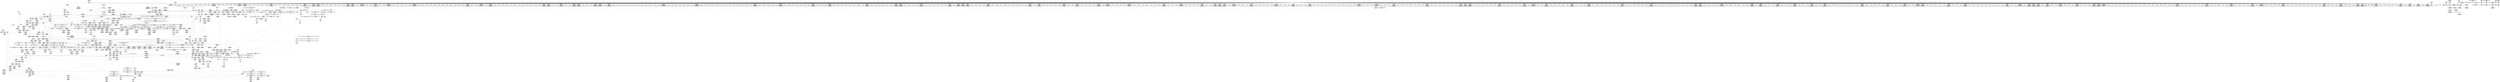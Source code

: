 digraph {
	CE0x43562e0 [shape=record,shape=Mrecord,label="{CE0x43562e0|inode_has_perm:_tmp9|security/selinux/hooks.c,1611|*SummSink*}"]
	CE0x4352c10 [shape=record,shape=Mrecord,label="{CE0x4352c10|inode_has_perm:_conv|security/selinux/hooks.c,1611}"]
	CE0x42d4bc0 [shape=record,shape=Mrecord,label="{CE0x42d4bc0|selinux_inode_listxattr:_call3|security/selinux/hooks.c,3048|*SummSource*}"]
	CE0x432ca70 [shape=record,shape=Mrecord,label="{CE0x432ca70|12:_i32,_56:_i8*,_:_CRE_283,284_}"]
	CE0x431ac30 [shape=record,shape=Mrecord,label="{CE0x431ac30|__validate_creds:_tmp3|include/linux/cred.h,173|*SummSink*}"]
	CE0x42c1530 [shape=record,shape=Mrecord,label="{CE0x42c1530|12:_i32,_56:_i8*,_:_CRE_136,137_}"]
	CE0x42bccc0 [shape=record,shape=Mrecord,label="{CE0x42bccc0|i64_0|*Constant*|*SummSink*}"]
	CE0x42aada0 [shape=record,shape=Mrecord,label="{CE0x42aada0|104:_%struct.inode*,_:_CRE_104,112_|*MultipleSource*|Function::selinux_inode_listxattr&Arg::dentry::|Function::dentry_has_perm&Arg::dentry::|security/selinux/hooks.c,1627}"]
	CE0x43548f0 [shape=record,shape=Mrecord,label="{CE0x43548f0|i64*_getelementptr_inbounds_(_8_x_i64_,_8_x_i64_*___llvm_gcov_ctr154,_i64_0,_i64_5)|*Constant*|*SummSink*}"]
	CE0x42a6200 [shape=record,shape=Mrecord,label="{CE0x42a6200|selinux_inode_listxattr:_tmp9|security/selinux/hooks.c,3048|*SummSink*}"]
	CE0x43439d0 [shape=record,shape=Mrecord,label="{CE0x43439d0|12:_i32,_56:_i8*,_:_CRE_982,983_}"]
	CE0x4313b00 [shape=record,shape=Mrecord,label="{CE0x4313b00|dentry_has_perm:_tmp}"]
	CE0x42d9ca0 [shape=record,shape=Mrecord,label="{CE0x42d9ca0|104:_%struct.inode*,_:_CRE_315,316_}"]
	CE0x42a8a80 [shape=record,shape=Mrecord,label="{CE0x42a8a80|selinux_inode_listxattr:_tmp15|security/selinux/hooks.c,3048|*SummSource*}"]
	CE0x43715b0 [shape=record,shape=Mrecord,label="{CE0x43715b0|_call_void___invalid_creds(%struct.cred*_%cred,_i8*_%file,_i32_%line)_#10,_!dbg_!27721|include/linux/cred.h,174|*SummSink*}"]
	CE0x42d3840 [shape=record,shape=Mrecord,label="{CE0x42d3840|inode_has_perm:_tmp14|security/selinux/hooks.c,1614}"]
	CE0x434ab10 [shape=record,shape=Mrecord,label="{CE0x434ab10|inode_has_perm:_tmp13|security/selinux/hooks.c,1614|*SummSink*}"]
	CE0x4327160 [shape=record,shape=Mrecord,label="{CE0x4327160|12:_i32,_56:_i8*,_:_CRE_175,176_}"]
	CE0x43152a0 [shape=record,shape=Mrecord,label="{CE0x43152a0|i32_1|*Constant*}"]
	CE0x42b2590 [shape=record,shape=Mrecord,label="{CE0x42b2590|104:_%struct.inode*,_:_CRE_186,187_}"]
	CE0x4355520 [shape=record,shape=Mrecord,label="{CE0x4355520|inode_has_perm:_tmp8|security/selinux/hooks.c,1611|*SummSink*}"]
	CE0x4319bc0 [shape=record,shape=Mrecord,label="{CE0x4319bc0|inode_has_perm:_do.body}"]
	CE0x42f84a0 [shape=record,shape=Mrecord,label="{CE0x42f84a0|_ret_i32_%retval.0,_!dbg_!27739|security/selinux/hooks.c,1618}"]
	CE0x4374510 [shape=record,shape=Mrecord,label="{CE0x4374510|__validate_creds:_tmp8|include/linux/cred.h,175|*SummSource*}"]
	CE0x42f7550 [shape=record,shape=Mrecord,label="{CE0x42f7550|inode_has_perm:_inode|Function::inode_has_perm&Arg::inode::}"]
	CE0x432a160 [shape=record,shape=Mrecord,label="{CE0x432a160|12:_i32,_56:_i8*,_:_CRE_248,249_}"]
	CE0x42c1ae0 [shape=record,shape=Mrecord,label="{CE0x42c1ae0|GLOBAL:_lockdep_rcu_suspicious|*Constant*}"]
	CE0x430a220 [shape=record,shape=Mrecord,label="{CE0x430a220|_call_void_mcount()_#3}"]
	CE0x433d8b0 [shape=record,shape=Mrecord,label="{CE0x433d8b0|12:_i32,_56:_i8*,_:_CRE_869,870_}"]
	CE0x431d8c0 [shape=record,shape=Mrecord,label="{CE0x431d8c0|i64*_getelementptr_inbounds_(_2_x_i64_,_2_x_i64_*___llvm_gcov_ctr153,_i64_0,_i64_0)|*Constant*}"]
	CE0x42dd630 [shape=record,shape=Mrecord,label="{CE0x42dd630|dentry_has_perm:_dentry1|security/selinux/hooks.c,1631|*SummSink*}"]
	CE0x42d02b0 [shape=record,shape=Mrecord,label="{CE0x42d02b0|_call_void_mcount()_#3|*SummSink*}"]
	CE0x42d6070 [shape=record,shape=Mrecord,label="{CE0x42d6070|get_current:_entry|*SummSink*}"]
	CE0x4372d40 [shape=record,shape=Mrecord,label="{CE0x4372d40|i64*_getelementptr_inbounds_(_2_x_i64_,_2_x_i64_*___llvm_gcov_ctr131,_i64_0,_i64_0)|*Constant*|*SummSink*}"]
	CE0x432b3e0 [shape=record,shape=Mrecord,label="{CE0x432b3e0|12:_i32,_56:_i8*,_:_CRE_264,265_}"]
	CE0x4372bd0 [shape=record,shape=Mrecord,label="{CE0x4372bd0|cred_sid:_bb|*SummSink*}"]
	CE0x433ece0 [shape=record,shape=Mrecord,label="{CE0x433ece0|12:_i32,_56:_i8*,_:_CRE_886,887_}"]
	CE0x42f95d0 [shape=record,shape=Mrecord,label="{CE0x42f95d0|i64*_getelementptr_inbounds_(_5_x_i64_,_5_x_i64_*___llvm_gcov_ctr155,_i64_0,_i64_0)|*Constant*}"]
	CE0x42b6500 [shape=record,shape=Mrecord,label="{CE0x42b6500|i64_1|*Constant*}"]
	CE0x42fcf10 [shape=record,shape=Mrecord,label="{CE0x42fcf10|__validate_creds:_tobool|include/linux/cred.h,173}"]
	CE0x434ec20 [shape=record,shape=Mrecord,label="{CE0x434ec20|__validate_creds:_lnot|include/linux/cred.h,173|*SummSink*}"]
	CE0x433d0a0 [shape=record,shape=Mrecord,label="{CE0x433d0a0|12:_i32,_56:_i8*,_:_CRE_864,865_}"]
	CE0x4325b90 [shape=record,shape=Mrecord,label="{CE0x4325b90|12:_i32,_56:_i8*,_:_CRE_76,80_|*MultipleSource*|*LoadInst*|security/selinux/hooks.c,1627|Function::inode_has_perm&Arg::inode::|security/selinux/hooks.c,1611}"]
	CE0x42d7c20 [shape=record,shape=Mrecord,label="{CE0x42d7c20|104:_%struct.inode*,_:_CRE_223,224_}"]
	CE0x42d6400 [shape=record,shape=Mrecord,label="{CE0x42d6400|_ret_%struct.task_struct*_%tmp4,_!dbg_!27714|./arch/x86/include/asm/current.h,14|*SummSink*}"]
	CE0x433e100 [shape=record,shape=Mrecord,label="{CE0x433e100|12:_i32,_56:_i8*,_:_CRE_876,877_}"]
	CE0x430ad10 [shape=record,shape=Mrecord,label="{CE0x430ad10|__validate_creds:_conv|include/linux/cred.h,173|*SummSink*}"]
	CE0x42a9de0 [shape=record,shape=Mrecord,label="{CE0x42a9de0|104:_%struct.inode*,_:_CRE_161,162_}"]
	CE0x42c05b0 [shape=record,shape=Mrecord,label="{CE0x42c05b0|i64*_getelementptr_inbounds_(_2_x_i64_,_2_x_i64_*___llvm_gcov_ctr131,_i64_0,_i64_1)|*Constant*|*SummSource*}"]
	CE0x42adf30 [shape=record,shape=Mrecord,label="{CE0x42adf30|GLOBAL:_dentry_has_perm|*Constant*|*SummSink*}"]
	CE0x432c480 [shape=record,shape=Mrecord,label="{CE0x432c480|12:_i32,_56:_i8*,_:_CRE_278,279_}"]
	CE0x43543d0 [shape=record,shape=Mrecord,label="{CE0x43543d0|inode_has_perm:_tobool2|security/selinux/hooks.c,1611|*SummSink*}"]
	CE0x42af870 [shape=record,shape=Mrecord,label="{CE0x42af870|i64*_getelementptr_inbounds_(_2_x_i64_,_2_x_i64_*___llvm_gcov_ctr98,_i64_0,_i64_0)|*Constant*|*SummSource*}"]
	CE0x42b9c10 [shape=record,shape=Mrecord,label="{CE0x42b9c10|GLOBAL:___llvm_gcov_ctr240|Global_var:__llvm_gcov_ctr240|*SummSource*}"]
	CE0x432bd60 [shape=record,shape=Mrecord,label="{CE0x432bd60|12:_i32,_56:_i8*,_:_CRE_272,273_}"]
	CE0x4332320 [shape=record,shape=Mrecord,label="{CE0x4332320|12:_i32,_56:_i8*,_:_CRE_484,485_}"]
	CE0x42cfe70 [shape=record,shape=Mrecord,label="{CE0x42cfe70|dentry_has_perm:_tmp3|*SummSink*}"]
	CE0x42af6c0 [shape=record,shape=Mrecord,label="{CE0x42af6c0|i32_16|*Constant*|*SummSink*}"]
	CE0x433be10 [shape=record,shape=Mrecord,label="{CE0x433be10|12:_i32,_56:_i8*,_:_CRE_792,800_|*MultipleSource*|*LoadInst*|security/selinux/hooks.c,1627|Function::inode_has_perm&Arg::inode::|security/selinux/hooks.c,1611}"]
	CE0x43346c0 [shape=record,shape=Mrecord,label="{CE0x43346c0|12:_i32,_56:_i8*,_:_CRE_558,559_}"]
	CE0x42ddb60 [shape=record,shape=Mrecord,label="{CE0x42ddb60|dentry_has_perm:_call|security/selinux/hooks.c,1632|*SummSink*}"]
	CE0x432a340 [shape=record,shape=Mrecord,label="{CE0x432a340|12:_i32,_56:_i8*,_:_CRE_250,251_}"]
	CE0x430c8a0 [shape=record,shape=Mrecord,label="{CE0x430c8a0|COLLAPSED:_GCMRE___llvm_gcov_ctr154_internal_global_8_x_i64_zeroinitializer:_elem_0:default:}"]
	CE0x4304d50 [shape=record,shape=Mrecord,label="{CE0x4304d50|__validate_creds:_tmp6|include/linux/cred.h,174}"]
	CE0x4373e30 [shape=record,shape=Mrecord,label="{CE0x4373e30|cred_sid:_tmp5|security/selinux/hooks.c,196|*SummSource*}"]
	CE0x42adaf0 [shape=record,shape=Mrecord,label="{CE0x42adaf0|selinux_inode_listxattr:_call5|security/selinux/hooks.c,3050|*SummSink*}"]
	CE0x4340a90 [shape=record,shape=Mrecord,label="{CE0x4340a90|12:_i32,_56:_i8*,_:_CRE_911,912_}"]
	CE0x42c8ea0 [shape=record,shape=Mrecord,label="{CE0x42c8ea0|selinux_inode_listxattr:_tmp14|security/selinux/hooks.c,3048|*SummSink*}"]
	CE0x433ef40 [shape=record,shape=Mrecord,label="{CE0x433ef40|12:_i32,_56:_i8*,_:_CRE_888,889_}"]
	CE0x42bf900 [shape=record,shape=Mrecord,label="{CE0x42bf900|__validate_creds:_expval|include/linux/cred.h,173|*SummSink*}"]
	CE0x43372b0 [shape=record,shape=Mrecord,label="{CE0x43372b0|12:_i32,_56:_i8*,_:_CRE_595,596_}"]
	CE0x4309f90 [shape=record,shape=Mrecord,label="{CE0x4309f90|_ret_void,_!dbg_!27722|include/linux/cred.h,175|*SummSink*}"]
	CE0x42d5800 [shape=record,shape=Mrecord,label="{CE0x42d5800|12:_i32,_56:_i8*,_:_CRE_104,112_|*MultipleSource*|*LoadInst*|security/selinux/hooks.c,1627|Function::inode_has_perm&Arg::inode::|security/selinux/hooks.c,1611}"]
	"CONST[source:0(mediator),value:0(static)][purpose:{operation}]"
	CE0x42c0260 [shape=record,shape=Mrecord,label="{CE0x42c0260|i64*_getelementptr_inbounds_(_8_x_i64_,_8_x_i64_*___llvm_gcov_ctr154,_i64_0,_i64_2)|*Constant*|*SummSink*}"]
	CE0x43744a0 [shape=record,shape=Mrecord,label="{CE0x43744a0|__validate_creds:_tmp8|include/linux/cred.h,175}"]
	CE0x4341410 [shape=record,shape=Mrecord,label="{CE0x4341410|12:_i32,_56:_i8*,_:_CRE_919,920_}"]
	CE0x4352190 [shape=record,shape=Mrecord,label="{CE0x4352190|inode_has_perm:_lnot|security/selinux/hooks.c,1611|*SummSource*}"]
	CE0x42b7020 [shape=record,shape=Mrecord,label="{CE0x42b7020|selinux_inode_listxattr:_call|security/selinux/hooks.c,3048}"]
	CE0x4352950 [shape=record,shape=Mrecord,label="{CE0x4352950|inode_has_perm:_lnot1|security/selinux/hooks.c,1611|*SummSink*}"]
	CE0x4337050 [shape=record,shape=Mrecord,label="{CE0x4337050|12:_i32,_56:_i8*,_:_CRE_593,594_}"]
	CE0x42cc6e0 [shape=record,shape=Mrecord,label="{CE0x42cc6e0|i8_1|*Constant*}"]
	CE0x4310220 [shape=record,shape=Mrecord,label="{CE0x4310220|104:_%struct.inode*,_:_CRE_197,198_}"]
	CE0x4327e80 [shape=record,shape=Mrecord,label="{CE0x4327e80|12:_i32,_56:_i8*,_:_CRE_189,190_}"]
	CE0x436ba50 [shape=record,shape=Mrecord,label="{CE0x436ba50|inode_has_perm:_tmp16|security/selinux/hooks.c,1615}"]
	CE0x432f590 [shape=record,shape=Mrecord,label="{CE0x432f590|12:_i32,_56:_i8*,_:_CRE_352,360_|*MultipleSource*|*LoadInst*|security/selinux/hooks.c,1627|Function::inode_has_perm&Arg::inode::|security/selinux/hooks.c,1611}"]
	CE0x42c9580 [shape=record,shape=Mrecord,label="{CE0x42c9580|GLOBAL:_current_task|Global_var:current_task|*SummSource*}"]
	CE0x42af260 [shape=record,shape=Mrecord,label="{CE0x42af260|dentry_has_perm:_av|Function::dentry_has_perm&Arg::av::}"]
	CE0x42be510 [shape=record,shape=Mrecord,label="{CE0x42be510|__validate_creds:_file|Function::__validate_creds&Arg::file::|*SummSink*}"]
	CE0x42c5c90 [shape=record,shape=Mrecord,label="{CE0x42c5c90|selinux_inode_listxattr:_tmp10|security/selinux/hooks.c,3048}"]
	CE0x4315e30 [shape=record,shape=Mrecord,label="{CE0x4315e30|i64_0|*Constant*}"]
	CE0x433dd70 [shape=record,shape=Mrecord,label="{CE0x433dd70|12:_i32,_56:_i8*,_:_CRE_873,874_}"]
	CE0x4318d30 [shape=record,shape=Mrecord,label="{CE0x4318d30|inode_has_perm:_tmp5|security/selinux/hooks.c,1609|*SummSink*}"]
	CE0x42f90e0 [shape=record,shape=Mrecord,label="{CE0x42f90e0|_call_void___validate_creds(%struct.cred*_%cred,_i8*_getelementptr_inbounds_(_25_x_i8_,_25_x_i8_*_.str3,_i32_0,_i32_0),_i32_1609)_#10,_!dbg_!27719|security/selinux/hooks.c,1609|*SummSource*}"]
	CE0x42ff460 [shape=record,shape=Mrecord,label="{CE0x42ff460|get_current:_tmp|*SummSource*}"]
	CE0x42d8c30 [shape=record,shape=Mrecord,label="{CE0x42d8c30|104:_%struct.inode*,_:_CRE_296,304_|*MultipleSource*|Function::selinux_inode_listxattr&Arg::dentry::|Function::dentry_has_perm&Arg::dentry::|security/selinux/hooks.c,1627}"]
	CE0x4310b80 [shape=record,shape=Mrecord,label="{CE0x4310b80|104:_%struct.inode*,_:_CRE_207,208_}"]
	CE0x42d9010 [shape=record,shape=Mrecord,label="{CE0x42d9010|104:_%struct.inode*,_:_CRE_305,306_}"]
	CE0x431d4b0 [shape=record,shape=Mrecord,label="{CE0x431d4b0|inode_has_perm:_tmp}"]
	CE0x4317b20 [shape=record,shape=Mrecord,label="{CE0x4317b20|12:_i32,_56:_i8*,_:_CRE_140,141_}"]
	CE0x432d650 [shape=record,shape=Mrecord,label="{CE0x432d650|12:_i32,_56:_i8*,_:_CRE_293,294_}"]
	CE0x433af00 [shape=record,shape=Mrecord,label="{CE0x433af00|12:_i32,_56:_i8*,_:_CRE_728,736_|*MultipleSource*|*LoadInst*|security/selinux/hooks.c,1627|Function::inode_has_perm&Arg::inode::|security/selinux/hooks.c,1611}"]
	CE0x42fd460 [shape=record,shape=Mrecord,label="{CE0x42fd460|GLOBAL:___llvm_gcov_ctr155|Global_var:__llvm_gcov_ctr155}"]
	CE0x42a6cf0 [shape=record,shape=Mrecord,label="{CE0x42a6cf0|selinux_inode_listxattr:_if.end}"]
	CE0x42cc8a0 [shape=record,shape=Mrecord,label="{CE0x42cc8a0|i8_1|*Constant*|*SummSource*}"]
	CE0x42bd730 [shape=record,shape=Mrecord,label="{CE0x42bd730|i64*_getelementptr_inbounds_(_11_x_i64_,_11_x_i64_*___llvm_gcov_ctr240,_i64_0,_i64_6)|*Constant*|*SummSink*}"]
	CE0x4306480 [shape=record,shape=Mrecord,label="{CE0x4306480|28:_i32,_32:_i16,_:_CRE_32,34_|*MultipleSource*|*LoadInst*|security/selinux/hooks.c,1615|security/selinux/hooks.c,1615|security/selinux/hooks.c,1617}"]
	CE0x4338cd0 [shape=record,shape=Mrecord,label="{CE0x4338cd0|12:_i32,_56:_i8*,_:_CRE_617,618_}"]
	CE0x42c3240 [shape=record,shape=Mrecord,label="{CE0x42c3240|i64*_getelementptr_inbounds_(_11_x_i64_,_11_x_i64_*___llvm_gcov_ctr240,_i64_0,_i64_9)|*Constant*|*SummSource*}"]
	CE0x42fe900 [shape=record,shape=Mrecord,label="{CE0x42fe900|i64*_getelementptr_inbounds_(_2_x_i64_,_2_x_i64_*___llvm_gcov_ctr98,_i64_0,_i64_0)|*Constant*}"]
	CE0x4319d70 [shape=record,shape=Mrecord,label="{CE0x4319d70|inode_has_perm:_do.body|*SummSink*}"]
	CE0x42b7f10 [shape=record,shape=Mrecord,label="{CE0x42b7f10|selinux_inode_listxattr:_tmp20|security/selinux/hooks.c,3048}"]
	CE0x42be1b0 [shape=record,shape=Mrecord,label="{CE0x42be1b0|__validate_creds:_cred|Function::__validate_creds&Arg::cred::}"]
	CE0x43113f0 [shape=record,shape=Mrecord,label="{CE0x43113f0|104:_%struct.inode*,_:_CRE_216,217_}"]
	CE0x4319cb0 [shape=record,shape=Mrecord,label="{CE0x4319cb0|inode_has_perm:_do.body|*SummSource*}"]
	CE0x42c2360 [shape=record,shape=Mrecord,label="{CE0x42c2360|i32_3048|*Constant*}"]
	CE0x432c940 [shape=record,shape=Mrecord,label="{CE0x432c940|12:_i32,_56:_i8*,_:_CRE_282,283_}"]
	CE0x42cfdb0 [shape=record,shape=Mrecord,label="{CE0x42cfdb0|dentry_has_perm:_tmp3|*SummSource*}"]
	CE0x4337510 [shape=record,shape=Mrecord,label="{CE0x4337510|12:_i32,_56:_i8*,_:_CRE_597,598_}"]
	CE0x42bc850 [shape=record,shape=Mrecord,label="{CE0x42bc850|i8*_getelementptr_inbounds_(_45_x_i8_,_45_x_i8_*_.str12,_i32_0,_i32_0)|*Constant*|*SummSource*}"]
	CE0x432e820 [shape=record,shape=Mrecord,label="{CE0x432e820|12:_i32,_56:_i8*,_:_CRE_308,309_}"]
	CE0x42b2a90 [shape=record,shape=Mrecord,label="{CE0x42b2a90|get_current:_bb|*SummSource*}"]
	CE0x4329ec0 [shape=record,shape=Mrecord,label="{CE0x4329ec0|12:_i32,_56:_i8*,_:_CRE_245,246_}"]
	CE0x43412e0 [shape=record,shape=Mrecord,label="{CE0x43412e0|12:_i32,_56:_i8*,_:_CRE_918,919_}"]
	CE0x42b7660 [shape=record,shape=Mrecord,label="{CE0x42b7660|get_current:_tmp1|*SummSource*}"]
	CE0x43344c0 [shape=record,shape=Mrecord,label="{CE0x43344c0|12:_i32,_56:_i8*,_:_CRE_556,557_}"]
	CE0x430bb10 [shape=record,shape=Mrecord,label="{CE0x430bb10|GLOBAL:_creds_are_invalid|*Constant*}"]
	CE0x4335760 [shape=record,shape=Mrecord,label="{CE0x4335760|12:_i32,_56:_i8*,_:_CRE_572,573_}"]
	CE0x42c11a0 [shape=record,shape=Mrecord,label="{CE0x42c11a0|12:_i32,_56:_i8*,_:_CRE_120,128_|*MultipleSource*|*LoadInst*|security/selinux/hooks.c,1627|Function::inode_has_perm&Arg::inode::|security/selinux/hooks.c,1611}"]
	CE0x43352a0 [shape=record,shape=Mrecord,label="{CE0x43352a0|12:_i32,_56:_i8*,_:_CRE_568,569_}"]
	CE0x42deb20 [shape=record,shape=Mrecord,label="{CE0x42deb20|i64*_getelementptr_inbounds_(_11_x_i64_,_11_x_i64_*___llvm_gcov_ctr240,_i64_0,_i64_9)|*Constant*|*SummSink*}"]
	CE0x42d7240 [shape=record,shape=Mrecord,label="{CE0x42d7240|get_current:_tmp2}"]
	CE0x433e360 [shape=record,shape=Mrecord,label="{CE0x433e360|12:_i32,_56:_i8*,_:_CRE_878,879_}"]
	CE0x430f820 [shape=record,shape=Mrecord,label="{CE0x430f820|inode_has_perm:_do.end|*SummSource*}"]
	CE0x42c6230 [shape=record,shape=Mrecord,label="{CE0x42c6230|i64_1|*Constant*}"]
	CE0x434dc90 [shape=record,shape=Mrecord,label="{CE0x434dc90|inode_has_perm:_tmp20|security/selinux/hooks.c,1618|*SummSink*}"]
	CE0x432b770 [shape=record,shape=Mrecord,label="{CE0x432b770|12:_i32,_56:_i8*,_:_CRE_267,268_}"]
	CE0x42bda50 [shape=record,shape=Mrecord,label="{CE0x42bda50|inode_has_perm:_tmp5|security/selinux/hooks.c,1609}"]
	CE0x433ce80 [shape=record,shape=Mrecord,label="{CE0x433ce80|12:_i32,_56:_i8*,_:_CRE_856,864_|*MultipleSource*|*LoadInst*|security/selinux/hooks.c,1627|Function::inode_has_perm&Arg::inode::|security/selinux/hooks.c,1611}"]
	CE0x42d13c0 [shape=record,shape=Mrecord,label="{CE0x42d13c0|selinux_inode_listxattr:_tobool1|security/selinux/hooks.c,3048|*SummSource*}"]
	CE0x430f9b0 [shape=record,shape=Mrecord,label="{CE0x430f9b0|104:_%struct.inode*,_:_CRE_188,189_}"]
	CE0x42d6250 [shape=record,shape=Mrecord,label="{CE0x42d6250|_ret_%struct.task_struct*_%tmp4,_!dbg_!27714|./arch/x86/include/asm/current.h,14|*SummSource*}"]
	CE0x4316ac0 [shape=record,shape=Mrecord,label="{CE0x4316ac0|__validate_creds:_line|Function::__validate_creds&Arg::line::|*SummSink*}"]
	CE0x43553b0 [shape=record,shape=Mrecord,label="{CE0x43553b0|inode_has_perm:_tmp8|security/selinux/hooks.c,1611|*SummSource*}"]
	CE0x4317cd0 [shape=record,shape=Mrecord,label="{CE0x4317cd0|12:_i32,_56:_i8*,_:_CRE_142,143_}"]
	CE0x42ac900 [shape=record,shape=Mrecord,label="{CE0x42ac900|selinux_inode_listxattr:_cred4|security/selinux/hooks.c,3048}"]
	CE0x4340bc0 [shape=record,shape=Mrecord,label="{CE0x4340bc0|12:_i32,_56:_i8*,_:_CRE_912,913_}"]
	CE0x42f76c0 [shape=record,shape=Mrecord,label="{CE0x42f76c0|inode_has_perm:_inode|Function::inode_has_perm&Arg::inode::|*SummSource*}"]
	CE0x433c220 [shape=record,shape=Mrecord,label="{CE0x433c220|12:_i32,_56:_i8*,_:_CRE_808,816_|*MultipleSource*|*LoadInst*|security/selinux/hooks.c,1627|Function::inode_has_perm&Arg::inode::|security/selinux/hooks.c,1611}"]
	CE0x4330250 [shape=record,shape=Mrecord,label="{CE0x4330250|12:_i32,_56:_i8*,_:_CRE_408,416_|*MultipleSource*|*LoadInst*|security/selinux/hooks.c,1627|Function::inode_has_perm&Arg::inode::|security/selinux/hooks.c,1611}"]
	CE0x432c220 [shape=record,shape=Mrecord,label="{CE0x432c220|12:_i32,_56:_i8*,_:_CRE_276,277_}"]
	CE0x4332910 [shape=record,shape=Mrecord,label="{CE0x4332910|12:_i32,_56:_i8*,_:_CRE_496,500_|*MultipleSource*|*LoadInst*|security/selinux/hooks.c,1627|Function::inode_has_perm&Arg::inode::|security/selinux/hooks.c,1611}"]
	CE0x432ce00 [shape=record,shape=Mrecord,label="{CE0x432ce00|12:_i32,_56:_i8*,_:_CRE_286,287_}"]
	CE0x4327f70 [shape=record,shape=Mrecord,label="{CE0x4327f70|12:_i32,_56:_i8*,_:_CRE_190,191_}"]
	CE0x4352300 [shape=record,shape=Mrecord,label="{CE0x4352300|inode_has_perm:_lnot.ext|security/selinux/hooks.c,1611|*SummSink*}"]
	CE0x431a350 [shape=record,shape=Mrecord,label="{CE0x431a350|__validate_creds:_tmp2|include/linux/cred.h,173}"]
	CE0x42b7950 [shape=record,shape=Mrecord,label="{CE0x42b7950|selinux_inode_listxattr:_if.end|*SummSink*}"]
	CE0x4374900 [shape=record,shape=Mrecord,label="{CE0x4374900|__validate_creds:_tmp9|include/linux/cred.h,175|*SummSink*}"]
	CE0x42cde30 [shape=record,shape=Mrecord,label="{CE0x42cde30|i64*_getelementptr_inbounds_(_11_x_i64_,_11_x_i64_*___llvm_gcov_ctr240,_i64_0,_i64_8)|*Constant*|*SummSink*}"]
	CE0x434f360 [shape=record,shape=Mrecord,label="{CE0x434f360|__validate_creds:_bb|*SummSink*}"]
	CE0x42c00b0 [shape=record,shape=Mrecord,label="{CE0x42c00b0|i64*_getelementptr_inbounds_(_8_x_i64_,_8_x_i64_*___llvm_gcov_ctr154,_i64_0,_i64_2)|*Constant*|*SummSource*}"]
	CE0x4326ad0 [shape=record,shape=Mrecord,label="{CE0x4326ad0|12:_i32,_56:_i8*,_:_CRE_168,169_}"]
	CE0x4300610 [shape=record,shape=Mrecord,label="{CE0x4300610|avc_has_perm:_requested|Function::avc_has_perm&Arg::requested::|*SummSink*}"]
	CE0x4305220 [shape=record,shape=Mrecord,label="{CE0x4305220|__validate_creds:_tmp7|include/linux/cred.h,174|*SummSink*}"]
	CE0x42c7a00 [shape=record,shape=Mrecord,label="{CE0x42c7a00|selinux_inode_listxattr:_tmp12|security/selinux/hooks.c,3048}"]
	CE0x432bc30 [shape=record,shape=Mrecord,label="{CE0x432bc30|12:_i32,_56:_i8*,_:_CRE_271,272_}"]
	CE0x42de550 [shape=record,shape=Mrecord,label="{CE0x42de550|inode_has_perm:_return|*SummSource*}"]
	CE0x432b180 [shape=record,shape=Mrecord,label="{CE0x432b180|12:_i32,_56:_i8*,_:_CRE_262,263_}"]
	CE0x433c660 [shape=record,shape=Mrecord,label="{CE0x433c660|12:_i32,_56:_i8*,_:_CRE_824,832_|*MultipleSource*|*LoadInst*|security/selinux/hooks.c,1627|Function::inode_has_perm&Arg::inode::|security/selinux/hooks.c,1611}"]
	CE0x42acaf0 [shape=record,shape=Mrecord,label="{CE0x42acaf0|selinux_inode_listxattr:_cred4|security/selinux/hooks.c,3048|*SummSource*}"]
	CE0x42c61c0 [shape=record,shape=Mrecord,label="{CE0x42c61c0|i64*_getelementptr_inbounds_(_11_x_i64_,_11_x_i64_*___llvm_gcov_ctr240,_i64_0,_i64_1)|*Constant*|*SummSink*}"]
	CE0x42ad470 [shape=record,shape=Mrecord,label="{CE0x42ad470|selinux_inode_listxattr:_tmp21|security/selinux/hooks.c,3048|*SummSink*}"]
	CE0x42d2fe0 [shape=record,shape=Mrecord,label="{CE0x42d2fe0|i64*_getelementptr_inbounds_(_8_x_i64_,_8_x_i64_*___llvm_gcov_ctr154,_i64_0,_i64_6)|*Constant*|*SummSink*}"]
	CE0x431d5e0 [shape=record,shape=Mrecord,label="{CE0x431d5e0|i64*_getelementptr_inbounds_(_8_x_i64_,_8_x_i64_*___llvm_gcov_ctr154,_i64_0,_i64_0)|*Constant*}"]
	CE0x42c84a0 [shape=record,shape=Mrecord,label="{CE0x42c84a0|selinux_inode_listxattr:_call|security/selinux/hooks.c,3048|*SummSource*}"]
	CE0x42fd1e0 [shape=record,shape=Mrecord,label="{CE0x42fd1e0|__validate_creds:_tobool|include/linux/cred.h,173|*SummSink*}"]
	CE0x42cb390 [shape=record,shape=Mrecord,label="{CE0x42cb390|selinux_inode_listxattr:_entry}"]
	CE0x42cc3c0 [shape=record,shape=Mrecord,label="{CE0x42cc3c0|selinux_inode_listxattr:_tmp16|security/selinux/hooks.c,3048|*SummSink*}"]
	CE0x434e060 [shape=record,shape=Mrecord,label="{CE0x434e060|inode_has_perm:_tmp20|security/selinux/hooks.c,1618}"]
	CE0x4310d60 [shape=record,shape=Mrecord,label="{CE0x4310d60|104:_%struct.inode*,_:_CRE_209,210_}"]
	CE0x42ae0b0 [shape=record,shape=Mrecord,label="{CE0x42ae0b0|GLOBAL:_dentry_has_perm|*Constant*|*SummSource*}"]
	CE0x4332c50 [shape=record,shape=Mrecord,label="{CE0x4332c50|12:_i32,_56:_i8*,_:_CRE_504,508_|*MultipleSource*|*LoadInst*|security/selinux/hooks.c,1627|Function::inode_has_perm&Arg::inode::|security/selinux/hooks.c,1611}"]
	CE0x43150c0 [shape=record,shape=Mrecord,label="{CE0x43150c0|12:_i32,_56:_i8*,_:_CRE_162,163_}"]
	CE0x4329140 [shape=record,shape=Mrecord,label="{CE0x4329140|12:_i32,_56:_i8*,_:_CRE_212,216_|*MultipleSource*|*LoadInst*|security/selinux/hooks.c,1627|Function::inode_has_perm&Arg::inode::|security/selinux/hooks.c,1611}"]
	CE0x430ff50 [shape=record,shape=Mrecord,label="{CE0x430ff50|104:_%struct.inode*,_:_CRE_194,195_}"]
	CE0x432ee10 [shape=record,shape=Mrecord,label="{CE0x432ee10|12:_i32,_56:_i8*,_:_CRE_320,328_|*MultipleSource*|*LoadInst*|security/selinux/hooks.c,1627|Function::inode_has_perm&Arg::inode::|security/selinux/hooks.c,1611}"]
	CE0x431e120 [shape=record,shape=Mrecord,label="{CE0x431e120|104:_%struct.inode*,_:_CRE_89,90_}"]
	CE0x43114e0 [shape=record,shape=Mrecord,label="{CE0x43114e0|104:_%struct.inode*,_:_CRE_217,218_}"]
	CE0x433d9e0 [shape=record,shape=Mrecord,label="{CE0x433d9e0|12:_i32,_56:_i8*,_:_CRE_870,871_}"]
	CE0x42a47a0 [shape=record,shape=Mrecord,label="{CE0x42a47a0|selinux_inode_listxattr:_land.lhs.true|*SummSource*}"]
	CE0x434e7a0 [shape=record,shape=Mrecord,label="{CE0x434e7a0|__validate_creds:_if.end|*SummSink*}"]
	CE0x4310040 [shape=record,shape=Mrecord,label="{CE0x4310040|104:_%struct.inode*,_:_CRE_195,196_}"]
	CE0x430ba80 [shape=record,shape=Mrecord,label="{CE0x430ba80|__validate_creds:_tmp|*SummSink*}"]
	CE0x4301410 [shape=record,shape=Mrecord,label="{CE0x4301410|inode_has_perm:_sclass|security/selinux/hooks.c,1617|*SummSource*}"]
	CE0x4331d30 [shape=record,shape=Mrecord,label="{CE0x4331d30|12:_i32,_56:_i8*,_:_CRE_479,480_}"]
	CE0x42b1960 [shape=record,shape=Mrecord,label="{CE0x42b1960|104:_%struct.inode*,_:_CRE_173,174_}"]
	CE0x42fa9c0 [shape=record,shape=Mrecord,label="{CE0x42fa9c0|i64*_getelementptr_inbounds_(_2_x_i64_,_2_x_i64_*___llvm_gcov_ctr153,_i64_0,_i64_1)|*Constant*|*SummSource*}"]
	CE0x43009c0 [shape=record,shape=Mrecord,label="{CE0x43009c0|avc_has_perm:_ssid|Function::avc_has_perm&Arg::ssid::|*SummSink*}"]
	CE0x42d9800 [shape=record,shape=Mrecord,label="{CE0x42d9800|selinux_inode_listxattr:_tmp}"]
	CE0x4301330 [shape=record,shape=Mrecord,label="{CE0x4301330|inode_has_perm:_sclass|security/selinux/hooks.c,1617}"]
	CE0x4338e00 [shape=record,shape=Mrecord,label="{CE0x4338e00|12:_i32,_56:_i8*,_:_CRE_618,619_}"]
	CE0x4356650 [shape=record,shape=Mrecord,label="{CE0x4356650|inode_has_perm:_tmp10|security/selinux/hooks.c,1611|*SummSource*}"]
	CE0x42ab250 [shape=record,shape=Mrecord,label="{CE0x42ab250|104:_%struct.inode*,_:_CRE_145,146_}"]
	CE0x42dccd0 [shape=record,shape=Mrecord,label="{CE0x42dccd0|i8_10|*Constant*}"]
	CE0x42b7560 [shape=record,shape=Mrecord,label="{CE0x42b7560|selinux_inode_listxattr:_if.then}"]
	CE0x42d2790 [shape=record,shape=Mrecord,label="{CE0x42d2790|104:_%struct.inode*,_:_CRE_48,52_|*MultipleSource*|Function::selinux_inode_listxattr&Arg::dentry::|Function::dentry_has_perm&Arg::dentry::|security/selinux/hooks.c,1627}"]
	CE0x42a9660 [shape=record,shape=Mrecord,label="{CE0x42a9660|104:_%struct.inode*,_:_CRE_153,154_}"]
	CE0x4337d60 [shape=record,shape=Mrecord,label="{CE0x4337d60|12:_i32,_56:_i8*,_:_CRE_604,605_}"]
	CE0x4331f90 [shape=record,shape=Mrecord,label="{CE0x4331f90|12:_i32,_56:_i8*,_:_CRE_481,482_}"]
	CE0x42ab830 [shape=record,shape=Mrecord,label="{CE0x42ab830|i64_1|*Constant*|*SummSource*}"]
	CE0x42fd070 [shape=record,shape=Mrecord,label="{CE0x42fd070|__validate_creds:_tobool|include/linux/cred.h,173|*SummSource*}"]
	CE0x42b09d0 [shape=record,shape=Mrecord,label="{CE0x42b09d0|dentry_has_perm:_tmp1}"]
	CE0x433db10 [shape=record,shape=Mrecord,label="{CE0x433db10|12:_i32,_56:_i8*,_:_CRE_871,872_}"]
	CE0x43438d0 [shape=record,shape=Mrecord,label="{CE0x43438d0|12:_i32,_56:_i8*,_:_CRE_981,982_}"]
	CE0x42aacb0 [shape=record,shape=Mrecord,label="{CE0x42aacb0|104:_%struct.inode*,_:_CRE_96,104_|*MultipleSource*|Function::selinux_inode_listxattr&Arg::dentry::|Function::dentry_has_perm&Arg::dentry::|security/selinux/hooks.c,1627}"]
	CE0x42d8090 [shape=record,shape=Mrecord,label="{CE0x42d8090|104:_%struct.inode*,_:_CRE_248,256_|*MultipleSource*|Function::selinux_inode_listxattr&Arg::dentry::|Function::dentry_has_perm&Arg::dentry::|security/selinux/hooks.c,1627}"]
	CE0x42ac730 [shape=record,shape=Mrecord,label="{CE0x42ac730|i32_78|*Constant*|*SummSink*}"]
	CE0x431f9f0 [shape=record,shape=Mrecord,label="{CE0x431f9f0|12:_i32,_56:_i8*,_:_CRE_139,140_}"]
	CE0x42b1140 [shape=record,shape=Mrecord,label="{CE0x42b1140|104:_%struct.inode*,_:_CRE_164,165_}"]
	CE0x43087e0 [shape=record,shape=Mrecord,label="{CE0x43087e0|_ret_void,_!dbg_!27722|include/linux/cred.h,175}"]
	CE0x43717b0 [shape=record,shape=Mrecord,label="{CE0x43717b0|i64*_getelementptr_inbounds_(_5_x_i64_,_5_x_i64_*___llvm_gcov_ctr155,_i64_0,_i64_4)|*Constant*|*SummSource*}"]
	CE0x4328c90 [shape=record,shape=Mrecord,label="{CE0x4328c90|12:_i32,_56:_i8*,_:_CRE_204,205_}"]
	CE0x42b24a0 [shape=record,shape=Mrecord,label="{CE0x42b24a0|104:_%struct.inode*,_:_CRE_185,186_}"]
	CE0x42c3d00 [shape=record,shape=Mrecord,label="{CE0x42c3d00|i64_2|*Constant*|*SummSink*}"]
	CE0x436bbd0 [shape=record,shape=Mrecord,label="{CE0x436bbd0|inode_has_perm:_tmp16|security/selinux/hooks.c,1615|*SummSource*}"]
	CE0x42d9ac0 [shape=record,shape=Mrecord,label="{CE0x42d9ac0|104:_%struct.inode*,_:_CRE_313,314_}"]
	CE0x42c1350 [shape=record,shape=Mrecord,label="{CE0x42c1350|12:_i32,_56:_i8*,_:_CRE_128,136_|*MultipleSource*|*LoadInst*|security/selinux/hooks.c,1627|Function::inode_has_perm&Arg::inode::|security/selinux/hooks.c,1611}"]
	CE0x4317dc0 [shape=record,shape=Mrecord,label="{CE0x4317dc0|12:_i32,_56:_i8*,_:_CRE_143,144_}"]
	CE0x4310f40 [shape=record,shape=Mrecord,label="{CE0x4310f40|104:_%struct.inode*,_:_CRE_211,212_}"]
	CE0x4338a70 [shape=record,shape=Mrecord,label="{CE0x4338a70|12:_i32,_56:_i8*,_:_CRE_615,616_}"]
	CE0x42a64a0 [shape=record,shape=Mrecord,label="{CE0x42a64a0|selinux_inode_listxattr:_if.end|*SummSource*}"]
	CE0x42d4620 [shape=record,shape=Mrecord,label="{CE0x42d4620|GLOBAL:_cred_sid|*Constant*|*SummSink*}"]
	CE0x42a9570 [shape=record,shape=Mrecord,label="{CE0x42a9570|104:_%struct.inode*,_:_CRE_152,153_}"]
	CE0x42aa9e0 [shape=record,shape=Mrecord,label="{CE0x42aa9e0|104:_%struct.inode*,_:_CRE_93,94_}"]
	CE0x42a46d0 [shape=record,shape=Mrecord,label="{CE0x42a46d0|selinux_inode_listxattr:_land.lhs.true}"]
	CE0x43380f0 [shape=record,shape=Mrecord,label="{CE0x43380f0|12:_i32,_56:_i8*,_:_CRE_607,608_}"]
	CE0x4339060 [shape=record,shape=Mrecord,label="{CE0x4339060|12:_i32,_56:_i8*,_:_CRE_620,621_}"]
	CE0x4353b80 [shape=record,shape=Mrecord,label="{CE0x4353b80|inode_has_perm:_expval|security/selinux/hooks.c,1611|*SummSink*}"]
	CE0x4339dd0 [shape=record,shape=Mrecord,label="{CE0x4339dd0|12:_i32,_56:_i8*,_:_CRE_664,672_|*MultipleSource*|*LoadInst*|security/selinux/hooks.c,1627|Function::inode_has_perm&Arg::inode::|security/selinux/hooks.c,1611}"]
	CE0x42f7d90 [shape=record,shape=Mrecord,label="{CE0x42f7d90|inode_has_perm:_perms|Function::inode_has_perm&Arg::perms::|*SummSink*}"]
	CE0x4326800 [shape=record,shape=Mrecord,label="{CE0x4326800|12:_i32,_56:_i8*,_:_CRE_165,166_}"]
	CE0x433b370 [shape=record,shape=Mrecord,label="{CE0x433b370|12:_i32,_56:_i8*,_:_CRE_744,752_|*MultipleSource*|*LoadInst*|security/selinux/hooks.c,1627|Function::inode_has_perm&Arg::inode::|security/selinux/hooks.c,1611}"]
	CE0x4302000 [shape=record,shape=Mrecord,label="{CE0x4302000|i32_(i32,_i32,_i16,_i32,_%struct.common_audit_data*)*_bitcast_(i32_(i32,_i32,_i16,_i32,_%struct.common_audit_data.495*)*_avc_has_perm_to_i32_(i32,_i32,_i16,_i32,_%struct.common_audit_data*)*)|*Constant*}"]
	CE0x430e550 [shape=record,shape=Mrecord,label="{CE0x430e550|inode_has_perm:_tmp|*SummSink*}"]
	CE0x434aaa0 [shape=record,shape=Mrecord,label="{CE0x434aaa0|inode_has_perm:_tmp13|security/selinux/hooks.c,1614|*SummSource*}"]
	CE0x4339ff0 [shape=record,shape=Mrecord,label="{CE0x4339ff0|12:_i32,_56:_i8*,_:_CRE_672,680_|*MultipleSource*|*LoadInst*|security/selinux/hooks.c,1627|Function::inode_has_perm&Arg::inode::|security/selinux/hooks.c,1611}"]
	CE0x430de80 [shape=record,shape=Mrecord,label="{CE0x430de80|__validate_creds:_file|Function::__validate_creds&Arg::file::}"]
	CE0x42b07e0 [shape=record,shape=Mrecord,label="{CE0x42b07e0|i1_true|*Constant*}"]
	CE0x431fe00 [shape=record,shape=Mrecord,label="{CE0x431fe00|cred_sid:_tmp|*SummSource*}"]
	CE0x42c5900 [shape=record,shape=Mrecord,label="{CE0x42c5900|selinux_inode_listxattr:_bb|*SummSink*}"]
	CE0x4353240 [shape=record,shape=Mrecord,label="{CE0x4353240|inode_has_perm:_conv|security/selinux/hooks.c,1611|*SummSink*}"]
	CE0x4313be0 [shape=record,shape=Mrecord,label="{CE0x4313be0|dentry_has_perm:_tmp|*SummSource*}"]
	CE0x42d3d30 [shape=record,shape=Mrecord,label="{CE0x42d3d30|inode_has_perm:_call|security/selinux/hooks.c,1614}"]
	CE0x432a5a0 [shape=record,shape=Mrecord,label="{CE0x432a5a0|12:_i32,_56:_i8*,_:_CRE_252,253_}"]
	CE0x42d9460 [shape=record,shape=Mrecord,label="{CE0x42d9460|104:_%struct.inode*,_:_CRE_308,309_}"]
	CE0x434c630 [shape=record,shape=Mrecord,label="{CE0x434c630|inode_has_perm:_retval.0}"]
	CE0x4351860 [shape=record,shape=Mrecord,label="{CE0x4351860|inode_has_perm:_and|security/selinux/hooks.c,1611|*SummSource*}"]
	CE0x42f9e90 [shape=record,shape=Mrecord,label="{CE0x42f9e90|inode_has_perm:_if.then|*SummSink*}"]
	CE0x42d7b30 [shape=record,shape=Mrecord,label="{CE0x42d7b30|104:_%struct.inode*,_:_CRE_222,223_}"]
	CE0x432b9d0 [shape=record,shape=Mrecord,label="{CE0x432b9d0|12:_i32,_56:_i8*,_:_CRE_269,270_}"]
	CE0x4340f50 [shape=record,shape=Mrecord,label="{CE0x4340f50|12:_i32,_56:_i8*,_:_CRE_915,916_}"]
	CE0x42b2680 [shape=record,shape=Mrecord,label="{CE0x42b2680|104:_%struct.inode*,_:_CRE_187,188_}"]
	CE0x432f370 [shape=record,shape=Mrecord,label="{CE0x432f370|12:_i32,_56:_i8*,_:_CRE_344,352_|*MultipleSource*|*LoadInst*|security/selinux/hooks.c,1627|Function::inode_has_perm&Arg::inode::|security/selinux/hooks.c,1611}"]
	CE0x4331100 [shape=record,shape=Mrecord,label="{CE0x4331100|12:_i32,_56:_i8*,_:_CRE_464,472_|*MultipleSource*|*LoadInst*|security/selinux/hooks.c,1627|Function::inode_has_perm&Arg::inode::|security/selinux/hooks.c,1611}"]
	"CONST[source:1(input),value:2(dynamic)][purpose:{object}]"
	CE0x42b1690 [shape=record,shape=Mrecord,label="{CE0x42b1690|104:_%struct.inode*,_:_CRE_170,171_}"]
	CE0x42c1e00 [shape=record,shape=Mrecord,label="{CE0x42c1e00|GLOBAL:_lockdep_rcu_suspicious|*Constant*|*SummSink*}"]
	CE0x43167a0 [shape=record,shape=Mrecord,label="{CE0x43167a0|cred_sid:_tmp3}"]
	CE0x42d8470 [shape=record,shape=Mrecord,label="{CE0x42d8470|104:_%struct.inode*,_:_CRE_264,272_|*MultipleSource*|Function::selinux_inode_listxattr&Arg::dentry::|Function::dentry_has_perm&Arg::dentry::|security/selinux/hooks.c,1627}"]
	CE0x430b140 [shape=record,shape=Mrecord,label="{CE0x430b140|12:_i32,_56:_i8*,_:_CRE_56,64_|*MultipleSource*|*LoadInst*|security/selinux/hooks.c,1627|Function::inode_has_perm&Arg::inode::|security/selinux/hooks.c,1611}"]
	CE0x42b51b0 [shape=record,shape=Mrecord,label="{CE0x42b51b0|selinux_inode_listxattr:_bb}"]
	CE0x42dd8a0 [shape=record,shape=Mrecord,label="{CE0x42dd8a0|dentry_has_perm:_dentry1|security/selinux/hooks.c,1631|*SummSource*}"]
	CE0x42cca60 [shape=record,shape=Mrecord,label="{CE0x42cca60|i8_1|*Constant*|*SummSink*}"]
	CE0x4351e10 [shape=record,shape=Mrecord,label="{CE0x4351e10|inode_has_perm:_tobool|security/selinux/hooks.c,1611|*SummSource*}"]
	CE0x43393f0 [shape=record,shape=Mrecord,label="{CE0x43393f0|12:_i32,_56:_i8*,_:_CRE_623,624_}"]
	CE0x430fb90 [shape=record,shape=Mrecord,label="{CE0x430fb90|104:_%struct.inode*,_:_CRE_190,191_}"]
	CE0x4333500 [shape=record,shape=Mrecord,label="{CE0x4333500|12:_i32,_56:_i8*,_:_CRE_528,536_|*MultipleSource*|*LoadInst*|security/selinux/hooks.c,1627|Function::inode_has_perm&Arg::inode::|security/selinux/hooks.c,1611}"]
	CE0x4341ff0 [shape=record,shape=Mrecord,label="{CE0x4341ff0|12:_i32,_56:_i8*,_:_CRE_929,930_}"]
	CE0x4357540 [shape=record,shape=Mrecord,label="{CE0x4357540|inode_has_perm:_tmp12|security/selinux/hooks.c,1612|*SummSink*}"]
	CE0x43385b0 [shape=record,shape=Mrecord,label="{CE0x43385b0|12:_i32,_56:_i8*,_:_CRE_611,612_}"]
	CE0x431dec0 [shape=record,shape=Mrecord,label="{CE0x431dec0|104:_%struct.inode*,_:_CRE_80,88_|*MultipleSource*|Function::selinux_inode_listxattr&Arg::dentry::|Function::dentry_has_perm&Arg::dentry::|security/selinux/hooks.c,1627}"]
	CE0x4340cf0 [shape=record,shape=Mrecord,label="{CE0x4340cf0|12:_i32,_56:_i8*,_:_CRE_913,914_}"]
	CE0x4335170 [shape=record,shape=Mrecord,label="{CE0x4335170|12:_i32,_56:_i8*,_:_CRE_567,568_}"]
	CE0x42ccee0 [shape=record,shape=Mrecord,label="{CE0x42ccee0|_call_void_lockdep_rcu_suspicious(i8*_getelementptr_inbounds_(_25_x_i8_,_25_x_i8_*_.str3,_i32_0,_i32_0),_i32_3048,_i8*_getelementptr_inbounds_(_45_x_i8_,_45_x_i8_*_.str12,_i32_0,_i32_0))_#10,_!dbg_!27728|security/selinux/hooks.c,3048|*SummSource*}"]
	CE0x42d7a40 [shape=record,shape=Mrecord,label="{CE0x42d7a40|104:_%struct.inode*,_:_CRE_221,222_}"]
	CE0x4326f80 [shape=record,shape=Mrecord,label="{CE0x4326f80|12:_i32,_56:_i8*,_:_CRE_173,174_}"]
	CE0x42b6780 [shape=record,shape=Mrecord,label="{CE0x42b6780|GLOBAL:_selinux_inode_listxattr.__warned|Global_var:selinux_inode_listxattr.__warned|*SummSink*}"]
	CE0x4315370 [shape=record,shape=Mrecord,label="{CE0x4315370|i32_1|*Constant*|*SummSource*}"]
	CE0x43432e0 [shape=record,shape=Mrecord,label="{CE0x43432e0|12:_i32,_56:_i8*,_:_CRE_977,978_}"]
	CE0x430c910 [shape=record,shape=Mrecord,label="{CE0x430c910|inode_has_perm:_tmp|*SummSource*}"]
	CE0x42d7e00 [shape=record,shape=Mrecord,label="{CE0x42d7e00|104:_%struct.inode*,_:_CRE_232,240_|*MultipleSource*|Function::selinux_inode_listxattr&Arg::dentry::|Function::dentry_has_perm&Arg::dentry::|security/selinux/hooks.c,1627}"]
	CE0x42de400 [shape=record,shape=Mrecord,label="{CE0x42de400|inode_has_perm:_cred|Function::inode_has_perm&Arg::cred::}"]
	CE0x42c9bd0 [shape=record,shape=Mrecord,label="{CE0x42c9bd0|selinux_inode_listxattr:_tmp6|security/selinux/hooks.c,3048}"]
	CE0x42fda90 [shape=record,shape=Mrecord,label="{CE0x42fda90|inode_has_perm:_if.then}"]
	CE0x42a6320 [shape=record,shape=Mrecord,label="{CE0x42a6320|i64*_getelementptr_inbounds_(_11_x_i64_,_11_x_i64_*___llvm_gcov_ctr240,_i64_0,_i64_1)|*Constant*}"]
	CE0x4336df0 [shape=record,shape=Mrecord,label="{CE0x4336df0|12:_i32,_56:_i8*,_:_CRE_591,592_}"]
	CE0x4331540 [shape=record,shape=Mrecord,label="{CE0x4331540|12:_i32,_56:_i8*,_:_CRE_473,474_}"]
	CE0x436c200 [shape=record,shape=Mrecord,label="{CE0x436c200|i32_3|*Constant*|*SummSource*}"]
	CE0x43533b0 [shape=record,shape=Mrecord,label="{CE0x43533b0|i64_3|*Constant*}"]
	CE0x434e500 [shape=record,shape=Mrecord,label="{CE0x434e500|__validate_creds:_if.end}"]
	CE0x4301890 [shape=record,shape=Mrecord,label="{CE0x4301890|avc_has_perm:_entry|*SummSource*}"]
	CE0x4354e30 [shape=record,shape=Mrecord,label="{CE0x4354e30|GLOBAL:___llvm_gcov_ctr154|Global_var:__llvm_gcov_ctr154}"]
	CE0x42b6c10 [shape=record,shape=Mrecord,label="{CE0x42b6c10|selinux_inode_listxattr:_do.body|*SummSource*}"]
	CE0x432b050 [shape=record,shape=Mrecord,label="{CE0x432b050|12:_i32,_56:_i8*,_:_CRE_261,262_}"]
	CE0x4374f50 [shape=record,shape=Mrecord,label="{CE0x4374f50|cred_sid:_bb|*SummSource*}"]
	CE0x43085b0 [shape=record,shape=Mrecord,label="{CE0x43085b0|__validate_creds:_line|Function::__validate_creds&Arg::line::|*SummSource*}"]
	CE0x4354f60 [shape=record,shape=Mrecord,label="{CE0x4354f60|GLOBAL:___llvm_gcov_ctr154|Global_var:__llvm_gcov_ctr154|*SummSource*}"]
	CE0x4305290 [shape=record,shape=Mrecord,label="{CE0x4305290|GLOBAL:___invalid_creds|*Constant*}"]
	CE0x4314c10 [shape=record,shape=Mrecord,label="{CE0x4314c10|12:_i32,_56:_i8*,_:_CRE_157,158_}"]
	CE0x433f2d0 [shape=record,shape=Mrecord,label="{CE0x433f2d0|12:_i32,_56:_i8*,_:_CRE_891,892_}"]
	CE0x4301720 [shape=record,shape=Mrecord,label="{CE0x4301720|inode_has_perm:_tmp18|security/selinux/hooks.c,1617|*SummSink*}"]
	CE0x42d5c80 [shape=record,shape=Mrecord,label="{CE0x42d5c80|GLOBAL:_get_current|*Constant*|*SummSink*}"]
	CE0x42a5c40 [shape=record,shape=Mrecord,label="{CE0x42a5c40|i64_5|*Constant*|*SummSink*}"]
	CE0x4336f20 [shape=record,shape=Mrecord,label="{CE0x4336f20|12:_i32,_56:_i8*,_:_CRE_592,593_}"]
	CE0x4340e20 [shape=record,shape=Mrecord,label="{CE0x4340e20|12:_i32,_56:_i8*,_:_CRE_914,915_}"]
	CE0x42dbf80 [shape=record,shape=Mrecord,label="{CE0x42dbf80|i64*_getelementptr_inbounds_(_2_x_i64_,_2_x_i64_*___llvm_gcov_ctr153,_i64_0,_i64_1)|*Constant*|*SummSink*}"]
	CE0x432d9e0 [shape=record,shape=Mrecord,label="{CE0x432d9e0|12:_i32,_56:_i8*,_:_CRE_296,297_}"]
	CE0x4311300 [shape=record,shape=Mrecord,label="{CE0x4311300|104:_%struct.inode*,_:_CRE_215,216_}"]
	CE0x43178d0 [shape=record,shape=Mrecord,label="{CE0x43178d0|12:_i32,_56:_i8*,_:_CRE_138,139_}"]
	CE0x4332580 [shape=record,shape=Mrecord,label="{CE0x4332580|12:_i32,_56:_i8*,_:_CRE_486,487_}"]
	CE0x42d4760 [shape=record,shape=Mrecord,label="{CE0x42d4760|cred_sid:_entry}"]
	CE0x432d8b0 [shape=record,shape=Mrecord,label="{CE0x432d8b0|12:_i32,_56:_i8*,_:_CRE_295,296_}"]
	CE0x43138e0 [shape=record,shape=Mrecord,label="{CE0x43138e0|12:_i32,_56:_i8*,_:_CRE_24,32_|*MultipleSource*|*LoadInst*|security/selinux/hooks.c,1627|Function::inode_has_perm&Arg::inode::|security/selinux/hooks.c,1611}"]
	CE0x42ad6f0 [shape=record,shape=Mrecord,label="{CE0x42ad6f0|selinux_inode_listxattr:_call5|security/selinux/hooks.c,3050}"]
	CE0x42a60f0 [shape=record,shape=Mrecord,label="{CE0x42a60f0|selinux_inode_listxattr:_tmp9|security/selinux/hooks.c,3048|*SummSource*}"]
	CE0x433feb0 [shape=record,shape=Mrecord,label="{CE0x433feb0|12:_i32,_56:_i8*,_:_CRE_901,902_}"]
	CE0x43719d0 [shape=record,shape=Mrecord,label="{CE0x43719d0|i64*_getelementptr_inbounds_(_5_x_i64_,_5_x_i64_*___llvm_gcov_ctr155,_i64_0,_i64_4)|*Constant*}"]
	CE0x42b13c0 [shape=record,shape=Mrecord,label="{CE0x42b13c0|104:_%struct.inode*,_:_CRE_167,168_}"]
	CE0x42bcb00 [shape=record,shape=Mrecord,label="{CE0x42bcb00|i64_0|*Constant*|*SummSource*}"]
	CE0x4371d20 [shape=record,shape=Mrecord,label="{CE0x4371d20|i64*_getelementptr_inbounds_(_5_x_i64_,_5_x_i64_*___llvm_gcov_ctr155,_i64_0,_i64_4)|*Constant*|*SummSink*}"]
	CE0x42b5370 [shape=record,shape=Mrecord,label="{CE0x42b5370|selinux_inode_listxattr:_tmp2}"]
	CE0x4357a50 [shape=record,shape=Mrecord,label="{CE0x4357a50|i32_512|*Constant*|*SummSource*}"]
	CE0x4300140 [shape=record,shape=Mrecord,label="{CE0x4300140|104:_%struct.inode*,_:_CRE_0,4_|*MultipleSource*|Function::selinux_inode_listxattr&Arg::dentry::|Function::dentry_has_perm&Arg::dentry::|security/selinux/hooks.c,1627}"]
	CE0x42d9200 [shape=record,shape=Mrecord,label="{CE0x42d9200|104:_%struct.inode*,_:_CRE_306,307_}"]
	CE0x42d9870 [shape=record,shape=Mrecord,label="{CE0x42d9870|COLLAPSED:_GCMRE___llvm_gcov_ctr240_internal_global_11_x_i64_zeroinitializer:_elem_0:default:}"]
	CE0x4342cb0 [shape=record,shape=Mrecord,label="{CE0x4342cb0|12:_i32,_56:_i8*,_:_CRE_960,968_|*MultipleSource*|*LoadInst*|security/selinux/hooks.c,1627|Function::inode_has_perm&Arg::inode::|security/selinux/hooks.c,1611}"]
	CE0x431d410 [shape=record,shape=Mrecord,label="{CE0x431d410|dentry_has_perm:_ad|security/selinux/hooks.c, 1628|*SummSink*}"]
	CE0x42f8f80 [shape=record,shape=Mrecord,label="{CE0x42f8f80|_call_void___validate_creds(%struct.cred*_%cred,_i8*_getelementptr_inbounds_(_25_x_i8_,_25_x_i8_*_.str3,_i32_0,_i32_0),_i32_1609)_#10,_!dbg_!27719|security/selinux/hooks.c,1609}"]
	CE0x4340830 [shape=record,shape=Mrecord,label="{CE0x4340830|12:_i32,_56:_i8*,_:_CRE_909,910_}"]
	CE0x42d3180 [shape=record,shape=Mrecord,label="{CE0x42d3180|i64*_getelementptr_inbounds_(_8_x_i64_,_8_x_i64_*___llvm_gcov_ctr154,_i64_0,_i64_6)|*Constant*|*SummSource*}"]
	CE0x432d520 [shape=record,shape=Mrecord,label="{CE0x432d520|12:_i32,_56:_i8*,_:_CRE_292,293_}"]
	CE0x4302130 [shape=record,shape=Mrecord,label="{CE0x4302130|i32_(i32,_i32,_i16,_i32,_%struct.common_audit_data*)*_bitcast_(i32_(i32,_i32,_i16,_i32,_%struct.common_audit_data.495*)*_avc_has_perm_to_i32_(i32,_i32,_i16,_i32,_%struct.common_audit_data*)*)|*Constant*|*SummSource*}"]
	CE0x433e820 [shape=record,shape=Mrecord,label="{CE0x433e820|12:_i32,_56:_i8*,_:_CRE_882,883_}"]
	CE0x42ff650 [shape=record,shape=Mrecord,label="{CE0x42ff650|_call_void_mcount()_#3}"]
	CE0x43430f0 [shape=record,shape=Mrecord,label="{CE0x43430f0|12:_i32,_56:_i8*,_:_CRE_976,977_}"]
	CE0x436c0d0 [shape=record,shape=Mrecord,label="{CE0x436c0d0|i32_3|*Constant*}"]
	CE0x43141c0 [shape=record,shape=Mrecord,label="{CE0x43141c0|12:_i32,_56:_i8*,_:_CRE_146,147_}"]
	CE0x4308770 [shape=record,shape=Mrecord,label="{CE0x4308770|i32_4|*Constant*|*SummSource*}"]
	CE0x42b23b0 [shape=record,shape=Mrecord,label="{CE0x42b23b0|104:_%struct.inode*,_:_CRE_184,185_}"]
	CE0x4316bc0 [shape=record,shape=Mrecord,label="{CE0x4316bc0|__validate_creds:_line|Function::__validate_creds&Arg::line::}"]
	CE0x4353db0 [shape=record,shape=Mrecord,label="{CE0x4353db0|inode_has_perm:_expval|security/selinux/hooks.c,1611|*SummSource*}"]
	CE0x4356c90 [shape=record,shape=Mrecord,label="{CE0x4356c90|i64*_getelementptr_inbounds_(_8_x_i64_,_8_x_i64_*___llvm_gcov_ctr154,_i64_0,_i64_5)|*Constant*|*SummSource*}"]
	CE0x42af9d0 [shape=record,shape=Mrecord,label="{CE0x42af9d0|dentry_has_perm:_av|Function::dentry_has_perm&Arg::av::|*SummSource*}"]
	CE0x42bf370 [shape=record,shape=Mrecord,label="{CE0x42bf370|inode_has_perm:_i_flags|security/selinux/hooks.c,1611|*SummSource*}"]
	CE0x4341b30 [shape=record,shape=Mrecord,label="{CE0x4341b30|12:_i32,_56:_i8*,_:_CRE_925,926_}"]
	CE0x42faa50 [shape=record,shape=Mrecord,label="{CE0x42faa50|i64*_getelementptr_inbounds_(_2_x_i64_,_2_x_i64_*___llvm_gcov_ctr98,_i64_0,_i64_0)|*Constant*|*SummSink*}"]
	CE0x4328150 [shape=record,shape=Mrecord,label="{CE0x4328150|12:_i32,_56:_i8*,_:_CRE_192,193_}"]
	CE0x43365a0 [shape=record,shape=Mrecord,label="{CE0x43365a0|12:_i32,_56:_i8*,_:_CRE_584,585_}"]
	CE0x4321330 [shape=record,shape=Mrecord,label="{CE0x4321330|0:_i32,_4:_i32,_8:_i32,_12:_i32,_:_CMRE_4,8_|*MultipleSource*|security/selinux/hooks.c,196|*LoadInst*|security/selinux/hooks.c,196|security/selinux/hooks.c,197}"]
	CE0x4349ac0 [shape=record,shape=Mrecord,label="{CE0x4349ac0|inode_has_perm:_tmp15|*LoadInst*|security/selinux/hooks.c,1615|*SummSource*}"]
	CE0x42d9f70 [shape=record,shape=Mrecord,label="{CE0x42d9f70|104:_%struct.inode*,_:_CRE_318,319_}"]
	CE0x42c3900 [shape=record,shape=Mrecord,label="{CE0x42c3900|dentry_has_perm:_bb|*SummSink*}"]
	CE0x42c0d10 [shape=record,shape=Mrecord,label="{CE0x42c0d10|i64*_getelementptr_inbounds_(_5_x_i64_,_5_x_i64_*___llvm_gcov_ctr155,_i64_0,_i64_0)|*Constant*|*SummSource*}"]
	CE0x42b0390 [shape=record,shape=Mrecord,label="{CE0x42b0390|_ret_i32_%call5,_!dbg_!27740|security/selinux/hooks.c,3050|*SummSink*}"]
	CE0x430e6a0 [shape=record,shape=Mrecord,label="{CE0x430e6a0|inode_has_perm:_tmp1}"]
	CE0x4354070 [shape=record,shape=Mrecord,label="{CE0x4354070|inode_has_perm:_tmp7|security/selinux/hooks.c,1611|*SummSource*}"]
	CE0x430bb80 [shape=record,shape=Mrecord,label="{CE0x430bb80|i64_1|*Constant*}"]
	CE0x432db10 [shape=record,shape=Mrecord,label="{CE0x432db10|12:_i32,_56:_i8*,_:_CRE_297,298_}"]
	CE0x4373170 [shape=record,shape=Mrecord,label="{CE0x4373170|cred_sid:_security|security/selinux/hooks.c,196}"]
	CE0x4326cb0 [shape=record,shape=Mrecord,label="{CE0x4326cb0|12:_i32,_56:_i8*,_:_CRE_170,171_}"]
	CE0x432fe10 [shape=record,shape=Mrecord,label="{CE0x432fe10|12:_i32,_56:_i8*,_:_CRE_392,400_|*MultipleSource*|*LoadInst*|security/selinux/hooks.c,1627|Function::inode_has_perm&Arg::inode::|security/selinux/hooks.c,1611}"]
	CE0x4342840 [shape=record,shape=Mrecord,label="{CE0x4342840|12:_i32,_56:_i8*,_:_CRE_936,944_|*MultipleSource*|*LoadInst*|security/selinux/hooks.c,1627|Function::inode_has_perm&Arg::inode::|security/selinux/hooks.c,1611}"]
	CE0x42f8720 [shape=record,shape=Mrecord,label="{CE0x42f8720|_ret_i32_%retval.0,_!dbg_!27739|security/selinux/hooks.c,1618|*SummSink*}"]
	CE0x4311b00 [shape=record,shape=Mrecord,label="{CE0x4311b00|i64*_getelementptr_inbounds_(_2_x_i64_,_2_x_i64_*___llvm_gcov_ctr98,_i64_0,_i64_1)|*Constant*|*SummSource*}"]
	CE0x4374700 [shape=record,shape=Mrecord,label="{CE0x4374700|__validate_creds:_tmp8|include/linux/cred.h,175|*SummSink*}"]
	CE0x4314940 [shape=record,shape=Mrecord,label="{CE0x4314940|12:_i32,_56:_i8*,_:_CRE_154,155_}"]
	CE0x4336210 [shape=record,shape=Mrecord,label="{CE0x4336210|12:_i32,_56:_i8*,_:_CRE_581,582_}"]
	CE0x4342aa0 [shape=record,shape=Mrecord,label="{CE0x4342aa0|12:_i32,_56:_i8*,_:_CRE_952,960_|*MultipleSource*|*LoadInst*|security/selinux/hooks.c,1627|Function::inode_has_perm&Arg::inode::|security/selinux/hooks.c,1611}"]
	CE0x42b8610 [shape=record,shape=Mrecord,label="{CE0x42b8610|selinux_inode_listxattr:_tmp20|security/selinux/hooks.c,3048|*SummSink*}"]
	CE0x42b1d20 [shape=record,shape=Mrecord,label="{CE0x42b1d20|104:_%struct.inode*,_:_CRE_177,178_}"]
	CE0x432af20 [shape=record,shape=Mrecord,label="{CE0x432af20|12:_i32,_56:_i8*,_:_CRE_260,261_}"]
	CE0x4330cc0 [shape=record,shape=Mrecord,label="{CE0x4330cc0|12:_i32,_56:_i8*,_:_CRE_448,456_|*MultipleSource*|*LoadInst*|security/selinux/hooks.c,1627|Function::inode_has_perm&Arg::inode::|security/selinux/hooks.c,1611}"]
	CE0x4306350 [shape=record,shape=Mrecord,label="{CE0x4306350|28:_i32,_32:_i16,_:_CRE_28,32_|*MultipleSource*|*LoadInst*|security/selinux/hooks.c,1615|security/selinux/hooks.c,1615|security/selinux/hooks.c,1617}"]
	CE0x43330c0 [shape=record,shape=Mrecord,label="{CE0x43330c0|12:_i32,_56:_i8*,_:_CRE_512,520_|*MultipleSource*|*LoadInst*|security/selinux/hooks.c,1627|Function::inode_has_perm&Arg::inode::|security/selinux/hooks.c,1611}"]
	CE0x42f9f00 [shape=record,shape=Mrecord,label="{CE0x42f9f00|inode_has_perm:_if.end}"]
	CE0x42f7fa0 [shape=record,shape=Mrecord,label="{CE0x42f7fa0|inode_has_perm:_adp|Function::inode_has_perm&Arg::adp::}"]
	CE0x431e6c0 [shape=record,shape=Mrecord,label="{CE0x431e6c0|i32_22|*Constant*|*SummSink*}"]
	CE0x42c3b20 [shape=record,shape=Mrecord,label="{CE0x42c3b20|dentry_has_perm:_bb}"]
	CE0x42b05c0 [shape=record,shape=Mrecord,label="{CE0x42b05c0|__validate_creds:_lnot|include/linux/cred.h,173|*SummSource*}"]
	CE0x433fd80 [shape=record,shape=Mrecord,label="{CE0x433fd80|12:_i32,_56:_i8*,_:_CRE_900,901_}"]
	CE0x432e6f0 [shape=record,shape=Mrecord,label="{CE0x432e6f0|12:_i32,_56:_i8*,_:_CRE_307,308_}"]
	CE0x432e100 [shape=record,shape=Mrecord,label="{CE0x432e100|12:_i32,_56:_i8*,_:_CRE_302,303_}"]
	CE0x4339990 [shape=record,shape=Mrecord,label="{CE0x4339990|12:_i32,_56:_i8*,_:_CRE_648,656_|*MultipleSource*|*LoadInst*|security/selinux/hooks.c,1627|Function::inode_has_perm&Arg::inode::|security/selinux/hooks.c,1611}"]
	CE0x4333910 [shape=record,shape=Mrecord,label="{CE0x4333910|12:_i32,_56:_i8*,_:_CRE_540,544_|*MultipleSource*|*LoadInst*|security/selinux/hooks.c,1627|Function::inode_has_perm&Arg::inode::|security/selinux/hooks.c,1611}"]
	CE0x42b7c90 [shape=record,shape=Mrecord,label="{CE0x42b7c90|i64*_getelementptr_inbounds_(_11_x_i64_,_11_x_i64_*___llvm_gcov_ctr240,_i64_0,_i64_10)|*Constant*|*SummSource*}"]
	CE0x42da8d0 [shape=record,shape=Mrecord,label="{CE0x42da8d0|__validate_creds:_tmp5|include/linux/cred.h,173}"]
	CE0x42c7d80 [shape=record,shape=Mrecord,label="{CE0x42c7d80|selinux_inode_listxattr:_tmp12|security/selinux/hooks.c,3048|*SummSink*}"]
	CE0x42b12d0 [shape=record,shape=Mrecord,label="{CE0x42b12d0|104:_%struct.inode*,_:_CRE_166,167_}"]
	CE0x42bf1f0 [shape=record,shape=Mrecord,label="{CE0x42bf1f0|12:_i32,_56:_i8*,_:_CRE_0,2_|*MultipleSource*|*LoadInst*|security/selinux/hooks.c,1627|Function::inode_has_perm&Arg::inode::|security/selinux/hooks.c,1611}"]
	CE0x4317120 [shape=record,shape=Mrecord,label="{CE0x4317120|i64*_getelementptr_inbounds_(_8_x_i64_,_8_x_i64_*___llvm_gcov_ctr154,_i64_0,_i64_1)|*Constant*|*SummSource*}"]
	CE0x4301c30 [shape=record,shape=Mrecord,label="{CE0x4301c30|inode_has_perm:_call4|security/selinux/hooks.c,1617|*SummSource*}"]
	CE0x434d580 [shape=record,shape=Mrecord,label="{CE0x434d580|i64*_getelementptr_inbounds_(_8_x_i64_,_8_x_i64_*___llvm_gcov_ctr154,_i64_0,_i64_7)|*Constant*}"]
	CE0x432bfc0 [shape=record,shape=Mrecord,label="{CE0x432bfc0|12:_i32,_56:_i8*,_:_CRE_274,275_}"]
	CE0x433f070 [shape=record,shape=Mrecord,label="{CE0x433f070|12:_i32,_56:_i8*,_:_CRE_889,890_}"]
	CE0x43345c0 [shape=record,shape=Mrecord,label="{CE0x43345c0|12:_i32,_56:_i8*,_:_CRE_557,558_}"]
	CE0x4316ca0 [shape=record,shape=Mrecord,label="{CE0x4316ca0|__validate_creds:_tmp}"]
	CE0x4343ad0 [shape=record,shape=Mrecord,label="{CE0x4343ad0|12:_i32,_56:_i8*,_:_CRE_983,984_}"]
	CE0x60c29e0 [shape=record,shape=Mrecord,label="{CE0x60c29e0|i64_0|*Constant*}"]
	CE0x431e4d0 [shape=record,shape=Mrecord,label="{CE0x431e4d0|104:_%struct.inode*,_:_CRE_91,92_}"]
	CE0x4343720 [shape=record,shape=Mrecord,label="{CE0x4343720|12:_i32,_56:_i8*,_:_CRE_979,980_}"]
	CE0x434c970 [shape=record,shape=Mrecord,label="{CE0x434c970|avc_has_perm:_auditdata|Function::avc_has_perm&Arg::auditdata::|*SummSink*}"]
	CE0x42acf90 [shape=record,shape=Mrecord,label="{CE0x42acf90|COLLAPSED:_GCMRE_current_task_external_global_%struct.task_struct*:_elem_0::|security/selinux/hooks.c,3048}"]
	CE0x43418d0 [shape=record,shape=Mrecord,label="{CE0x43418d0|12:_i32,_56:_i8*,_:_CRE_923,924_}"]
	CE0x42dd990 [shape=record,shape=Mrecord,label="{CE0x42dd990|GLOBAL:_inode_has_perm|*Constant*}"]
	CE0x42c6c50 [shape=record,shape=Mrecord,label="{CE0x42c6c50|i64_2|*Constant*|*SummSource*}"]
	CE0x42c93a0 [shape=record,shape=Mrecord,label="{CE0x42c93a0|i1_true|*Constant*|*SummSource*}"]
	CE0x42df750 [shape=record,shape=Mrecord,label="{CE0x42df750|selinux_inode_listxattr:_tmp18|security/selinux/hooks.c,3048|*SummSink*}"]
	CE0x42a9840 [shape=record,shape=Mrecord,label="{CE0x42a9840|104:_%struct.inode*,_:_CRE_155,156_}"]
	CE0x42b14b0 [shape=record,shape=Mrecord,label="{CE0x42b14b0|104:_%struct.inode*,_:_CRE_168,169_}"]
	CE0x42dd1c0 [shape=record,shape=Mrecord,label="{CE0x42dd1c0|dentry_has_perm:_u|security/selinux/hooks.c,1631}"]
	CE0x430f180 [shape=record,shape=Mrecord,label="{CE0x430f180|cred_sid:_tmp1}"]
	CE0x430e000 [shape=record,shape=Mrecord,label="{CE0x430e000|__validate_creds:_file|Function::__validate_creds&Arg::file::|*SummSource*}"]
	CE0x4315a40 [shape=record,shape=Mrecord,label="{CE0x4315a40|i32_4|*Constant*}"]
	CE0x4349130 [shape=record,shape=Mrecord,label="{CE0x4349130|i32_10|*Constant*|*SummSink*}"]
	CE0x4326bc0 [shape=record,shape=Mrecord,label="{CE0x4326bc0|12:_i32,_56:_i8*,_:_CRE_169,170_}"]
	CE0x42ae650 [shape=record,shape=Mrecord,label="{CE0x42ae650|dentry_has_perm:_cred|Function::dentry_has_perm&Arg::cred::}"]
	CE0x42a92a0 [shape=record,shape=Mrecord,label="{CE0x42a92a0|104:_%struct.inode*,_:_CRE_149,150_}"]
	CE0x433f9f0 [shape=record,shape=Mrecord,label="{CE0x433f9f0|12:_i32,_56:_i8*,_:_CRE_897,898_}"]
	CE0x42d8850 [shape=record,shape=Mrecord,label="{CE0x42d8850|104:_%struct.inode*,_:_CRE_280,288_|*MultipleSource*|Function::selinux_inode_listxattr&Arg::dentry::|Function::dentry_has_perm&Arg::dentry::|security/selinux/hooks.c,1627}"]
	CE0x42f7aa0 [shape=record,shape=Mrecord,label="{CE0x42f7aa0|inode_has_perm:_perms|Function::inode_has_perm&Arg::perms::}"]
	CE0x433ea80 [shape=record,shape=Mrecord,label="{CE0x433ea80|12:_i32,_56:_i8*,_:_CRE_884,885_}"]
	CE0x42dcf90 [shape=record,shape=Mrecord,label="{CE0x42dcf90|i8_10|*Constant*|*SummSink*}"]
	CE0x42d5e10 [shape=record,shape=Mrecord,label="{CE0x42d5e10|get_current:_entry}"]
	CE0x4336a60 [shape=record,shape=Mrecord,label="{CE0x4336a60|12:_i32,_56:_i8*,_:_CRE_588,589_}"]
	CE0x42b9de0 [shape=record,shape=Mrecord,label="{CE0x42b9de0|i1_true|*Constant*|*SummSink*}"]
	CE0x4374af0 [shape=record,shape=Mrecord,label="{CE0x4374af0|__validate_creds:_tmp9|include/linux/cred.h,175}"]
	CE0x4350660 [shape=record,shape=Mrecord,label="{CE0x4350660|avc_has_perm:_requested|Function::avc_has_perm&Arg::requested::|*SummSource*}"]
	CE0x42db750 [shape=record,shape=Mrecord,label="{CE0x42db750|dentry_has_perm:_u|security/selinux/hooks.c,1631|*SummSink*}"]
	CE0x42de230 [shape=record,shape=Mrecord,label="{CE0x42de230|GLOBAL:_inode_has_perm|*Constant*|*SummSource*}"]
	CE0x42f9fc0 [shape=record,shape=Mrecord,label="{CE0x42f9fc0|inode_has_perm:_if.end|*SummSource*}"]
	CE0x4327700 [shape=record,shape=Mrecord,label="{CE0x4327700|12:_i32,_56:_i8*,_:_CRE_181,182_}"]
	CE0x433ffe0 [shape=record,shape=Mrecord,label="{CE0x433ffe0|12:_i32,_56:_i8*,_:_CRE_902,903_}"]
	CE0x432be90 [shape=record,shape=Mrecord,label="{CE0x432be90|12:_i32,_56:_i8*,_:_CRE_273,274_}"]
	CE0x4373b00 [shape=record,shape=Mrecord,label="{CE0x4373b00|cred_sid:_tmp5|security/selinux/hooks.c,196}"]
	CE0x430bbf0 [shape=record,shape=Mrecord,label="{CE0x430bbf0|__validate_creds:_tmp1}"]
	CE0x43386e0 [shape=record,shape=Mrecord,label="{CE0x43386e0|12:_i32,_56:_i8*,_:_CRE_612,613_}"]
	CE0x434ff30 [shape=record,shape=Mrecord,label="{CE0x434ff30|avc_has_perm:_tclass|Function::avc_has_perm&Arg::tclass::}"]
	CE0x42de0c0 [shape=record,shape=Mrecord,label="{CE0x42de0c0|inode_has_perm:_entry}"]
	CE0x42c7440 [shape=record,shape=Mrecord,label="{CE0x42c7440|selinux_inode_listxattr:_tobool|security/selinux/hooks.c,3048}"]
	CE0x4341d90 [shape=record,shape=Mrecord,label="{CE0x4341d90|12:_i32,_56:_i8*,_:_CRE_927,928_}"]
	CE0x42bae50 [shape=record,shape=Mrecord,label="{CE0x42bae50|%struct.task_struct*_(%struct.task_struct**)*_asm_movq_%gs:$_1:P_,$0_,_r,im,_dirflag_,_fpsr_,_flags_|*SummSink*}"]
	CE0x434db10 [shape=record,shape=Mrecord,label="{CE0x434db10|inode_has_perm:_tmp19|security/selinux/hooks.c,1618|*SummSink*}"]
	CE0x4354260 [shape=record,shape=Mrecord,label="{CE0x4354260|inode_has_perm:_tobool2|security/selinux/hooks.c,1611|*SummSource*}"]
	CE0x42d8660 [shape=record,shape=Mrecord,label="{CE0x42d8660|104:_%struct.inode*,_:_CRE_272,280_|*MultipleSource*|Function::selinux_inode_listxattr&Arg::dentry::|Function::dentry_has_perm&Arg::dentry::|security/selinux/hooks.c,1627}"]
	CE0x4333db0 [shape=record,shape=Mrecord,label="{CE0x4333db0|12:_i32,_56:_i8*,_:_CRE_552,553_}"]
	CE0x42d2c70 [shape=record,shape=Mrecord,label="{CE0x42d2c70|inode_has_perm:_tmp12|security/selinux/hooks.c,1612|*SummSource*}"]
	CE0x433fb20 [shape=record,shape=Mrecord,label="{CE0x433fb20|12:_i32,_56:_i8*,_:_CRE_898,899_}"]
	CE0x4340960 [shape=record,shape=Mrecord,label="{CE0x4340960|12:_i32,_56:_i8*,_:_CRE_910,911_}"]
	CE0x4331320 [shape=record,shape=Mrecord,label="{CE0x4331320|12:_i32,_56:_i8*,_:_CRE_472,473_}"]
	CE0x42b2930 [shape=record,shape=Mrecord,label="{CE0x42b2930|get_current:_bb}"]
	CE0x42da410 [shape=record,shape=Mrecord,label="{CE0x42da410|__validate_creds:_tmp4|include/linux/cred.h,173}"]
	CE0x431dff0 [shape=record,shape=Mrecord,label="{CE0x431dff0|104:_%struct.inode*,_:_CRE_88,89_}"]
	CE0x4340110 [shape=record,shape=Mrecord,label="{CE0x4340110|12:_i32,_56:_i8*,_:_CRE_903,904_}"]
	CE0x430ee50 [shape=record,shape=Mrecord,label="{CE0x430ee50|inode_has_perm:_tmp2|*SummSink*}"]
	CE0x4331c30 [shape=record,shape=Mrecord,label="{CE0x4331c30|12:_i32,_56:_i8*,_:_CRE_478,479_}"]
	CE0x42a9480 [shape=record,shape=Mrecord,label="{CE0x42a9480|104:_%struct.inode*,_:_CRE_151,152_}"]
	CE0x4341540 [shape=record,shape=Mrecord,label="{CE0x4341540|12:_i32,_56:_i8*,_:_CRE_920,921_}"]
	"CONST[source:0(mediator),value:2(dynamic)][purpose:{subject}]"
	CE0x4354650 [shape=record,shape=Mrecord,label="{CE0x4354650|i64_4|*Constant*}"]
	CE0x42a9a20 [shape=record,shape=Mrecord,label="{CE0x42a9a20|104:_%struct.inode*,_:_CRE_157,158_}"]
	CE0x434e630 [shape=record,shape=Mrecord,label="{CE0x434e630|__validate_creds:_if.end|*SummSource*}"]
	CE0x432c810 [shape=record,shape=Mrecord,label="{CE0x432c810|12:_i32,_56:_i8*,_:_CRE_281,282_}"]
	CE0x43341f0 [shape=record,shape=Mrecord,label="{CE0x43341f0|12:_i32,_56:_i8*,_:_CRE_554,555_}"]
	CE0x42b11e0 [shape=record,shape=Mrecord,label="{CE0x42b11e0|104:_%struct.inode*,_:_CRE_165,166_}"]
	CE0x4339780 [shape=record,shape=Mrecord,label="{CE0x4339780|12:_i32,_56:_i8*,_:_CRE_640,648_|*MultipleSource*|*LoadInst*|security/selinux/hooks.c,1627|Function::inode_has_perm&Arg::inode::|security/selinux/hooks.c,1611}"]
	CE0x42ac120 [shape=record,shape=Mrecord,label="{CE0x42ac120|selinux_inode_listxattr:_tmp11|security/selinux/hooks.c,3048|*SummSource*}"]
	CE0x4321770 [shape=record,shape=Mrecord,label="{CE0x4321770|0:_i32,_4:_i32,_8:_i32,_12:_i32,_:_CMRE_12,16_|*MultipleSource*|security/selinux/hooks.c,196|*LoadInst*|security/selinux/hooks.c,196|security/selinux/hooks.c,197}"]
	CE0x430e5c0 [shape=record,shape=Mrecord,label="{CE0x430e5c0|i64*_getelementptr_inbounds_(_8_x_i64_,_8_x_i64_*___llvm_gcov_ctr154,_i64_0,_i64_1)|*Constant*|*SummSink*}"]
	CE0x42d7950 [shape=record,shape=Mrecord,label="{CE0x42d7950|104:_%struct.inode*,_:_CRE_220,221_}"]
	CE0x42d9bb0 [shape=record,shape=Mrecord,label="{CE0x42d9bb0|104:_%struct.inode*,_:_CRE_314,315_}"]
	CE0x42ae2e0 [shape=record,shape=Mrecord,label="{CE0x42ae2e0|dentry_has_perm:_entry|*SummSink*}"]
	CE0x43373e0 [shape=record,shape=Mrecord,label="{CE0x43373e0|12:_i32,_56:_i8*,_:_CRE_596,597_}"]
	CE0x4335e80 [shape=record,shape=Mrecord,label="{CE0x4335e80|12:_i32,_56:_i8*,_:_CRE_578,579_}"]
	CE0x431a990 [shape=record,shape=Mrecord,label="{CE0x431a990|GLOBAL:___llvm_gcov_ctr155|Global_var:__llvm_gcov_ctr155|*SummSource*}"]
	CE0x42b6ee0 [shape=record,shape=Mrecord,label="{CE0x42b6ee0|selinux_inode_listxattr:_tmp2|*SummSink*}"]
	CE0x4341670 [shape=record,shape=Mrecord,label="{CE0x4341670|12:_i32,_56:_i8*,_:_CRE_921,922_}"]
	CE0x4343e60 [shape=record,shape=Mrecord,label="{CE0x4343e60|12:_i32,_56:_i8*,_:_CRE_992,1000_|*MultipleSource*|*LoadInst*|security/selinux/hooks.c,1627|Function::inode_has_perm&Arg::inode::|security/selinux/hooks.c,1611}"]
	CE0x430aba0 [shape=record,shape=Mrecord,label="{CE0x430aba0|__validate_creds:_lnot.ext|include/linux/cred.h,173|*SummSink*}"]
	CE0x4314b20 [shape=record,shape=Mrecord,label="{CE0x4314b20|12:_i32,_56:_i8*,_:_CRE_156,157_}"]
	CE0x432dc40 [shape=record,shape=Mrecord,label="{CE0x432dc40|12:_i32,_56:_i8*,_:_CRE_298,299_}"]
	CE0x43000d0 [shape=record,shape=Mrecord,label="{CE0x43000d0|dentry_has_perm:_d_inode|security/selinux/hooks.c,1627|*SummSink*}"]
	CE0x43289c0 [shape=record,shape=Mrecord,label="{CE0x43289c0|12:_i32,_56:_i8*,_:_CRE_201,202_}"]
	CE0x4329d90 [shape=record,shape=Mrecord,label="{CE0x4329d90|12:_i32,_56:_i8*,_:_CRE_243,244_}"]
	CE0x4372f80 [shape=record,shape=Mrecord,label="{CE0x4372f80|cred_sid:_security|security/selinux/hooks.c,196|*SummSource*}"]
	CE0x43499b0 [shape=record,shape=Mrecord,label="{CE0x43499b0|inode_has_perm:_tmp15|*LoadInst*|security/selinux/hooks.c,1615}"]
	CE0x42a5dd0 [shape=record,shape=Mrecord,label="{CE0x42a5dd0|i64_4|*Constant*|*SummSource*}"]
	CE0x43424b0 [shape=record,shape=Mrecord,label="{CE0x43424b0|12:_i32,_56:_i8*,_:_CRE_933,934_}"]
	CE0x432a070 [shape=record,shape=Mrecord,label="{CE0x432a070|12:_i32,_56:_i8*,_:_CRE_247,248_}"]
	CE0x4353b10 [shape=record,shape=Mrecord,label="{CE0x4353b10|inode_has_perm:_expval|security/selinux/hooks.c,1611}"]
	CE0x42ae710 [shape=record,shape=Mrecord,label="{CE0x42ae710|dentry_has_perm:_cred|Function::dentry_has_perm&Arg::cred::|*SummSource*}"]
	CE0x4305580 [shape=record,shape=Mrecord,label="{CE0x4305580|__validate_creds:_tmp7|include/linux/cred.h,174|*SummSource*}"]
	CE0x42acb90 [shape=record,shape=Mrecord,label="{CE0x42acb90|selinux_inode_listxattr:_cred4|security/selinux/hooks.c,3048|*SummSink*}"]
	CE0x43538a0 [shape=record,shape=Mrecord,label="{CE0x43538a0|GLOBAL:_llvm.expect.i64|*Constant*|*SummSource*}"]
	CE0x42b4fc0 [shape=record,shape=Mrecord,label="{CE0x42b4fc0|selinux_inode_listxattr:_call|security/selinux/hooks.c,3048|*SummSink*}"]
	CE0x4331980 [shape=record,shape=Mrecord,label="{CE0x4331980|12:_i32,_56:_i8*,_:_CRE_475,476_}"]
	CE0x434da30 [shape=record,shape=Mrecord,label="{CE0x434da30|inode_has_perm:_tmp19|security/selinux/hooks.c,1618}"]
	CE0x4353730 [shape=record,shape=Mrecord,label="{CE0x4353730|GLOBAL:_llvm.expect.i64|*Constant*|*SummSink*}"]
	CE0x4339520 [shape=record,shape=Mrecord,label="{CE0x4339520|12:_i32,_56:_i8*,_:_CRE_624,628_|*MultipleSource*|*LoadInst*|security/selinux/hooks.c,1627|Function::inode_has_perm&Arg::inode::|security/selinux/hooks.c,1611}"]
	CE0x4301da0 [shape=record,shape=Mrecord,label="{CE0x4301da0|inode_has_perm:_call4|security/selinux/hooks.c,1617|*SummSink*}"]
	CE0x42c2e60 [shape=record,shape=Mrecord,label="{CE0x42c2e60|i8*_getelementptr_inbounds_(_45_x_i8_,_45_x_i8_*_.str12,_i32_0,_i32_0)|*Constant*}"]
	CE0x42c1f30 [shape=record,shape=Mrecord,label="{CE0x42c1f30|i8*_getelementptr_inbounds_(_25_x_i8_,_25_x_i8_*_.str3,_i32_0,_i32_0)|*Constant*}"]
	CE0x4349eb0 [shape=record,shape=Mrecord,label="{CE0x4349eb0|inode_has_perm:_sid3|security/selinux/hooks.c,1617|*SummSource*}"]
	CE0x4314fd0 [shape=record,shape=Mrecord,label="{CE0x4314fd0|12:_i32,_56:_i8*,_:_CRE_161,162_}"]
	CE0x4304fd0 [shape=record,shape=Mrecord,label="{CE0x4304fd0|__validate_creds:_tmp6|include/linux/cred.h,174|*SummSink*}"]
	CE0x432d2c0 [shape=record,shape=Mrecord,label="{CE0x432d2c0|12:_i32,_56:_i8*,_:_CRE_290,291_}"]
	CE0x4300860 [shape=record,shape=Mrecord,label="{CE0x4300860|avc_has_perm:_ssid|Function::avc_has_perm&Arg::ssid::}"]
	CE0x4342120 [shape=record,shape=Mrecord,label="{CE0x4342120|12:_i32,_56:_i8*,_:_CRE_930,931_}"]
	CE0x42ce6f0 [shape=record,shape=Mrecord,label="{CE0x42ce6f0|selinux_inode_listxattr:_tmp8|security/selinux/hooks.c,3048}"]
	CE0x43517f0 [shape=record,shape=Mrecord,label="{CE0x43517f0|inode_has_perm:_and|security/selinux/hooks.c,1611}"]
	CE0x4330aa0 [shape=record,shape=Mrecord,label="{CE0x4330aa0|12:_i32,_56:_i8*,_:_CRE_440,448_|*MultipleSource*|*LoadInst*|security/selinux/hooks.c,1627|Function::inode_has_perm&Arg::inode::|security/selinux/hooks.c,1611}"]
	CE0x432c6e0 [shape=record,shape=Mrecord,label="{CE0x432c6e0|12:_i32,_56:_i8*,_:_CRE_280,281_}"]
	CE0x433f660 [shape=record,shape=Mrecord,label="{CE0x433f660|12:_i32,_56:_i8*,_:_CRE_894,895_}"]
	CE0x4312940 [shape=record,shape=Mrecord,label="{CE0x4312940|get_current:_tmp3|*SummSink*}"]
	CE0x42ba170 [shape=record,shape=Mrecord,label="{CE0x42ba170|i64*_getelementptr_inbounds_(_11_x_i64_,_11_x_i64_*___llvm_gcov_ctr240,_i64_0,_i64_8)|*Constant*|*SummSource*}"]
	CE0x430ca50 [shape=record,shape=Mrecord,label="{CE0x430ca50|i64*_getelementptr_inbounds_(_8_x_i64_,_8_x_i64_*___llvm_gcov_ctr154,_i64_0,_i64_0)|*Constant*|*SummSink*}"]
	CE0x432e490 [shape=record,shape=Mrecord,label="{CE0x432e490|12:_i32,_56:_i8*,_:_CRE_305,306_}"]
	CE0x4335c20 [shape=record,shape=Mrecord,label="{CE0x4335c20|12:_i32,_56:_i8*,_:_CRE_576,577_}"]
	CE0x42b15a0 [shape=record,shape=Mrecord,label="{CE0x42b15a0|104:_%struct.inode*,_:_CRE_169,170_}"]
	CE0x42df490 [shape=record,shape=Mrecord,label="{CE0x42df490|selinux_inode_listxattr:_tmp18|security/selinux/hooks.c,3048}"]
	CE0x4317fa0 [shape=record,shape=Mrecord,label="{CE0x4317fa0|12:_i32,_56:_i8*,_:_CRE_145,146_}"]
	CE0x42ae350 [shape=record,shape=Mrecord,label="{CE0x42ae350|i32_16|*Constant*}"]
	CE0x43127e0 [shape=record,shape=Mrecord,label="{CE0x43127e0|get_current:_tmp3}"]
	CE0x431f5e0 [shape=record,shape=Mrecord,label="{CE0x431f5e0|__validate_creds:_call|include/linux/cred.h,173|*SummSink*}"]
	CE0x42f80f0 [shape=record,shape=Mrecord,label="{CE0x42f80f0|inode_has_perm:_adp|Function::inode_has_perm&Arg::adp::|*SummSource*}"]
	CE0x42d9520 [shape=record,shape=Mrecord,label="{CE0x42d9520|104:_%struct.inode*,_:_CRE_309,310_}"]
	CE0x42af070 [shape=record,shape=Mrecord,label="{CE0x42af070|dentry_has_perm:_dentry|Function::dentry_has_perm&Arg::dentry::|*SummSource*}"]
	CE0x4326da0 [shape=record,shape=Mrecord,label="{CE0x4326da0|12:_i32,_56:_i8*,_:_CRE_171,172_}"]
	CE0x42d59e0 [shape=record,shape=Mrecord,label="{CE0x42d59e0|12:_i32,_56:_i8*,_:_CRE_112,120_|*MultipleSource*|*LoadInst*|security/selinux/hooks.c,1627|Function::inode_has_perm&Arg::inode::|security/selinux/hooks.c,1611}"]
	CE0x43526b0 [shape=record,shape=Mrecord,label="{CE0x43526b0|inode_has_perm:_lnot1|security/selinux/hooks.c,1611}"]
	CE0x42c3e70 [shape=record,shape=Mrecord,label="{CE0x42c3e70|i64_3|*Constant*|*SummSource*}"]
	CE0x433d2c0 [shape=record,shape=Mrecord,label="{CE0x433d2c0|12:_i32,_56:_i8*,_:_CRE_865,866_}"]
	CE0x4336340 [shape=record,shape=Mrecord,label="{CE0x4336340|12:_i32,_56:_i8*,_:_CRE_582,583_}"]
	CE0x4316910 [shape=record,shape=Mrecord,label="{CE0x4316910|i32_1609|*Constant*|*SummSink*}"]
	CE0x4337c30 [shape=record,shape=Mrecord,label="{CE0x4337c30|12:_i32,_56:_i8*,_:_CRE_603,604_}"]
	CE0x4338350 [shape=record,shape=Mrecord,label="{CE0x4338350|12:_i32,_56:_i8*,_:_CRE_609,610_}"]
	CE0x4349640 [shape=record,shape=Mrecord,label="{CE0x4349640|inode_has_perm:_i_security|security/selinux/hooks.c,1615|*SummSink*}"]
	CE0x42b7d40 [shape=record,shape=Mrecord,label="{CE0x42b7d40|i64*_getelementptr_inbounds_(_11_x_i64_,_11_x_i64_*___llvm_gcov_ctr240,_i64_0,_i64_10)|*Constant*|*SummSink*}"]
	CE0x4309060 [shape=record,shape=Mrecord,label="{CE0x4309060|inode_has_perm:_tmp1|*SummSink*}"]
	CE0x432ebb0 [shape=record,shape=Mrecord,label="{CE0x432ebb0|12:_i32,_56:_i8*,_:_CRE_311,312_}"]
	CE0x42ab410 [shape=record,shape=Mrecord,label="{CE0x42ab410|104:_%struct.inode*,_:_CRE_146,147_}"]
	CE0x4349210 [shape=record,shape=Mrecord,label="{CE0x4349210|i32_10|*Constant*|*SummSource*}"]
	CE0x433c000 [shape=record,shape=Mrecord,label="{CE0x433c000|12:_i32,_56:_i8*,_:_CRE_800,804_|*MultipleSource*|*LoadInst*|security/selinux/hooks.c,1627|Function::inode_has_perm&Arg::inode::|security/selinux/hooks.c,1611}"]
	CE0x4343c00 [shape=record,shape=Mrecord,label="{CE0x4343c00|12:_i32,_56:_i8*,_:_CRE_984,988_|*MultipleSource*|*LoadInst*|security/selinux/hooks.c,1627|Function::inode_has_perm&Arg::inode::|security/selinux/hooks.c,1611}"]
	CE0x4327430 [shape=record,shape=Mrecord,label="{CE0x4327430|12:_i32,_56:_i8*,_:_CRE_178,179_}"]
	CE0x4342380 [shape=record,shape=Mrecord,label="{CE0x4342380|12:_i32,_56:_i8*,_:_CRE_932,933_}"]
	CE0x42bbcf0 [shape=record,shape=Mrecord,label="{CE0x42bbcf0|dentry_has_perm:_bb|*SummSource*}"]
	CE0x4314580 [shape=record,shape=Mrecord,label="{CE0x4314580|12:_i32,_56:_i8*,_:_CRE_150,151_}"]
	CE0x4329790 [shape=record,shape=Mrecord,label="{CE0x4329790|12:_i32,_56:_i8*,_:_CRE_240,241_}"]
	CE0x432ece0 [shape=record,shape=Mrecord,label="{CE0x432ece0|12:_i32,_56:_i8*,_:_CRE_312,320_|*MultipleSource*|*LoadInst*|security/selinux/hooks.c,1627|Function::inode_has_perm&Arg::inode::|security/selinux/hooks.c,1611}"]
	CE0x4373100 [shape=record,shape=Mrecord,label="{CE0x4373100|i32_0|*Constant*}"]
	CE0x4331760 [shape=record,shape=Mrecord,label="{CE0x4331760|12:_i32,_56:_i8*,_:_CRE_474,475_}"]
	CE0x42daa50 [shape=record,shape=Mrecord,label="{CE0x42daa50|__validate_creds:_tmp5|include/linux/cred.h,173|*SummSource*}"]
	CE0x42df590 [shape=record,shape=Mrecord,label="{CE0x42df590|selinux_inode_listxattr:_tmp18|security/selinux/hooks.c,3048|*SummSource*}"]
	CE0x42a72f0 [shape=record,shape=Mrecord,label="{CE0x42a72f0|selinux_inode_listxattr:_entry|*SummSink*}"]
	CE0x4338ba0 [shape=record,shape=Mrecord,label="{CE0x4338ba0|12:_i32,_56:_i8*,_:_CRE_616,617_}"]
	CE0x4309e10 [shape=record,shape=Mrecord,label="{CE0x4309e10|_ret_void,_!dbg_!27722|include/linux/cred.h,175|*SummSource*}"]
	CE0x432e360 [shape=record,shape=Mrecord,label="{CE0x432e360|12:_i32,_56:_i8*,_:_CRE_304,305_}"]
	CE0x42c7bc0 [shape=record,shape=Mrecord,label="{CE0x42c7bc0|selinux_inode_listxattr:_tmp12|security/selinux/hooks.c,3048|*SummSource*}"]
	CE0x4336930 [shape=record,shape=Mrecord,label="{CE0x4336930|12:_i32,_56:_i8*,_:_CRE_587,588_}"]
	CE0x43552a0 [shape=record,shape=Mrecord,label="{CE0x43552a0|inode_has_perm:_tmp8|security/selinux/hooks.c,1611}"]
	CE0x42b30c0 [shape=record,shape=Mrecord,label="{CE0x42b30c0|i8*_getelementptr_inbounds_(_25_x_i8_,_25_x_i8_*_.str3,_i32_0,_i32_0)|*Constant*}"]
	CE0x42db1c0 [shape=record,shape=Mrecord,label="{CE0x42db1c0|i64*_getelementptr_inbounds_(_5_x_i64_,_5_x_i64_*___llvm_gcov_ctr155,_i64_0,_i64_3)|*Constant*|*SummSink*}"]
	CE0x42cd510 [shape=record,shape=Mrecord,label="{CE0x42cd510|i64*_getelementptr_inbounds_(_11_x_i64_,_11_x_i64_*___llvm_gcov_ctr240,_i64_0,_i64_6)|*Constant*|*SummSource*}"]
	CE0x42ca4e0 [shape=record,shape=Mrecord,label="{CE0x42ca4e0|selinux_inode_listxattr:_tmp4|security/selinux/hooks.c,3048|*SummSource*}"]
	CE0x43015f0 [shape=record,shape=Mrecord,label="{CE0x43015f0|inode_has_perm:_tmp18|security/selinux/hooks.c,1617|*SummSource*}"]
	CE0x4348990 [shape=record,shape=Mrecord,label="{CE0x4348990|cred_sid:_cred|Function::cred_sid&Arg::cred::|*SummSink*}"]
	CE0x42f9490 [shape=record,shape=Mrecord,label="{CE0x42f9490|__validate_creds:_if.then|*SummSink*}"]
	CE0x433fc50 [shape=record,shape=Mrecord,label="{CE0x433fc50|12:_i32,_56:_i8*,_:_CRE_899,900_}"]
	CE0x4335d50 [shape=record,shape=Mrecord,label="{CE0x4335d50|12:_i32,_56:_i8*,_:_CRE_577,578_}"]
	CE0x4351ca0 [shape=record,shape=Mrecord,label="{CE0x4351ca0|inode_has_perm:_tobool|security/selinux/hooks.c,1611}"]
	CE0x42cb740 [shape=record,shape=Mrecord,label="{CE0x42cb740|_call_void_mcount()_#3|*SummSource*}"]
	CE0x431f4f0 [shape=record,shape=Mrecord,label="{CE0x431f4f0|12:_i32,_56:_i8*,_:_CRE_72,76_|*MultipleSource*|*LoadInst*|security/selinux/hooks.c,1627|Function::inode_has_perm&Arg::inode::|security/selinux/hooks.c,1611}"]
	CE0x4315160 [shape=record,shape=Mrecord,label="{CE0x4315160|12:_i32,_56:_i8*,_:_CRE_163,164_}"]
	CE0x42ff7f0 [shape=record,shape=Mrecord,label="{CE0x42ff7f0|_call_void_mcount()_#3|*SummSink*}"]
	CE0x433ad10 [shape=record,shape=Mrecord,label="{CE0x433ad10|12:_i32,_56:_i8*,_:_CRE_712,728_|*MultipleSource*|*LoadInst*|security/selinux/hooks.c,1627|Function::inode_has_perm&Arg::inode::|security/selinux/hooks.c,1611}"]
	CE0x42b0a40 [shape=record,shape=Mrecord,label="{CE0x42b0a40|dentry_has_perm:_tmp1|*SummSource*}"]
	CE0x433c880 [shape=record,shape=Mrecord,label="{CE0x433c880|12:_i32,_56:_i8*,_:_CRE_832,840_|*MultipleSource*|*LoadInst*|security/selinux/hooks.c,1627|Function::inode_has_perm&Arg::inode::|security/selinux/hooks.c,1611}"]
	CE0x431f770 [shape=record,shape=Mrecord,label="{CE0x431f770|COLLAPSED:_CMRE:_elem_0:default:}"]
	CE0x433b150 [shape=record,shape=Mrecord,label="{CE0x433b150|12:_i32,_56:_i8*,_:_CRE_736,740_|*MultipleSource*|*LoadInst*|security/selinux/hooks.c,1627|Function::inode_has_perm&Arg::inode::|security/selinux/hooks.c,1611}"]
	CE0x43378a0 [shape=record,shape=Mrecord,label="{CE0x43378a0|12:_i32,_56:_i8*,_:_CRE_600,601_}"]
	CE0x4337180 [shape=record,shape=Mrecord,label="{CE0x4337180|12:_i32,_56:_i8*,_:_CRE_594,595_}"]
	CE0x42df1a0 [shape=record,shape=Mrecord,label="{CE0x42df1a0|selinux_inode_listxattr:_tmp19|security/selinux/hooks.c,3048|*SummSource*}"]
	CE0x433d7b0 [shape=record,shape=Mrecord,label="{CE0x433d7b0|12:_i32,_56:_i8*,_:_CRE_868,869_}"]
	CE0x42deb90 [shape=record,shape=Mrecord,label="{CE0x42deb90|selinux_inode_listxattr:_tmp17|security/selinux/hooks.c,3048}"]
	CE0x42d16c0 [shape=record,shape=Mrecord,label="{CE0x42d16c0|0:_i8,_:_GCMR_selinux_inode_listxattr.__warned_internal_global_i8_0,_section_.data.unlikely_,_align_1:_elem_0:default:}"]
	CE0x4335630 [shape=record,shape=Mrecord,label="{CE0x4335630|12:_i32,_56:_i8*,_:_CRE_571,572_}"]
	CE0x4313a10 [shape=record,shape=Mrecord,label="{CE0x4313a10|12:_i32,_56:_i8*,_:_CRE_32,40_|*MultipleSource*|*LoadInst*|security/selinux/hooks.c,1627|Function::inode_has_perm&Arg::inode::|security/selinux/hooks.c,1611}"]
	CE0x432a470 [shape=record,shape=Mrecord,label="{CE0x432a470|12:_i32,_56:_i8*,_:_CRE_251,252_}"]
	CE0x430fc80 [shape=record,shape=Mrecord,label="{CE0x430fc80|104:_%struct.inode*,_:_CRE_191,192_}"]
	CE0x43359c0 [shape=record,shape=Mrecord,label="{CE0x43359c0|12:_i32,_56:_i8*,_:_CRE_574,575_}"]
	CE0x430f630 [shape=record,shape=Mrecord,label="{CE0x430f630|inode_has_perm:_bb|*SummSink*}"]
	CE0x42a74a0 [shape=record,shape=Mrecord,label="{CE0x42a74a0|selinux_inode_listxattr:_do.end|*SummSink*}"]
	CE0x42d1ba0 [shape=record,shape=Mrecord,label="{CE0x42d1ba0|GLOBAL:_selinux_inode_listxattr.__warned|Global_var:selinux_inode_listxattr.__warned|*SummSource*}"]
	CE0x42a9930 [shape=record,shape=Mrecord,label="{CE0x42a9930|104:_%struct.inode*,_:_CRE_156,157_}"]
	CE0x4313b70 [shape=record,shape=Mrecord,label="{CE0x4313b70|COLLAPSED:_GCMRE___llvm_gcov_ctr153_internal_global_2_x_i64_zeroinitializer:_elem_0:default:}"]
	CE0x42fd780 [shape=record,shape=Mrecord,label="{CE0x42fd780|dentry_has_perm:_type|security/selinux/hooks.c,1630}"]
	CE0x42fcea0 [shape=record,shape=Mrecord,label="{CE0x42fcea0|__validate_creds:_tmp2|include/linux/cred.h,173|*SummSource*}"]
	CE0x42ca5f0 [shape=record,shape=Mrecord,label="{CE0x42ca5f0|selinux_inode_listxattr:_tmp4|security/selinux/hooks.c,3048|*SummSink*}"]
	CE0x43404a0 [shape=record,shape=Mrecord,label="{CE0x43404a0|12:_i32,_56:_i8*,_:_CRE_906,907_}"]
	CE0x42bdbc0 [shape=record,shape=Mrecord,label="{CE0x42bdbc0|inode_has_perm:_tmp5|security/selinux/hooks.c,1609|*SummSource*}"]
	CE0x4335af0 [shape=record,shape=Mrecord,label="{CE0x4335af0|12:_i32,_56:_i8*,_:_CRE_575,576_}"]
	CE0x43219c0 [shape=record,shape=Mrecord,label="{CE0x43219c0|0:_i32,_4:_i32,_8:_i32,_12:_i32,_:_CMRE_16,20_|*MultipleSource*|security/selinux/hooks.c,196|*LoadInst*|security/selinux/hooks.c,196|security/selinux/hooks.c,197}"]
	CE0x434d680 [shape=record,shape=Mrecord,label="{CE0x434d680|i64*_getelementptr_inbounds_(_8_x_i64_,_8_x_i64_*___llvm_gcov_ctr154,_i64_0,_i64_7)|*Constant*|*SummSource*}"]
	CE0x42da5b0 [shape=record,shape=Mrecord,label="{CE0x42da5b0|__validate_creds:_tmp4|include/linux/cred.h,173|*SummSource*}"]
	CE0x4336800 [shape=record,shape=Mrecord,label="{CE0x4336800|12:_i32,_56:_i8*,_:_CRE_586,587_}"]
	CE0x56d6720 [shape=record,shape=Mrecord,label="{CE0x56d6720|selinux_inode_listxattr:_land.lhs.true2|*SummSource*}"]
	CE0x4374ee0 [shape=record,shape=Mrecord,label="{CE0x4374ee0|i64*_getelementptr_inbounds_(_2_x_i64_,_2_x_i64_*___llvm_gcov_ctr131,_i64_0,_i64_0)|*Constant*}"]
	CE0x430be90 [shape=record,shape=Mrecord,label="{CE0x430be90|inode_has_perm:_i_flags|security/selinux/hooks.c,1611}"]
	CE0x5f67140 [shape=record,shape=Mrecord,label="{CE0x5f67140|selinux_inode_listxattr:_land.lhs.true|*SummSink*}"]
	CE0x4310c70 [shape=record,shape=Mrecord,label="{CE0x4310c70|104:_%struct.inode*,_:_CRE_208,209_}"]
	CE0x4329bb0 [shape=record,shape=Mrecord,label="{CE0x4329bb0|12:_i32,_56:_i8*,_:_CRE_242,243_}"]
	CE0x42f8f10 [shape=record,shape=Mrecord,label="{CE0x42f8f10|GLOBAL:___validate_creds|*Constant*}"]
	CE0x42cb580 [shape=record,shape=Mrecord,label="{CE0x42cb580|i64_1|*Constant*|*SummSink*}"]
	CE0x43327e0 [shape=record,shape=Mrecord,label="{CE0x43327e0|12:_i32,_56:_i8*,_:_CRE_488,496_|*MultipleSource*|*LoadInst*|security/selinux/hooks.c,1627|Function::inode_has_perm&Arg::inode::|security/selinux/hooks.c,1611}"]
	CE0x434ea40 [shape=record,shape=Mrecord,label="{CE0x434ea40|__validate_creds:_lnot|include/linux/cred.h,173}"]
	CE0x4349460 [shape=record,shape=Mrecord,label="{CE0x4349460|inode_has_perm:_i_security|security/selinux/hooks.c,1615}"]
	CE0x42ab600 [shape=record,shape=Mrecord,label="{CE0x42ab600|104:_%struct.inode*,_:_CRE_147,148_}"]
	CE0x42cd350 [shape=record,shape=Mrecord,label="{CE0x42cd350|i64*_getelementptr_inbounds_(_11_x_i64_,_11_x_i64_*___llvm_gcov_ctr240,_i64_0,_i64_6)|*Constant*}"]
	CE0x42c6990 [shape=record,shape=Mrecord,label="{CE0x42c6990|selinux_inode_listxattr:_tmp5|security/selinux/hooks.c,3048|*SummSource*}"]
	CE0x42fac90 [shape=record,shape=Mrecord,label="{CE0x42fac90|get_current:_tmp}"]
	CE0x42aec10 [shape=record,shape=Mrecord,label="{CE0x42aec10|selinux_inode_listxattr:_dentry|Function::selinux_inode_listxattr&Arg::dentry::|*SummSource*}"]
	CE0x430f370 [shape=record,shape=Mrecord,label="{CE0x430f370|cred_sid:_tmp1|*SummSink*}"]
	CE0x4321170 [shape=record,shape=Mrecord,label="{CE0x4321170|0:_i32,_4:_i32,_8:_i32,_12:_i32,_:_CMRE_0,4_|*MultipleSource*|security/selinux/hooks.c,196|*LoadInst*|security/selinux/hooks.c,196|security/selinux/hooks.c,197}"]
	CE0x433cc90 [shape=record,shape=Mrecord,label="{CE0x433cc90|12:_i32,_56:_i8*,_:_CRE_848,856_|*MultipleSource*|*LoadInst*|security/selinux/hooks.c,1627|Function::inode_has_perm&Arg::inode::|security/selinux/hooks.c,1611}"]
	CE0x42d5f10 [shape=record,shape=Mrecord,label="{CE0x42d5f10|get_current:_entry|*SummSource*}"]
	CE0x4319060 [shape=record,shape=Mrecord,label="{CE0x4319060|__validate_creds:_call|include/linux/cred.h,173|*SummSource*}"]
	CE0x42c21c0 [shape=record,shape=Mrecord,label="{CE0x42c21c0|i8*_getelementptr_inbounds_(_25_x_i8_,_25_x_i8_*_.str3,_i32_0,_i32_0)|*Constant*|*SummSink*}"]
	CE0x42f7bf0 [shape=record,shape=Mrecord,label="{CE0x42f7bf0|inode_has_perm:_perms|Function::inode_has_perm&Arg::perms::|*SummSource*}"]
	CE0x432c0f0 [shape=record,shape=Mrecord,label="{CE0x432c0f0|12:_i32,_56:_i8*,_:_CRE_275,276_}"]
	CE0x42dc200 [shape=record,shape=Mrecord,label="{CE0x42dc200|selinux_inode_listxattr:_tmp7|security/selinux/hooks.c,3048|*SummSource*}"]
	CE0x4329e00 [shape=record,shape=Mrecord,label="{CE0x4329e00|12:_i32,_56:_i8*,_:_CRE_244,245_}"]
	CE0x42ac680 [shape=record,shape=Mrecord,label="{CE0x42ac680|i32_78|*Constant*}"]
	CE0x4316d10 [shape=record,shape=Mrecord,label="{CE0x4316d10|COLLAPSED:_GCMRE___llvm_gcov_ctr155_internal_global_5_x_i64_zeroinitializer:_elem_0:default:}"]
	CE0x4338810 [shape=record,shape=Mrecord,label="{CE0x4338810|12:_i32,_56:_i8*,_:_CRE_613,614_}"]
	CE0x43268f0 [shape=record,shape=Mrecord,label="{CE0x43268f0|12:_i32,_56:_i8*,_:_CRE_166,167_}"]
	CE0x5f672c0 [shape=record,shape=Mrecord,label="{CE0x5f672c0|i64*_getelementptr_inbounds_(_11_x_i64_,_11_x_i64_*___llvm_gcov_ctr240,_i64_0,_i64_0)|*Constant*|*SummSource*}"]
	CE0x42b0e00 [shape=record,shape=Mrecord,label="{CE0x42b0e00|GLOBAL:_current_task|Global_var:current_task}"]
	CE0x43160e0 [shape=record,shape=Mrecord,label="{CE0x43160e0|_call_void_mcount()_#3|*SummSink*}"]
	CE0x430fd70 [shape=record,shape=Mrecord,label="{CE0x430fd70|104:_%struct.inode*,_:_CRE_192,193_}"]
	CE0x4300210 [shape=record,shape=Mrecord,label="{CE0x4300210|dentry_has_perm:_d_inode|security/selinux/hooks.c,1627}"]
	CE0x430a330 [shape=record,shape=Mrecord,label="{CE0x430a330|_call_void_mcount()_#3|*SummSink*}"]
	CE0x42d3e60 [shape=record,shape=Mrecord,label="{CE0x42d3e60|inode_has_perm:_call|security/selinux/hooks.c,1614|*SummSource*}"]
	CE0x43208f0 [shape=record,shape=Mrecord,label="{CE0x43208f0|cred_sid:_tmp}"]
	CE0x42afcb0 [shape=record,shape=Mrecord,label="{CE0x42afcb0|_ret_i32_%call,_!dbg_!27723|security/selinux/hooks.c,1632}"]
	CE0x42f9710 [shape=record,shape=Mrecord,label="{CE0x42f9710|GLOBAL:___validate_creds|*Constant*|*SummSource*}"]
	CE0x42d4830 [shape=record,shape=Mrecord,label="{CE0x42d4830|cred_sid:_entry|*SummSource*}"]
	CE0x430b010 [shape=record,shape=Mrecord,label="{CE0x430b010|12:_i32,_56:_i8*,_:_CRE_48,56_|*MultipleSource*|*LoadInst*|security/selinux/hooks.c,1627|Function::inode_has_perm&Arg::inode::|security/selinux/hooks.c,1611}"]
	CE0x4311ea0 [shape=record,shape=Mrecord,label="{CE0x4311ea0|dentry_has_perm:_tmp2}"]
	CE0x42dc400 [shape=record,shape=Mrecord,label="{CE0x42dc400|selinux_inode_listxattr:_tmp7|security/selinux/hooks.c,3048|*SummSink*}"]
	CE0x432b2b0 [shape=record,shape=Mrecord,label="{CE0x432b2b0|12:_i32,_56:_i8*,_:_CRE_263,264_}"]
	CE0x42b1c30 [shape=record,shape=Mrecord,label="{CE0x42b1c30|104:_%struct.inode*,_:_CRE_176,177_}"]
	CE0x4300d20 [shape=record,shape=Mrecord,label="{CE0x4300d20|avc_has_perm:_entry}"]
	CE0x431ea50 [shape=record,shape=Mrecord,label="{CE0x431ea50|12:_i32,_56:_i8*,_:_CRE_8,12_|*MultipleSource*|*LoadInst*|security/selinux/hooks.c,1627|Function::inode_has_perm&Arg::inode::|security/selinux/hooks.c,1611}"]
	CE0x43107c0 [shape=record,shape=Mrecord,label="{CE0x43107c0|104:_%struct.inode*,_:_CRE_203,204_}"]
	CE0x42a5ff0 [shape=record,shape=Mrecord,label="{CE0x42a5ff0|selinux_inode_listxattr:_tmp9|security/selinux/hooks.c,3048}"]
	CE0x4317be0 [shape=record,shape=Mrecord,label="{CE0x4317be0|12:_i32,_56:_i8*,_:_CRE_141,142_}"]
	CE0x42fe6a0 [shape=record,shape=Mrecord,label="{CE0x42fe6a0|i64*_getelementptr_inbounds_(_2_x_i64_,_2_x_i64_*___llvm_gcov_ctr153,_i64_0,_i64_0)|*Constant*|*SummSink*}"]
	CE0x430f750 [shape=record,shape=Mrecord,label="{CE0x430f750|inode_has_perm:_do.end}"]
	CE0x4332450 [shape=record,shape=Mrecord,label="{CE0x4332450|12:_i32,_56:_i8*,_:_CRE_485,486_}"]
	CE0x42c5f30 [shape=record,shape=Mrecord,label="{CE0x42c5f30|selinux_inode_listxattr:_tmp10|security/selinux/hooks.c,3048|*SummSink*}"]
	CE0x4371540 [shape=record,shape=Mrecord,label="{CE0x4371540|GLOBAL:___invalid_creds|*Constant*|*SummSource*}"]
	CE0x42a9750 [shape=record,shape=Mrecord,label="{CE0x42a9750|104:_%struct.inode*,_:_CRE_154,155_}"]
	CE0x433a460 [shape=record,shape=Mrecord,label="{CE0x433a460|12:_i32,_56:_i8*,_:_CRE_684,688_|*MultipleSource*|*LoadInst*|security/selinux/hooks.c,1627|Function::inode_has_perm&Arg::inode::|security/selinux/hooks.c,1611}"]
	CE0x432a800 [shape=record,shape=Mrecord,label="{CE0x432a800|12:_i32,_56:_i8*,_:_CRE_254,255_}"]
	CE0x42aed80 [shape=record,shape=Mrecord,label="{CE0x42aed80|selinux_inode_listxattr:_dentry|Function::selinux_inode_listxattr&Arg::dentry::|*SummSink*}"]
	CE0x4308a10 [shape=record,shape=Mrecord,label="{CE0x4308a10|__validate_creds:_lnot1|include/linux/cred.h,173|*SummSource*}"]
	CE0x431dd90 [shape=record,shape=Mrecord,label="{CE0x431dd90|104:_%struct.inode*,_:_CRE_72,80_|*MultipleSource*|Function::selinux_inode_listxattr&Arg::dentry::|Function::dentry_has_perm&Arg::dentry::|security/selinux/hooks.c,1627}"]
	CE0x42aabc0 [shape=record,shape=Mrecord,label="{CE0x42aabc0|104:_%struct.inode*,_:_CRE_95,96_}"]
	CE0x433e950 [shape=record,shape=Mrecord,label="{CE0x433e950|12:_i32,_56:_i8*,_:_CRE_883,884_}"]
	CE0x42b7300 [shape=record,shape=Mrecord,label="{CE0x42b7300|selinux_inode_listxattr:_if.then|*SummSource*}"]
	CE0x42f8580 [shape=record,shape=Mrecord,label="{CE0x42f8580|_ret_i32_%retval.0,_!dbg_!27739|security/selinux/hooks.c,1618|*SummSource*}"]
	CE0x4304dc0 [shape=record,shape=Mrecord,label="{CE0x4304dc0|__validate_creds:_tmp6|include/linux/cred.h,174|*SummSource*}"]
	CE0x42ce090 [shape=record,shape=Mrecord,label="{CE0x42ce090|selinux_inode_listxattr:_tmp14|security/selinux/hooks.c,3048}"]
	CE0x4328ab0 [shape=record,shape=Mrecord,label="{CE0x4328ab0|12:_i32,_56:_i8*,_:_CRE_202,203_}"]
	CE0x4329f80 [shape=record,shape=Mrecord,label="{CE0x4329f80|12:_i32,_56:_i8*,_:_CRE_246,247_}"]
	CE0x431d6d0 [shape=record,shape=Mrecord,label="{CE0x431d6d0|i64*_getelementptr_inbounds_(_8_x_i64_,_8_x_i64_*___llvm_gcov_ctr154,_i64_0,_i64_0)|*Constant*|*SummSource*}"]
	CE0x42d1fa0 [shape=record,shape=Mrecord,label="{CE0x42d1fa0|104:_%struct.inode*,_:_CRE_8,12_|*MultipleSource*|Function::selinux_inode_listxattr&Arg::dentry::|Function::dentry_has_perm&Arg::dentry::|security/selinux/hooks.c,1627}"]
	CE0x42ac970 [shape=record,shape=Mrecord,label="{CE0x42ac970|dentry_has_perm:_entry|*SummSource*}"]
	CE0x4348c80 [shape=record,shape=Mrecord,label="{CE0x4348c80|_ret_i32_%tmp6,_!dbg_!27716|security/selinux/hooks.c,197|*SummSource*}"]
	CE0x43108b0 [shape=record,shape=Mrecord,label="{CE0x43108b0|104:_%struct.inode*,_:_CRE_204,205_}"]
	CE0x43105e0 [shape=record,shape=Mrecord,label="{CE0x43105e0|104:_%struct.inode*,_:_CRE_201,202_}"]
	CE0x42cb640 [shape=record,shape=Mrecord,label="{CE0x42cb640|_call_void_mcount()_#3}"]
	CE0x431aac0 [shape=record,shape=Mrecord,label="{CE0x431aac0|GLOBAL:___llvm_gcov_ctr155|Global_var:__llvm_gcov_ctr155|*SummSink*}"]
	CE0x4357b40 [shape=record,shape=Mrecord,label="{CE0x4357b40|i32_512|*Constant*|*SummSink*}"]
	CE0x42d62f0 [shape=record,shape=Mrecord,label="{CE0x42d62f0|_ret_%struct.task_struct*_%tmp4,_!dbg_!27714|./arch/x86/include/asm/current.h,14}"]
	CE0x4328e70 [shape=record,shape=Mrecord,label="{CE0x4328e70|12:_i32,_56:_i8*,_:_CRE_206,207_}"]
	CE0x42b0100 [shape=record,shape=Mrecord,label="{CE0x42b0100|_ret_i32_%call5,_!dbg_!27740|security/selinux/hooks.c,3050}"]
	CE0x42a9cf0 [shape=record,shape=Mrecord,label="{CE0x42a9cf0|104:_%struct.inode*,_:_CRE_160,161_}"]
	CE0x42dc0e0 [shape=record,shape=Mrecord,label="{CE0x42dc0e0|selinux_inode_listxattr:_tmp7|security/selinux/hooks.c,3048}"]
	CE0x4309d80 [shape=record,shape=Mrecord,label="{CE0x4309d80|_call_void_mcount()_#3}"]
	CE0x433f1a0 [shape=record,shape=Mrecord,label="{CE0x433f1a0|12:_i32,_56:_i8*,_:_CRE_890,891_}"]
	CE0x432b8a0 [shape=record,shape=Mrecord,label="{CE0x432b8a0|12:_i32,_56:_i8*,_:_CRE_268,269_}"]
	CE0x42b20e0 [shape=record,shape=Mrecord,label="{CE0x42b20e0|104:_%struct.inode*,_:_CRE_181,182_}"]
	CE0x4344070 [shape=record,shape=Mrecord,label="{CE0x4344070|12:_i32,_56:_i8*,_:_CRE_1000,1008_|*MultipleSource*|*LoadInst*|security/selinux/hooks.c,1627|Function::inode_has_perm&Arg::inode::|security/selinux/hooks.c,1611}"]
	CE0x42c08d0 [shape=record,shape=Mrecord,label="{CE0x42c08d0|_call_void___validate_creds(%struct.cred*_%cred,_i8*_getelementptr_inbounds_(_25_x_i8_,_25_x_i8_*_.str3,_i32_0,_i32_0),_i32_1609)_#10,_!dbg_!27719|security/selinux/hooks.c,1609|*SummSink*}"]
	CE0x42a8a10 [shape=record,shape=Mrecord,label="{CE0x42a8a10|selinux_inode_listxattr:_tmp15|security/selinux/hooks.c,3048}"]
	CE0x42ad2d0 [shape=record,shape=Mrecord,label="{CE0x42ad2d0|selinux_inode_listxattr:_tmp21|security/selinux/hooks.c,3048|*SummSource*}"]
	CE0x434d0c0 [shape=record,shape=Mrecord,label="{CE0x434d0c0|inode_has_perm:_retval.0|*SummSource*}"]
	CE0x432ea80 [shape=record,shape=Mrecord,label="{CE0x432ea80|12:_i32,_56:_i8*,_:_CRE_310,311_}"]
	CE0x432a6d0 [shape=record,shape=Mrecord,label="{CE0x432a6d0|12:_i32,_56:_i8*,_:_CRE_253,254_}"]
	CE0x42aa920 [shape=record,shape=Mrecord,label="{CE0x42aa920|104:_%struct.inode*,_:_CRE_92,93_}"]
	CE0x431dc60 [shape=record,shape=Mrecord,label="{CE0x431dc60|104:_%struct.inode*,_:_CRE_64,72_|*MultipleSource*|Function::selinux_inode_listxattr&Arg::dentry::|Function::dentry_has_perm&Arg::dentry::|security/selinux/hooks.c,1627}"]
	CE0x43287e0 [shape=record,shape=Mrecord,label="{CE0x43287e0|12:_i32,_56:_i8*,_:_CRE_199,200_}"]
	CE0x42cce70 [shape=record,shape=Mrecord,label="{CE0x42cce70|_call_void_lockdep_rcu_suspicious(i8*_getelementptr_inbounds_(_25_x_i8_,_25_x_i8_*_.str3,_i32_0,_i32_0),_i32_3048,_i8*_getelementptr_inbounds_(_45_x_i8_,_45_x_i8_*_.str12,_i32_0,_i32_0))_#10,_!dbg_!27728|security/selinux/hooks.c,3048}"]
	CE0x4319660 [shape=record,shape=Mrecord,label="{CE0x4319660|_call_void_mcount()_#3}"]
	CE0x42befc0 [shape=record,shape=Mrecord,label="{CE0x42befc0|cred_sid:_tmp2}"]
	CE0x42ce230 [shape=record,shape=Mrecord,label="{CE0x42ce230|selinux_inode_listxattr:_tobool1|security/selinux/hooks.c,3048}"]
	CE0x42d2b50 [shape=record,shape=Mrecord,label="{CE0x42d2b50|inode_has_perm:_tmp12|security/selinux/hooks.c,1612}"]
	CE0x42cdcb0 [shape=record,shape=Mrecord,label="{CE0x42cdcb0|selinux_inode_listxattr:_tmp13|security/selinux/hooks.c,3048|*SummSink*}"]
	CE0x43196d0 [shape=record,shape=Mrecord,label="{CE0x43196d0|_call_void_mcount()_#3|*SummSource*}"]
	CE0x4327ac0 [shape=record,shape=Mrecord,label="{CE0x4327ac0|12:_i32,_56:_i8*,_:_CRE_185,186_}"]
	CE0x4352d40 [shape=record,shape=Mrecord,label="{CE0x4352d40|inode_has_perm:_lnot.ext|security/selinux/hooks.c,1611}"]
	CE0x42dd730 [shape=record,shape=Mrecord,label="{CE0x42dd730|dentry_has_perm:_dentry1|security/selinux/hooks.c,1631}"]
	CE0x42d4380 [shape=record,shape=Mrecord,label="{CE0x42d4380|GLOBAL:_cred_sid|*Constant*}"]
	CE0x4335500 [shape=record,shape=Mrecord,label="{CE0x4335500|12:_i32,_56:_i8*,_:_CRE_570,571_}"]
	CE0x4334de0 [shape=record,shape=Mrecord,label="{CE0x4334de0|12:_i32,_56:_i8*,_:_CRE_564,565_}"]
	CE0x4330690 [shape=record,shape=Mrecord,label="{CE0x4330690|12:_i32,_56:_i8*,_:_CRE_424,432_|*MultipleSource*|*LoadInst*|security/selinux/hooks.c,1627|Function::inode_has_perm&Arg::inode::|security/selinux/hooks.c,1611}"]
	CE0x42a9b10 [shape=record,shape=Mrecord,label="{CE0x42a9b10|104:_%struct.inode*,_:_CRE_158,159_}"]
	CE0x42a6fc0 [shape=record,shape=Mrecord,label="{CE0x42a6fc0|selinux_inode_listxattr:_tmp|*SummSink*}"]
	CE0x4329970 [shape=record,shape=Mrecord,label="{CE0x4329970|12:_i32,_56:_i8*,_:_CRE_241,242_}"]
	CE0x42dd230 [shape=record,shape=Mrecord,label="{CE0x42dd230|dentry_has_perm:_u|security/selinux/hooks.c,1631|*SummSource*}"]
	CE0x433bbf0 [shape=record,shape=Mrecord,label="{CE0x433bbf0|12:_i32,_56:_i8*,_:_CRE_776,792_|*MultipleSource*|*LoadInst*|security/selinux/hooks.c,1627|Function::inode_has_perm&Arg::inode::|security/selinux/hooks.c,1611}"]
	CE0x430b2f0 [shape=record,shape=Mrecord,label="{CE0x430b2f0|i64*_getelementptr_inbounds_(_2_x_i64_,_2_x_i64_*___llvm_gcov_ctr131,_i64_0,_i64_1)|*Constant*|*SummSink*}"]
	CE0x42af2d0 [shape=record,shape=Mrecord,label="{CE0x42af2d0|dentry_has_perm:_dentry|Function::dentry_has_perm&Arg::dentry::|*SummSink*}"]
	CE0x42c9ca0 [shape=record,shape=Mrecord,label="{CE0x42c9ca0|selinux_inode_listxattr:_tmp5|security/selinux/hooks.c,3048|*SummSink*}"]
	CE0x42c63d0 [shape=record,shape=Mrecord,label="{CE0x42c63d0|selinux_inode_listxattr:_tmp3}"]
	CE0x433a680 [shape=record,shape=Mrecord,label="{CE0x433a680|12:_i32,_56:_i8*,_:_CRE_688,692_|*MultipleSource*|*LoadInst*|security/selinux/hooks.c,1627|Function::inode_has_perm&Arg::inode::|security/selinux/hooks.c,1611}"]
	CE0x42a5ec0 [shape=record,shape=Mrecord,label="{CE0x42a5ec0|i64_4|*Constant*|*SummSink*}"]
	CE0x4342ed0 [shape=record,shape=Mrecord,label="{CE0x4342ed0|12:_i32,_56:_i8*,_:_CRE_968,976_|*MultipleSource*|*LoadInst*|security/selinux/hooks.c,1627|Function::inode_has_perm&Arg::inode::|security/selinux/hooks.c,1611}"]
	CE0x42b8ab0 [shape=record,shape=Mrecord,label="{CE0x42b8ab0|_call_void_mcount()_#3|*SummSink*}"]
	CE0x42d93f0 [shape=record,shape=Mrecord,label="{CE0x42d93f0|104:_%struct.inode*,_:_CRE_307,308_}"]
	CE0x42aae90 [shape=record,shape=Mrecord,label="{CE0x42aae90|104:_%struct.inode*,_:_CRE_112,144_|*MultipleSource*|Function::selinux_inode_listxattr&Arg::dentry::|Function::dentry_has_perm&Arg::dentry::|security/selinux/hooks.c,1627}"]
	CE0x42bece0 [shape=record,shape=Mrecord,label="{CE0x42bece0|inode_has_perm:_tmp4|security/selinux/hooks.c,1609|*SummSink*}"]
	CE0x42b0260 [shape=record,shape=Mrecord,label="{CE0x42b0260|_ret_i32_%call5,_!dbg_!27740|security/selinux/hooks.c,3050|*SummSource*}"]
	CE0x42ce100 [shape=record,shape=Mrecord,label="{CE0x42ce100|selinux_inode_listxattr:_tmp14|security/selinux/hooks.c,3048|*SummSource*}"]
	CE0x4335fb0 [shape=record,shape=Mrecord,label="{CE0x4335fb0|12:_i32,_56:_i8*,_:_CRE_579,580_}"]
	CE0x42dda00 [shape=record,shape=Mrecord,label="{CE0x42dda00|dentry_has_perm:_call|security/selinux/hooks.c,1632|*SummSource*}"]
	CE0x434c6a0 [shape=record,shape=Mrecord,label="{CE0x434c6a0|avc_has_perm:_auditdata|Function::avc_has_perm&Arg::auditdata::}"]
	CE0x4310310 [shape=record,shape=Mrecord,label="{CE0x4310310|104:_%struct.inode*,_:_CRE_198,199_}"]
	CE0x43518f0 [shape=record,shape=Mrecord,label="{CE0x43518f0|inode_has_perm:_and|security/selinux/hooks.c,1611|*SummSink*}"]
	CE0x4356b60 [shape=record,shape=Mrecord,label="{CE0x4356b60|i64*_getelementptr_inbounds_(_8_x_i64_,_8_x_i64_*___llvm_gcov_ctr154,_i64_0,_i64_5)|*Constant*}"]
	CE0x4314ee0 [shape=record,shape=Mrecord,label="{CE0x4314ee0|12:_i32,_56:_i8*,_:_CRE_160,161_}"]
	CE0x42b71f0 [shape=record,shape=Mrecord,label="{CE0x42b71f0|get_current:_tmp|*SummSink*}"]
	CE0x434d2f0 [shape=record,shape=Mrecord,label="{CE0x434d2f0|inode_has_perm:_retval.0|*SummSink*}"]
	CE0x42c3e00 [shape=record,shape=Mrecord,label="{CE0x42c3e00|i64_3|*Constant*}"]
	CE0x433b9d0 [shape=record,shape=Mrecord,label="{CE0x433b9d0|12:_i32,_56:_i8*,_:_CRE_768,776_|*MultipleSource*|*LoadInst*|security/selinux/hooks.c,1627|Function::inode_has_perm&Arg::inode::|security/selinux/hooks.c,1611}"]
	CE0x4316610 [shape=record,shape=Mrecord,label="{CE0x4316610|cred_sid:_tmp3|*SummSource*}"]
	CE0x42d4d80 [shape=record,shape=Mrecord,label="{CE0x42d4d80|selinux_inode_listxattr:_call3|security/selinux/hooks.c,3048|*SummSink*}"]
	CE0x433f530 [shape=record,shape=Mrecord,label="{CE0x433f530|12:_i32,_56:_i8*,_:_CRE_893,894_}"]
	CE0x4337640 [shape=record,shape=Mrecord,label="{CE0x4337640|12:_i32,_56:_i8*,_:_CRE_598,599_}"]
	CE0x4320960 [shape=record,shape=Mrecord,label="{CE0x4320960|COLLAPSED:_GCMRE___llvm_gcov_ctr131_internal_global_2_x_i64_zeroinitializer:_elem_0:default:}"]
	CE0x4327340 [shape=record,shape=Mrecord,label="{CE0x4327340|12:_i32,_56:_i8*,_:_CRE_177,178_}"]
	CE0x4338480 [shape=record,shape=Mrecord,label="{CE0x4338480|12:_i32,_56:_i8*,_:_CRE_610,611_}"]
	CE0x42cdbd0 [shape=record,shape=Mrecord,label="{CE0x42cdbd0|selinux_inode_listxattr:_tmp13|security/selinux/hooks.c,3048}"]
	CE0x4311830 [shape=record,shape=Mrecord,label="{CE0x4311830|get_current:_tmp4|./arch/x86/include/asm/current.h,14|*SummSource*}"]
	CE0x4320620 [shape=record,shape=Mrecord,label="{CE0x4320620|i64*_getelementptr_inbounds_(_2_x_i64_,_2_x_i64_*___llvm_gcov_ctr131,_i64_0,_i64_0)|*Constant*|*SummSource*}"]
	CE0x43320c0 [shape=record,shape=Mrecord,label="{CE0x43320c0|12:_i32,_56:_i8*,_:_CRE_482,483_}"]
	CE0x42d8280 [shape=record,shape=Mrecord,label="{CE0x42d8280|104:_%struct.inode*,_:_CRE_256,264_|*MultipleSource*|Function::selinux_inode_listxattr&Arg::dentry::|Function::dentry_has_perm&Arg::dentry::|security/selinux/hooks.c,1627}"]
	CE0x42ae210 [shape=record,shape=Mrecord,label="{CE0x42ae210|dentry_has_perm:_entry}"]
	CE0x42ae820 [shape=record,shape=Mrecord,label="{CE0x42ae820|dentry_has_perm:_cred|Function::dentry_has_perm&Arg::cred::|*SummSink*}"]
	CE0x4335890 [shape=record,shape=Mrecord,label="{CE0x4335890|12:_i32,_56:_i8*,_:_CRE_573,574_}"]
	CE0x4349530 [shape=record,shape=Mrecord,label="{CE0x4349530|inode_has_perm:_i_security|security/selinux/hooks.c,1615|*SummSource*}"]
	CE0x4338f30 [shape=record,shape=Mrecord,label="{CE0x4338f30|12:_i32,_56:_i8*,_:_CRE_619,620_}"]
	CE0x4334cb0 [shape=record,shape=Mrecord,label="{CE0x4334cb0|12:_i32,_56:_i8*,_:_CRE_563,564_}"]
	CE0x43293d0 [shape=record,shape=Mrecord,label="{CE0x43293d0|12:_i32,_56:_i8*,_:_CRE_224,232_|*MultipleSource*|*LoadInst*|security/selinux/hooks.c,1627|Function::inode_has_perm&Arg::inode::|security/selinux/hooks.c,1611}"]
	CE0x436bde0 [shape=record,shape=Mrecord,label="{CE0x436bde0|inode_has_perm:_tmp16|security/selinux/hooks.c,1615|*SummSink*}"]
	CE0x42bf7f0 [shape=record,shape=Mrecord,label="{CE0x42bf7f0|inode_has_perm:_return|*SummSink*}"]
	CE0x43417a0 [shape=record,shape=Mrecord,label="{CE0x43417a0|12:_i32,_56:_i8*,_:_CRE_922,923_}"]
	CE0x431d120 [shape=record,shape=Mrecord,label="{CE0x431d120|dentry_has_perm:_ad|security/selinux/hooks.c, 1628}"]
	CE0x430cc20 [shape=record,shape=Mrecord,label="{CE0x430cc20|__validate_creds:_conv|include/linux/cred.h,173}"]
	CE0x4334410 [shape=record,shape=Mrecord,label="{CE0x4334410|12:_i32,_56:_i8*,_:_CRE_555,556_}"]
	CE0x4357250 [shape=record,shape=Mrecord,label="{CE0x4357250|inode_has_perm:_tmp11|security/selinux/hooks.c,1612}"]
	CE0x43266c0 [shape=record,shape=Mrecord,label="{CE0x43266c0|12:_i32,_56:_i8*,_:_CRE_164,165_}"]
	CE0x42caa50 [shape=record,shape=Mrecord,label="{CE0x42caa50|i64_5|*Constant*}"]
	CE0x431f310 [shape=record,shape=Mrecord,label="{CE0x431f310|12:_i32,_56:_i8*,_:_CRE_64,72_|*MultipleSource*|*LoadInst*|security/selinux/hooks.c,1627|Function::inode_has_perm&Arg::inode::|security/selinux/hooks.c,1611}"]
	CE0x4300900 [shape=record,shape=Mrecord,label="{CE0x4300900|avc_has_perm:_ssid|Function::avc_has_perm&Arg::ssid::|*SummSource*}"]
	CE0x43504f0 [shape=record,shape=Mrecord,label="{CE0x43504f0|avc_has_perm:_requested|Function::avc_has_perm&Arg::requested::}"]
	CE0x4328d80 [shape=record,shape=Mrecord,label="{CE0x4328d80|12:_i32,_56:_i8*,_:_CRE_205,206_}"]
	CE0x43425e0 [shape=record,shape=Mrecord,label="{CE0x43425e0|12:_i32,_56:_i8*,_:_CRE_934,935_}"]
	CE0x42c5dc0 [shape=record,shape=Mrecord,label="{CE0x42c5dc0|selinux_inode_listxattr:_tmp10|security/selinux/hooks.c,3048|*SummSource*}"]
	CE0x42de470 [shape=record,shape=Mrecord,label="{CE0x42de470|inode_has_perm:_entry|*SummSink*}"]
	CE0x430a290 [shape=record,shape=Mrecord,label="{CE0x430a290|_call_void_mcount()_#3|*SummSource*}"]
	CE0x43353d0 [shape=record,shape=Mrecord,label="{CE0x43353d0|12:_i32,_56:_i8*,_:_CRE_569,570_}"]
	CE0x42f71c0 [shape=record,shape=Mrecord,label="{CE0x42f71c0|inode_has_perm:_cred|Function::inode_has_perm&Arg::cred::|*SummSource*}"]
	CE0x42d44b0 [shape=record,shape=Mrecord,label="{CE0x42d44b0|GLOBAL:_cred_sid|*Constant*|*SummSource*}"]
	CE0x42dbef0 [shape=record,shape=Mrecord,label="{CE0x42dbef0|dentry_has_perm:_tmp|*SummSink*}"]
	CE0x42bf300 [shape=record,shape=Mrecord,label="{CE0x42bf300|inode_has_perm:_i_flags|security/selinux/hooks.c,1611|*SummSink*}"]
	CE0x43360e0 [shape=record,shape=Mrecord,label="{CE0x43360e0|12:_i32,_56:_i8*,_:_CRE_580,581_}"]
	CE0x43550d0 [shape=record,shape=Mrecord,label="{CE0x43550d0|GLOBAL:___llvm_gcov_ctr154|Global_var:__llvm_gcov_ctr154|*SummSink*}"]
	CE0x4310130 [shape=record,shape=Mrecord,label="{CE0x4310130|104:_%struct.inode*,_:_CRE_196,197_}"]
	CE0x4337fc0 [shape=record,shape=Mrecord,label="{CE0x4337fc0|12:_i32,_56:_i8*,_:_CRE_606,607_}"]
	CE0x4341080 [shape=record,shape=Mrecord,label="{CE0x4341080|12:_i32,_56:_i8*,_:_CRE_916,917_}"]
	CE0x431f7e0 [shape=record,shape=Mrecord,label="{CE0x431f7e0|GLOBAL:_creds_are_invalid|*Constant*|*SummSource*}"]
	CE0x4309a00 [shape=record,shape=Mrecord,label="{CE0x4309a00|__validate_creds:_tmp1|*SummSource*}"]
	CE0x42c1d30 [shape=record,shape=Mrecord,label="{CE0x42c1d30|GLOBAL:_lockdep_rcu_suspicious|*Constant*|*SummSource*}"]
	CE0x4337b00 [shape=record,shape=Mrecord,label="{CE0x4337b00|12:_i32,_56:_i8*,_:_CRE_602,603_}"]
	CE0x4314d00 [shape=record,shape=Mrecord,label="{CE0x4314d00|12:_i32,_56:_i8*,_:_CRE_158,159_}"]
	CE0x432dfd0 [shape=record,shape=Mrecord,label="{CE0x432dfd0|12:_i32,_56:_i8*,_:_CRE_301,302_}"]
	CE0x4336cc0 [shape=record,shape=Mrecord,label="{CE0x4336cc0|12:_i32,_56:_i8*,_:_CRE_590,591_}"]
	CE0x42d7ef0 [shape=record,shape=Mrecord,label="{CE0x42d7ef0|104:_%struct.inode*,_:_CRE_240,248_|*MultipleSource*|Function::selinux_inode_listxattr&Arg::dentry::|Function::dentry_has_perm&Arg::dentry::|security/selinux/hooks.c,1627}"]
	CE0x4348b20 [shape=record,shape=Mrecord,label="{CE0x4348b20|_ret_i32_%tmp6,_!dbg_!27716|security/selinux/hooks.c,197}"]
	CE0x60c2760 [shape=record,shape=Mrecord,label="{CE0x60c2760|GLOBAL:___llvm_gcov_ctr240|Global_var:__llvm_gcov_ctr240}"]
	CE0x43347f0 [shape=record,shape=Mrecord,label="{CE0x43347f0|12:_i32,_56:_i8*,_:_CRE_559,560_}"]
	CE0x42bc900 [shape=record,shape=Mrecord,label="{CE0x42bc900|i8*_getelementptr_inbounds_(_45_x_i8_,_45_x_i8_*_.str12,_i32_0,_i32_0)|*Constant*|*SummSink*}"]
	CE0x430a120 [shape=record,shape=Mrecord,label="{CE0x430a120|i32_4|*Constant*|*SummSink*}"]
	"CONST[source:2(external),value:2(dynamic)][purpose:{subject}]"
	CE0x43288d0 [shape=record,shape=Mrecord,label="{CE0x43288d0|12:_i32,_56:_i8*,_:_CRE_200,201_}"]
	CE0x4334b80 [shape=record,shape=Mrecord,label="{CE0x4334b80|12:_i32,_56:_i8*,_:_CRE_562,563_}"]
	CE0x42d7d10 [shape=record,shape=Mrecord,label="{CE0x42d7d10|104:_%struct.inode*,_:_CRE_224,232_|*MultipleSource*|Function::selinux_inode_listxattr&Arg::dentry::|Function::dentry_has_perm&Arg::dentry::|security/selinux/hooks.c,1627}"]
	CE0x433dfd0 [shape=record,shape=Mrecord,label="{CE0x433dfd0|12:_i32,_56:_i8*,_:_CRE_875,876_}"]
	CE0x42d01a0 [shape=record,shape=Mrecord,label="{CE0x42d01a0|_call_void_mcount()_#3|*SummSource*}"]
	CE0x434c220 [shape=record,shape=Mrecord,label="{CE0x434c220|inode_has_perm:_tmp17|security/selinux/hooks.c,1617|*SummSource*}"]
	CE0x42a73c0 [shape=record,shape=Mrecord,label="{CE0x42a73c0|selinux_inode_listxattr:_do.end}"]
	CE0x4315480 [shape=record,shape=Mrecord,label="{CE0x4315480|i32_1|*Constant*|*SummSink*}"]
	CE0x4341c60 [shape=record,shape=Mrecord,label="{CE0x4341c60|12:_i32,_56:_i8*,_:_CRE_926,927_}"]
	CE0x430aa40 [shape=record,shape=Mrecord,label="{CE0x430aa40|__validate_creds:_lnot.ext|include/linux/cred.h,173|*SummSource*}"]
	CE0x430fe60 [shape=record,shape=Mrecord,label="{CE0x430fe60|104:_%struct.inode*,_:_CRE_193,194_}"]
	CE0x42fa080 [shape=record,shape=Mrecord,label="{CE0x42fa080|inode_has_perm:_if.end|*SummSink*}"]
	CE0x431ebf0 [shape=record,shape=Mrecord,label="{CE0x431ebf0|12:_i32,_56:_i8*,_:_CRE_4,8_|*MultipleSource*|*LoadInst*|security/selinux/hooks.c,1627|Function::inode_has_perm&Arg::inode::|security/selinux/hooks.c,1611}"]
	CE0x42afe20 [shape=record,shape=Mrecord,label="{CE0x42afe20|_ret_i32_%call,_!dbg_!27723|security/selinux/hooks.c,1632|*SummSource*}"]
	CE0x42c1710 [shape=record,shape=Mrecord,label="{CE0x42c1710|12:_i32,_56:_i8*,_:_CRE_137,138_}"]
	CE0x42b2c00 [shape=record,shape=Mrecord,label="{CE0x42b2c00|get_current:_bb|*SummSink*}"]
	CE0x42ce980 [shape=record,shape=Mrecord,label="{CE0x42ce980|selinux_inode_listxattr:_tmp6|security/selinux/hooks.c,3048|*SummSink*}"]
	CE0x42b21d0 [shape=record,shape=Mrecord,label="{CE0x42b21d0|104:_%struct.inode*,_:_CRE_182,183_}"]
	CE0x4314df0 [shape=record,shape=Mrecord,label="{CE0x4314df0|12:_i32,_56:_i8*,_:_CRE_159,160_}"]
	CE0x42b6430 [shape=record,shape=Mrecord,label="{CE0x42b6430|i64*_getelementptr_inbounds_(_11_x_i64_,_11_x_i64_*___llvm_gcov_ctr240,_i64_0,_i64_0)|*Constant*|*SummSink*}"]
	CE0x4336b90 [shape=record,shape=Mrecord,label="{CE0x4336b90|12:_i32,_56:_i8*,_:_CRE_589,590_}"]
	CE0x434c420 [shape=record,shape=Mrecord,label="{CE0x434c420|inode_has_perm:_tmp17|security/selinux/hooks.c,1617|*SummSink*}"]
	CE0x42b1f00 [shape=record,shape=Mrecord,label="{CE0x42b1f00|104:_%struct.inode*,_:_CRE_179,180_}"]
	CE0x434ad20 [shape=record,shape=Mrecord,label="{CE0x434ad20|inode_has_perm:_tmp14|security/selinux/hooks.c,1614|*SummSink*}"]
	CE0x42ce7c0 [shape=record,shape=Mrecord,label="{CE0x42ce7c0|selinux_inode_listxattr:_tmp6|security/selinux/hooks.c,3048|*SummSource*}"]
	CE0x434a200 [shape=record,shape=Mrecord,label="{CE0x434a200|inode_has_perm:_sclass|security/selinux/hooks.c,1617|*SummSink*}"]
	CE0x430ea70 [shape=record,shape=Mrecord,label="{CE0x430ea70|_call_void_mcount()_#3|*SummSink*}"]
	CE0x42b2d80 [shape=record,shape=Mrecord,label="{CE0x42b2d80|__validate_creds:_entry}"]
	CE0x430cdc0 [shape=record,shape=Mrecord,label="{CE0x430cdc0|__validate_creds:_conv|include/linux/cred.h,173|*SummSource*}"]
	CE0x433e6f0 [shape=record,shape=Mrecord,label="{CE0x433e6f0|12:_i32,_56:_i8*,_:_CRE_881,882_}"]
	CE0x4351ff0 [shape=record,shape=Mrecord,label="{CE0x4351ff0|inode_has_perm:_lnot|security/selinux/hooks.c,1611|*SummSink*}"]
	CE0x4328060 [shape=record,shape=Mrecord,label="{CE0x4328060|12:_i32,_56:_i8*,_:_CRE_191,192_}"]
	CE0x4349c30 [shape=record,shape=Mrecord,label="{CE0x4349c30|inode_has_perm:_tmp15|*LoadInst*|security/selinux/hooks.c,1615|*SummSink*}"]
	CE0x42c2500 [shape=record,shape=Mrecord,label="{CE0x42c2500|i32_3048|*Constant*|*SummSource*}"]
	CE0x4330ee0 [shape=record,shape=Mrecord,label="{CE0x4330ee0|12:_i32,_56:_i8*,_:_CRE_456,464_|*MultipleSource*|*LoadInst*|security/selinux/hooks.c,1627|Function::inode_has_perm&Arg::inode::|security/selinux/hooks.c,1611}"]
	CE0x42c0540 [shape=record,shape=Mrecord,label="{CE0x42c0540|i64*_getelementptr_inbounds_(_2_x_i64_,_2_x_i64_*___llvm_gcov_ctr131,_i64_0,_i64_1)|*Constant*}"]
	CE0x434aa30 [shape=record,shape=Mrecord,label="{CE0x434aa30|inode_has_perm:_tmp13|security/selinux/hooks.c,1614}"]
	CE0x43567c0 [shape=record,shape=Mrecord,label="{CE0x43567c0|inode_has_perm:_tmp10|security/selinux/hooks.c,1611|*SummSink*}"]
	CE0x4336470 [shape=record,shape=Mrecord,label="{CE0x4336470|12:_i32,_56:_i8*,_:_CRE_583,584_}"]
	CE0x4328ba0 [shape=record,shape=Mrecord,label="{CE0x4328ba0|12:_i32,_56:_i8*,_:_CRE_203,204_}"]
	CE0x42c3f10 [shape=record,shape=Mrecord,label="{CE0x42c3f10|i64_3|*Constant*|*SummSink*}"]
	CE0x43488c0 [shape=record,shape=Mrecord,label="{CE0x43488c0|cred_sid:_cred|Function::cred_sid&Arg::cred::|*SummSource*}"]
	CE0x430f2b0 [shape=record,shape=Mrecord,label="{CE0x430f2b0|cred_sid:_tmp1|*SummSource*}"]
	CE0x43572c0 [shape=record,shape=Mrecord,label="{CE0x43572c0|inode_has_perm:_tmp11|security/selinux/hooks.c,1612|*SummSource*}"]
	CE0x431ae60 [shape=record,shape=Mrecord,label="{CE0x431ae60|__validate_creds:_tmp3|include/linux/cred.h,173}"]
	CE0x4373890 [shape=record,shape=Mrecord,label="{CE0x4373890|cred_sid:_tmp4|*LoadInst*|security/selinux/hooks.c,196|*SummSource*}"]
	CE0x4314a30 [shape=record,shape=Mrecord,label="{CE0x4314a30|12:_i32,_56:_i8*,_:_CRE_155,156_}"]
	CE0x4320ab0 [shape=record,shape=Mrecord,label="{CE0x4320ab0|cred_sid:_tmp5|security/selinux/hooks.c,196|*SummSink*}"]
	CE0x43109a0 [shape=record,shape=Mrecord,label="{CE0x43109a0|104:_%struct.inode*,_:_CRE_205,206_}"]
	CE0x4308b80 [shape=record,shape=Mrecord,label="{CE0x4308b80|__validate_creds:_lnot1|include/linux/cred.h,173|*SummSink*}"]
	CE0x434e490 [shape=record,shape=Mrecord,label="{CE0x434e490|i64*_getelementptr_inbounds_(_5_x_i64_,_5_x_i64_*___llvm_gcov_ctr155,_i64_0,_i64_0)|*Constant*|*SummSink*}"]
	CE0x4353a40 [shape=record,shape=Mrecord,label="{CE0x4353a40|i64_0|*Constant*}"]
	CE0x42fe770 [shape=record,shape=Mrecord,label="{CE0x42fe770|i64*_getelementptr_inbounds_(_2_x_i64_,_2_x_i64_*___llvm_gcov_ctr153,_i64_0,_i64_0)|*Constant*|*SummSource*}"]
	CE0x4337770 [shape=record,shape=Mrecord,label="{CE0x4337770|12:_i32,_56:_i8*,_:_CRE_599,600_}"]
	CE0x42d9910 [shape=record,shape=Mrecord,label="{CE0x42d9910|104:_%struct.inode*,_:_CRE_311,312_}"]
	CE0x42b7370 [shape=record,shape=Mrecord,label="{CE0x42b7370|selinux_inode_listxattr:_if.then|*SummSink*}"]
	CE0x4341a00 [shape=record,shape=Mrecord,label="{CE0x4341a00|12:_i32,_56:_i8*,_:_CRE_924,925_}"]
	CE0x4339bb0 [shape=record,shape=Mrecord,label="{CE0x4339bb0|12:_i32,_56:_i8*,_:_CRE_656,664_|*MultipleSource*|*LoadInst*|security/selinux/hooks.c,1627|Function::inode_has_perm&Arg::inode::|security/selinux/hooks.c,1611}"]
	CE0x43332e0 [shape=record,shape=Mrecord,label="{CE0x43332e0|12:_i32,_56:_i8*,_:_CRE_520,528_|*MultipleSource*|*LoadInst*|security/selinux/hooks.c,1627|Function::inode_has_perm&Arg::inode::|security/selinux/hooks.c,1611}"]
	CE0x43295b0 [shape=record,shape=Mrecord,label="{CE0x43295b0|12:_i32,_56:_i8*,_:_CRE_232,236_|*MultipleSource*|*LoadInst*|security/selinux/hooks.c,1627|Function::inode_has_perm&Arg::inode::|security/selinux/hooks.c,1611}"]
	CE0x4341ec0 [shape=record,shape=Mrecord,label="{CE0x4341ec0|12:_i32,_56:_i8*,_:_CRE_928,929_}"]
	CE0x430f590 [shape=record,shape=Mrecord,label="{CE0x430f590|inode_has_perm:_bb|*SummSource*}"]
	CE0x43104f0 [shape=record,shape=Mrecord,label="{CE0x43104f0|104:_%struct.inode*,_:_CRE_200,201_}"]
	CE0x4335040 [shape=record,shape=Mrecord,label="{CE0x4335040|12:_i32,_56:_i8*,_:_CRE_566,567_}"]
	CE0x42a8f50 [shape=record,shape=Mrecord,label="{CE0x42a8f50|selinux_inode_listxattr:_tmp16|security/selinux/hooks.c,3048}"]
	CE0x4322030 [shape=record,shape=Mrecord,label="{CE0x4322030|cred_sid:_tmp6|security/selinux/hooks.c,197|*SummSource*}"]
	CE0x432e950 [shape=record,shape=Mrecord,label="{CE0x432e950|12:_i32,_56:_i8*,_:_CRE_309,310_}"]
	CE0x433e490 [shape=record,shape=Mrecord,label="{CE0x433e490|12:_i32,_56:_i8*,_:_CRE_879,880_}"]
	CE0x42c6a00 [shape=record,shape=Mrecord,label="{CE0x42c6a00|i64_2|*Constant*}"]
	CE0x42bf030 [shape=record,shape=Mrecord,label="{CE0x42bf030|cred_sid:_tmp2|*SummSource*}"]
	CE0x4305800 [shape=record,shape=Mrecord,label="{CE0x4305800|_call_void___invalid_creds(%struct.cred*_%cred,_i8*_%file,_i32_%line)_#10,_!dbg_!27721|include/linux/cred.h,174|*SummSource*}"]
	CE0x42dfa90 [shape=record,shape=Mrecord,label="{CE0x42dfa90|selinux_inode_listxattr:_tmp19|security/selinux/hooks.c,3048}"]
	CE0x42c5840 [shape=record,shape=Mrecord,label="{CE0x42c5840|selinux_inode_listxattr:_bb|*SummSource*}"]
	CE0x42a9ed0 [shape=record,shape=Mrecord,label="{CE0x42a9ed0|104:_%struct.inode*,_:_CRE_162,163_}"]
	CE0x4330470 [shape=record,shape=Mrecord,label="{CE0x4330470|12:_i32,_56:_i8*,_:_CRE_416,424_|*MultipleSource*|*LoadInst*|security/selinux/hooks.c,1627|Function::inode_has_perm&Arg::inode::|security/selinux/hooks.c,1611}"]
	CE0x4328510 [shape=record,shape=Mrecord,label="{CE0x4328510|12:_i32,_56:_i8*,_:_CRE_196,197_}"]
	CE0x4328f60 [shape=record,shape=Mrecord,label="{CE0x4328f60|12:_i32,_56:_i8*,_:_CRE_207,208_}"]
	CE0x433f790 [shape=record,shape=Mrecord,label="{CE0x433f790|12:_i32,_56:_i8*,_:_CRE_895,896_}"]
	CE0x4311f80 [shape=record,shape=Mrecord,label="{CE0x4311f80|dentry_has_perm:_tmp2|*SummSink*}"]
	CE0x4333fd0 [shape=record,shape=Mrecord,label="{CE0x4333fd0|12:_i32,_56:_i8*,_:_CRE_553,554_}"]
	CE0x42c8590 [shape=record,shape=Mrecord,label="{CE0x42c8590|selinux_inode_listxattr:_tobool|security/selinux/hooks.c,3048|*SummSink*}"]
	CE0x42aeac0 [shape=record,shape=Mrecord,label="{CE0x42aeac0|selinux_inode_listxattr:_dentry|Function::selinux_inode_listxattr&Arg::dentry::}"]
	CE0x42b1e10 [shape=record,shape=Mrecord,label="{CE0x42b1e10|104:_%struct.inode*,_:_CRE_178,179_}"]
	CE0x433a900 [shape=record,shape=Mrecord,label="{CE0x433a900|12:_i32,_56:_i8*,_:_CRE_696,704_|*MultipleSource*|*LoadInst*|security/selinux/hooks.c,1627|Function::inode_has_perm&Arg::inode::|security/selinux/hooks.c,1611}"]
	CE0x43392c0 [shape=record,shape=Mrecord,label="{CE0x43392c0|12:_i32,_56:_i8*,_:_CRE_622,623_}"]
	CE0x430b280 [shape=record,shape=Mrecord,label="{CE0x430b280|cred_sid:_tmp|*SummSink*}"]
	CE0x4312190 [shape=record,shape=Mrecord,label="{CE0x4312190|i32_0|*Constant*}"]
	CE0x42f9360 [shape=record,shape=Mrecord,label="{CE0x42f9360|__validate_creds:_if.then}"]
	CE0x42d2240 [shape=record,shape=Mrecord,label="{CE0x42d2240|dentry_has_perm:_type|security/selinux/hooks.c,1630|*SummSink*}"]
	CE0x42d50d0 [shape=record,shape=Mrecord,label="{CE0x42d50d0|GLOBAL:_get_current|*Constant*}"]
	CE0x42d2130 [shape=record,shape=Mrecord,label="{CE0x42d2130|104:_%struct.inode*,_:_CRE_16,24_|*MultipleSource*|Function::selinux_inode_listxattr&Arg::dentry::|Function::dentry_has_perm&Arg::dentry::|security/selinux/hooks.c,1627}"]
	CE0x42a7430 [shape=record,shape=Mrecord,label="{CE0x42a7430|selinux_inode_listxattr:_do.end|*SummSource*}"]
	CE0x42b80b0 [shape=record,shape=Mrecord,label="{CE0x42b80b0|selinux_inode_listxattr:_tmp20|security/selinux/hooks.c,3048|*SummSource*}"]
	CE0x43005a0 [shape=record,shape=Mrecord,label="{CE0x43005a0|avc_has_perm:_entry|*SummSink*}"]
	CE0x42bfac0 [shape=record,shape=Mrecord,label="{CE0x42bfac0|__validate_creds:_expval|include/linux/cred.h,173|*SummSource*}"]
	CE0x42f8260 [shape=record,shape=Mrecord,label="{CE0x42f8260|inode_has_perm:_adp|Function::inode_has_perm&Arg::adp::|*SummSink*}"]
	CE0x4312880 [shape=record,shape=Mrecord,label="{CE0x4312880|get_current:_tmp3|*SummSource*}"]
	CE0x42ba100 [shape=record,shape=Mrecord,label="{CE0x42ba100|i64*_getelementptr_inbounds_(_11_x_i64_,_11_x_i64_*___llvm_gcov_ctr240,_i64_0,_i64_8)|*Constant*}"]
	CE0x4311f10 [shape=record,shape=Mrecord,label="{CE0x4311f10|dentry_has_perm:_tmp2|*SummSource*}"]
	CE0x42ad8b0 [shape=record,shape=Mrecord,label="{CE0x42ad8b0|selinux_inode_listxattr:_call5|security/selinux/hooks.c,3050|*SummSource*}"]
	CE0x430dd30 [shape=record,shape=Mrecord,label="{CE0x430dd30|i32_1609|*Constant*}"]
	CE0x4301200 [shape=record,shape=Mrecord,label="{CE0x4301200|inode_has_perm:_tmp18|security/selinux/hooks.c,1617}"]
	CE0x433f400 [shape=record,shape=Mrecord,label="{CE0x433f400|12:_i32,_56:_i8*,_:_CRE_892,893_}"]
	CE0x4340240 [shape=record,shape=Mrecord,label="{CE0x4340240|12:_i32,_56:_i8*,_:_CRE_904,905_}"]
	CE0x430aee0 [shape=record,shape=Mrecord,label="{CE0x430aee0|12:_i32,_56:_i8*,_:_CRE_40,48_|*MultipleSource*|*LoadInst*|security/selinux/hooks.c,1627|Function::inode_has_perm&Arg::inode::|security/selinux/hooks.c,1611}"]
	CE0x42c91e0 [shape=record,shape=Mrecord,label="{CE0x42c91e0|i1_true|*Constant*}"]
	CE0x42d3cc0 [shape=record,shape=Mrecord,label="{CE0x42d3cc0|i32_10|*Constant*}"]
	CE0x434cb30 [shape=record,shape=Mrecord,label="{CE0x434cb30|_ret_i32_%retval.0,_!dbg_!27728|security/selinux/avc.c,775|*SummSource*}"]
	CE0x432a930 [shape=record,shape=Mrecord,label="{CE0x432a930|12:_i32,_56:_i8*,_:_CRE_255,256_}"]
	CE0x42af0e0 [shape=record,shape=Mrecord,label="{CE0x42af0e0|dentry_has_perm:_dentry|Function::dentry_has_perm&Arg::dentry::}"]
	CE0x4314670 [shape=record,shape=Mrecord,label="{CE0x4314670|12:_i32,_56:_i8*,_:_CRE_151,152_}"]
	CE0x42a7650 [shape=record,shape=Mrecord,label="{CE0x42a7650|selinux_inode_listxattr:_entry|*SummSource*}"]
	CE0x43115d0 [shape=record,shape=Mrecord,label="{CE0x43115d0|104:_%struct.inode*,_:_CRE_218,219_}"]
	CE0x4305410 [shape=record,shape=Mrecord,label="{CE0x4305410|__validate_creds:_tmp7|include/linux/cred.h,174}"]
	CE0x43170b0 [shape=record,shape=Mrecord,label="{CE0x43170b0|i64*_getelementptr_inbounds_(_8_x_i64_,_8_x_i64_*___llvm_gcov_ctr154,_i64_0,_i64_1)|*Constant*}"]
	"CONST[source:0(mediator),value:2(dynamic)][purpose:{object}]"
	CE0x42c8780 [shape=record,shape=Mrecord,label="{CE0x42c8780|i32_0|*Constant*}"]
	CE0x42aaad0 [shape=record,shape=Mrecord,label="{CE0x42aaad0|104:_%struct.inode*,_:_CRE_94,95_}"]
	CE0x42da060 [shape=record,shape=Mrecord,label="{CE0x42da060|104:_%struct.inode*,_:_CRE_319,320_}"]
	CE0x42d5440 [shape=record,shape=Mrecord,label="{CE0x42d5440|12:_i32,_56:_i8*,_:_CRE_88,96_|*MultipleSource*|*LoadInst*|security/selinux/hooks.c,1627|Function::inode_has_perm&Arg::inode::|security/selinux/hooks.c,1611}"]
	CE0x4326e90 [shape=record,shape=Mrecord,label="{CE0x4326e90|12:_i32,_56:_i8*,_:_CRE_172,173_}"]
	CE0x42dabc0 [shape=record,shape=Mrecord,label="{CE0x42dabc0|__validate_creds:_tmp5|include/linux/cred.h,173|*SummSink*}"]
	CE0x434ec90 [shape=record,shape=Mrecord,label="{CE0x434ec90|GLOBAL:_llvm.expect.i64|*Constant*}"]
	CE0x431e310 [shape=record,shape=Mrecord,label="{CE0x431e310|104:_%struct.inode*,_:_CRE_90,91_}"]
	CE0x42c72d0 [shape=record,shape=Mrecord,label="{CE0x42c72d0|i32_0|*Constant*|*SummSink*}"]
	CE0x432b640 [shape=record,shape=Mrecord,label="{CE0x432b640|12:_i32,_56:_i8*,_:_CRE_266,267_}"]
	CE0x42ad150 [shape=record,shape=Mrecord,label="{CE0x42ad150|selinux_inode_listxattr:_tmp21|security/selinux/hooks.c,3048}"]
	CE0x5f67200 [shape=record,shape=Mrecord,label="{CE0x5f67200|i64*_getelementptr_inbounds_(_11_x_i64_,_11_x_i64_*___llvm_gcov_ctr240,_i64_0,_i64_0)|*Constant*}"]
	CE0x4329230 [shape=record,shape=Mrecord,label="{CE0x4329230|12:_i32,_56:_i8*,_:_CRE_216,224_|*MultipleSource*|*LoadInst*|security/selinux/hooks.c,1627|Function::inode_has_perm&Arg::inode::|security/selinux/hooks.c,1611}"]
	CE0x434daa0 [shape=record,shape=Mrecord,label="{CE0x434daa0|inode_has_perm:_tmp19|security/selinux/hooks.c,1618|*SummSource*}"]
	CE0x430ed70 [shape=record,shape=Mrecord,label="{CE0x430ed70|inode_has_perm:_tmp2}"]
	CE0x4327070 [shape=record,shape=Mrecord,label="{CE0x4327070|12:_i32,_56:_i8*,_:_CRE_174,175_}"]
	CE0x42da150 [shape=record,shape=Mrecord,label="{CE0x42da150|dentry_has_perm:_tmp4|*LoadInst*|security/selinux/hooks.c,1627}"]
	CE0x42d95e0 [shape=record,shape=Mrecord,label="{CE0x42d95e0|104:_%struct.inode*,_:_CRE_310,311_}"]
	CE0x42afaa0 [shape=record,shape=Mrecord,label="{CE0x42afaa0|dentry_has_perm:_av|Function::dentry_has_perm&Arg::av::|*SummSink*}"]
	CE0x4310a90 [shape=record,shape=Mrecord,label="{CE0x4310a90|104:_%struct.inode*,_:_CRE_206,207_}"]
	CE0x42c9820 [shape=record,shape=Mrecord,label="{CE0x42c9820|GLOBAL:_current_task|Global_var:current_task|*SummSink*}"]
	CE0x4313dd0 [shape=record,shape=Mrecord,label="{CE0x4313dd0|get_current:_tmp4|./arch/x86/include/asm/current.h,14}"]
	CE0x43269e0 [shape=record,shape=Mrecord,label="{CE0x43269e0|12:_i32,_56:_i8*,_:_CRE_167,168_}"]
	CE0x43286f0 [shape=record,shape=Mrecord,label="{CE0x43286f0|12:_i32,_56:_i8*,_:_CRE_198,199_}"]
	CE0x432d060 [shape=record,shape=Mrecord,label="{CE0x432d060|12:_i32,_56:_i8*,_:_CRE_288,289_}"]
	CE0x432d190 [shape=record,shape=Mrecord,label="{CE0x432d190|12:_i32,_56:_i8*,_:_CRE_289,290_}"]
	CE0x4300060 [shape=record,shape=Mrecord,label="{CE0x4300060|i32_5|*Constant*|*SummSource*}"]
	CE0x4349de0 [shape=record,shape=Mrecord,label="{CE0x4349de0|inode_has_perm:_sid3|security/selinux/hooks.c,1617}"]
	CE0x432f150 [shape=record,shape=Mrecord,label="{CE0x432f150|12:_i32,_56:_i8*,_:_CRE_336,344_|*MultipleSource*|*LoadInst*|security/selinux/hooks.c,1627|Function::inode_has_perm&Arg::inode::|security/selinux/hooks.c,1611}"]
	CE0x4305b60 [shape=record,shape=Mrecord,label="{CE0x4305b60|GLOBAL:___invalid_creds|*Constant*|*SummSink*}"]
	CE0x42d4ab0 [shape=record,shape=Mrecord,label="{CE0x42d4ab0|cred_sid:_cred|Function::cred_sid&Arg::cred::}"]
	CE0x42c7180 [shape=record,shape=Mrecord,label="{CE0x42c7180|i32_0|*Constant*|*SummSource*}"]
	CE0x43002e0 [shape=record,shape=Mrecord,label="{CE0x43002e0|dentry_has_perm:_d_inode|security/selinux/hooks.c,1627|*SummSource*}"]
	CE0x42ddcd0 [shape=record,shape=Mrecord,label="{CE0x42ddcd0|inode_has_perm:_entry|*SummSource*}"]
	CE0x4328330 [shape=record,shape=Mrecord,label="{CE0x4328330|12:_i32,_56:_i8*,_:_CRE_194,195_}"]
	CE0x4327610 [shape=record,shape=Mrecord,label="{CE0x4327610|12:_i32,_56:_i8*,_:_CRE_180,181_}"]
	CE0x4301580 [shape=record,shape=Mrecord,label="{CE0x4301580|inode_has_perm:_call4|security/selinux/hooks.c,1617}"]
	CE0x4374970 [shape=record,shape=Mrecord,label="{CE0x4374970|cred_sid:_bb}"]
	CE0x432cba0 [shape=record,shape=Mrecord,label="{CE0x432cba0|12:_i32,_56:_i8*,_:_CRE_284,285_}"]
	CE0x432e230 [shape=record,shape=Mrecord,label="{CE0x432e230|12:_i32,_56:_i8*,_:_CRE_303,304_}"]
	CE0x432dd70 [shape=record,shape=Mrecord,label="{CE0x432dd70|12:_i32,_56:_i8*,_:_CRE_299,300_}"]
	CE0x4321b30 [shape=record,shape=Mrecord,label="{CE0x4321b30|0:_i32,_4:_i32,_8:_i32,_12:_i32,_:_CMRE_20,24_|*MultipleSource*|security/selinux/hooks.c,196|*LoadInst*|security/selinux/hooks.c,196|security/selinux/hooks.c,197}"]
	CE0x430c2a0 [shape=record,shape=Mrecord,label="{CE0x430c2a0|i32_22|*Constant*}"]
	CE0x42d99d0 [shape=record,shape=Mrecord,label="{CE0x42d99d0|104:_%struct.inode*,_:_CRE_312,313_}"]
	CE0x42ca440 [shape=record,shape=Mrecord,label="{CE0x42ca440|selinux_inode_listxattr:_tmp4|security/selinux/hooks.c,3048}"]
	CE0x432fbf0 [shape=record,shape=Mrecord,label="{CE0x432fbf0|12:_i32,_56:_i8*,_:_CRE_384,388_|*MultipleSource*|*LoadInst*|security/selinux/hooks.c,1627|Function::inode_has_perm&Arg::inode::|security/selinux/hooks.c,1611}"]
	CE0x42b2e60 [shape=record,shape=Mrecord,label="{CE0x42b2e60|__validate_creds:_cred|Function::__validate_creds&Arg::cred::|*SummSink*}"]
	CE0x4327d90 [shape=record,shape=Mrecord,label="{CE0x4327d90|12:_i32,_56:_i8*,_:_CRE_188,189_}"]
	CE0x4373340 [shape=record,shape=Mrecord,label="{CE0x4373340|cred_sid:_security|security/selinux/hooks.c,196|*SummSink*}"]
	CE0x4338940 [shape=record,shape=Mrecord,label="{CE0x4338940|12:_i32,_56:_i8*,_:_CRE_614,615_}"]
	CE0x42d0130 [shape=record,shape=Mrecord,label="{CE0x42d0130|_call_void_mcount()_#3}"]
	CE0x430e630 [shape=record,shape=Mrecord,label="{CE0x430e630|i64_1|*Constant*}"]
	CE0x42d3050 [shape=record,shape=Mrecord,label="{CE0x42d3050|i64*_getelementptr_inbounds_(_8_x_i64_,_8_x_i64_*___llvm_gcov_ctr154,_i64_0,_i64_6)|*Constant*}"]
	CE0x430d760 [shape=record,shape=Mrecord,label="{CE0x430d760|inode_has_perm:_tmp3}"]
	CE0x4340370 [shape=record,shape=Mrecord,label="{CE0x4340370|12:_i32,_56:_i8*,_:_CRE_905,906_}"]
	CE0x434cec0 [shape=record,shape=Mrecord,label="{CE0x434cec0|i64*_getelementptr_inbounds_(_8_x_i64_,_8_x_i64_*___llvm_gcov_ctr154,_i64_0,_i64_7)|*Constant*|*SummSink*}"]
	CE0x4342250 [shape=record,shape=Mrecord,label="{CE0x4342250|12:_i32,_56:_i8*,_:_CRE_931,932_}"]
	CE0x4316d80 [shape=record,shape=Mrecord,label="{CE0x4316d80|__validate_creds:_tmp|*SummSource*}"]
	CE0x42bec70 [shape=record,shape=Mrecord,label="{CE0x42bec70|inode_has_perm:_tmp4|security/selinux/hooks.c,1609|*SummSource*}"]
	CE0x42c44c0 [shape=record,shape=Mrecord,label="{CE0x42c44c0|selinux_inode_listxattr:_do.body}"]
	CE0x42ffcd0 [shape=record,shape=Mrecord,label="{CE0x42ffcd0|i32_5|*Constant*}"]
	CE0x432a250 [shape=record,shape=Mrecord,label="{CE0x432a250|12:_i32,_56:_i8*,_:_CRE_249,250_}"]
	CE0x4373710 [shape=record,shape=Mrecord,label="{CE0x4373710|cred_sid:_tmp4|*LoadInst*|security/selinux/hooks.c,196}"]
	CE0x4300b70 [shape=record,shape=Mrecord,label="{CE0x4300b70|avc_has_perm:_tsid|Function::avc_has_perm&Arg::tsid::}"]
	CE0x43366d0 [shape=record,shape=Mrecord,label="{CE0x43366d0|12:_i32,_56:_i8*,_:_CRE_585,586_}"]
	CE0x436c370 [shape=record,shape=Mrecord,label="{CE0x436c370|i32_3|*Constant*|*SummSink*}"]
	CE0x43142b0 [shape=record,shape=Mrecord,label="{CE0x43142b0|12:_i32,_56:_i8*,_:_CRE_147,148_}"]
	CE0x430a910 [shape=record,shape=Mrecord,label="{CE0x430a910|12:_i32,_56:_i8*,_:_CRE_12,16_|*MultipleSource*|*LoadInst*|security/selinux/hooks.c,1627|Function::inode_has_perm&Arg::inode::|security/selinux/hooks.c,1611}"]
	CE0x42d1530 [shape=record,shape=Mrecord,label="{CE0x42d1530|selinux_inode_listxattr:_tobool1|security/selinux/hooks.c,3048|*SummSink*}"]
	CE0x434ed00 [shape=record,shape=Mrecord,label="{CE0x434ed00|__validate_creds:_lnot1|include/linux/cred.h,173}"]
	CE0x431a4f0 [shape=record,shape=Mrecord,label="{CE0x431a4f0|__validate_creds:_tmp2|include/linux/cred.h,173|*SummSink*}"]
	CE0x4320c30 [shape=record,shape=Mrecord,label="{CE0x4320c30|cred_sid:_sid|security/selinux/hooks.c,197}"]
	CE0x42def90 [shape=record,shape=Mrecord,label="{CE0x42def90|selinux_inode_listxattr:_tmp17|security/selinux/hooks.c,3048|*SummSink*}"]
	CE0x4314760 [shape=record,shape=Mrecord,label="{CE0x4314760|12:_i32,_56:_i8*,_:_CRE_152,153_}"]
	CE0x432ccd0 [shape=record,shape=Mrecord,label="{CE0x432ccd0|12:_i32,_56:_i8*,_:_CRE_285,286_}"]
	CE0x4353090 [shape=record,shape=Mrecord,label="{CE0x4353090|GLOBAL:_llvm.expect.i64|*Constant*}"]
	CE0x432ab90 [shape=record,shape=Mrecord,label="{CE0x432ab90|12:_i32,_56:_i8*,_:_CRE_257,258_}"]
	CE0x43540e0 [shape=record,shape=Mrecord,label="{CE0x43540e0|inode_has_perm:_tobool2|security/selinux/hooks.c,1611}"]
	CE0x434fc20 [shape=record,shape=Mrecord,label="{CE0x434fc20|avc_has_perm:_tsid|Function::avc_has_perm&Arg::tsid::|*SummSource*}"]
	CE0x432f780 [shape=record,shape=Mrecord,label="{CE0x432f780|12:_i32,_56:_i8*,_:_CRE_360,376_|*MultipleSource*|*LoadInst*|security/selinux/hooks.c,1627|Function::inode_has_perm&Arg::inode::|security/selinux/hooks.c,1611}"]
	CE0x433b7b0 [shape=record,shape=Mrecord,label="{CE0x433b7b0|12:_i32,_56:_i8*,_:_CRE_760,768_|*MultipleSource*|*LoadInst*|security/selinux/hooks.c,1627|Function::inode_has_perm&Arg::inode::|security/selinux/hooks.c,1611}"]
	CE0x4320cc0 [shape=record,shape=Mrecord,label="{CE0x4320cc0|cred_sid:_sid|security/selinux/hooks.c,197|*SummSink*}"]
	CE0x43277f0 [shape=record,shape=Mrecord,label="{CE0x43277f0|12:_i32,_56:_i8*,_:_CRE_182,183_}"]
	CE0x42fd930 [shape=record,shape=Mrecord,label="{CE0x42fd930|inode_has_perm:_do.end|*SummSink*}"]
	CE0x433ebb0 [shape=record,shape=Mrecord,label="{CE0x433ebb0|12:_i32,_56:_i8*,_:_CRE_885,886_}"]
	CE0x42d5290 [shape=record,shape=Mrecord,label="{CE0x42d5290|GLOBAL:_get_current|*Constant*|*SummSource*}"]
	CE0x4355830 [shape=record,shape=Mrecord,label="{CE0x4355830|inode_has_perm:_tmp9|security/selinux/hooks.c,1611}"]
	CE0x430bff0 [shape=record,shape=Mrecord,label="{CE0x430bff0|i32_0|*Constant*}"]
	CE0x4317ab0 [shape=record,shape=Mrecord,label="{CE0x4317ab0|inode_has_perm:_tobool|security/selinux/hooks.c,1611|*SummSink*}"]
	CE0x42aff90 [shape=record,shape=Mrecord,label="{CE0x42aff90|_ret_i32_%call,_!dbg_!27723|security/selinux/hooks.c,1632|*SummSink*}"]
	CE0x4309c40 [shape=record,shape=Mrecord,label="{CE0x4309c40|__validate_creds:_tmp1|*SummSink*}"]
	CE0x4317eb0 [shape=record,shape=Mrecord,label="{CE0x4317eb0|12:_i32,_56:_i8*,_:_CRE_144,145_}"]
	CE0x42d9e80 [shape=record,shape=Mrecord,label="{CE0x42d9e80|104:_%struct.inode*,_:_CRE_317,318_}"]
	CE0x42b0c30 [shape=record,shape=Mrecord,label="{CE0x42b0c30|dentry_has_perm:_tmp1|*SummSink*}"]
	CE0x42d2660 [shape=record,shape=Mrecord,label="{CE0x42d2660|104:_%struct.inode*,_:_CRE_40,48_|*MultipleSource*|Function::selinux_inode_listxattr&Arg::dentry::|Function::dentry_has_perm&Arg::dentry::|security/selinux/hooks.c,1627}"]
	CE0x4357330 [shape=record,shape=Mrecord,label="{CE0x4357330|inode_has_perm:_tmp11|security/selinux/hooks.c,1612|*SummSink*}"]
	CE0x431a920 [shape=record,shape=Mrecord,label="{CE0x431a920|i64*_getelementptr_inbounds_(_5_x_i64_,_5_x_i64_*___llvm_gcov_ctr155,_i64_0,_i64_3)|*Constant*}"]
	CE0x42a8af0 [shape=record,shape=Mrecord,label="{CE0x42a8af0|selinux_inode_listxattr:_tmp15|security/selinux/hooks.c,3048|*SummSink*}"]
	CE0x42c34b0 [shape=record,shape=Mrecord,label="{CE0x42c34b0|GLOBAL:___validate_creds|*Constant*|*SummSink*}"]
	CE0x4322510 [shape=record,shape=Mrecord,label="{CE0x4322510|cred_sid:_tmp6|security/selinux/hooks.c,197|*SummSink*}"]
	CE0x43278e0 [shape=record,shape=Mrecord,label="{CE0x43278e0|12:_i32,_56:_i8*,_:_CRE_183,184_}"]
	CE0x431e5e0 [shape=record,shape=Mrecord,label="{CE0x431e5e0|i32_22|*Constant*|*SummSource*}"]
	CE0x4354af0 [shape=record,shape=Mrecord,label="{CE0x4354af0|inode_has_perm:_tmp7|security/selinux/hooks.c,1611|*SummSink*}"]
	CE0x42b1a50 [shape=record,shape=Mrecord,label="{CE0x42b1a50|104:_%struct.inode*,_:_CRE_174,175_}"]
	CE0x42d39b0 [shape=record,shape=Mrecord,label="{CE0x42d39b0|inode_has_perm:_tmp14|security/selinux/hooks.c,1614|*SummSource*}"]
	CE0x433e5c0 [shape=record,shape=Mrecord,label="{CE0x433e5c0|12:_i32,_56:_i8*,_:_CRE_880,881_}"]
	CE0x43213c0 [shape=record,shape=Mrecord,label="{CE0x43213c0|0:_i32,_4:_i32,_8:_i32,_12:_i32,_:_CMRE_8,12_|*MultipleSource*|security/selinux/hooks.c,196|*LoadInst*|security/selinux/hooks.c,196|security/selinux/hooks.c,197}"]
	CE0x4315f60 [shape=record,shape=Mrecord,label="{CE0x4315f60|i64_2|*Constant*}"]
	CE0x42b1ff0 [shape=record,shape=Mrecord,label="{CE0x42b1ff0|104:_%struct.inode*,_:_CRE_180,181_}"]
	CE0x42f8c50 [shape=record,shape=Mrecord,label="{CE0x42f8c50|inode_has_perm:_return}"]
	CE0x42caca0 [shape=record,shape=Mrecord,label="{CE0x42caca0|i64_5|*Constant*|*SummSource*}"]
	CE0x434f9b0 [shape=record,shape=Mrecord,label="{CE0x434f9b0|__validate_creds:_bb}"]
	CE0x433d4e0 [shape=record,shape=Mrecord,label="{CE0x433d4e0|12:_i32,_56:_i8*,_:_CRE_866,867_}"]
	CE0x42d9d90 [shape=record,shape=Mrecord,label="{CE0x42d9d90|104:_%struct.inode*,_:_CRE_316,317_}"]
	CE0x4342970 [shape=record,shape=Mrecord,label="{CE0x4342970|12:_i32,_56:_i8*,_:_CRE_944,952_|*MultipleSource*|*LoadInst*|security/selinux/hooks.c,1627|Function::inode_has_perm&Arg::inode::|security/selinux/hooks.c,1611}"]
	CE0x43143a0 [shape=record,shape=Mrecord,label="{CE0x43143a0|12:_i32,_56:_i8*,_:_CRE_148,149_}"]
	CE0x433b590 [shape=record,shape=Mrecord,label="{CE0x433b590|12:_i32,_56:_i8*,_:_CRE_752,756_|*MultipleSource*|*LoadInst*|security/selinux/hooks.c,1627|Function::inode_has_perm&Arg::inode::|security/selinux/hooks.c,1611}"]
	CE0x432e5c0 [shape=record,shape=Mrecord,label="{CE0x432e5c0|12:_i32,_56:_i8*,_:_CRE_306,307_}"]
	CE0x42a9390 [shape=record,shape=Mrecord,label="{CE0x42a9390|104:_%struct.inode*,_:_CRE_150,151_}"]
	CE0x434cd10 [shape=record,shape=Mrecord,label="{CE0x434cd10|_ret_i32_%retval.0,_!dbg_!27728|security/selinux/avc.c,775|*SummSink*}"]
	CE0x42d3fd0 [shape=record,shape=Mrecord,label="{CE0x42d3fd0|inode_has_perm:_call|security/selinux/hooks.c,1614|*SummSink*}"]
	CE0x43411b0 [shape=record,shape=Mrecord,label="{CE0x43411b0|12:_i32,_56:_i8*,_:_CRE_917,918_}"]
	CE0x42af570 [shape=record,shape=Mrecord,label="{CE0x42af570|i32_16|*Constant*|*SummSource*}"]
	CE0x4344700 [shape=record,shape=Mrecord,label="{CE0x4344700|inode_has_perm:_tmp6|*LoadInst*|security/selinux/hooks.c,1611|*SummSink*}"]
	CE0x4320bc0 [shape=record,shape=Mrecord,label="{CE0x4320bc0|cred_sid:_sid|security/selinux/hooks.c,197|*SummSource*}"]
	CE0x4330880 [shape=record,shape=Mrecord,label="{CE0x4330880|12:_i32,_56:_i8*,_:_CRE_432,440_|*MultipleSource*|*LoadInst*|security/selinux/hooks.c,1627|Function::inode_has_perm&Arg::inode::|security/selinux/hooks.c,1611}"]
	CE0x4334f10 [shape=record,shape=Mrecord,label="{CE0x4334f10|12:_i32,_56:_i8*,_:_CRE_565,566_}"]
	CE0x4351b20 [shape=record,shape=Mrecord,label="{CE0x4351b20|i1_true|*Constant*}"]
	CE0x42b1870 [shape=record,shape=Mrecord,label="{CE0x42b1870|104:_%struct.inode*,_:_CRE_172,173_}"]
	CE0x433dc40 [shape=record,shape=Mrecord,label="{CE0x433dc40|12:_i32,_56:_i8*,_:_CRE_872,873_}"]
	CE0x56d6790 [shape=record,shape=Mrecord,label="{CE0x56d6790|selinux_inode_listxattr:_land.lhs.true2|*SummSink*}"]
	CE0x433a210 [shape=record,shape=Mrecord,label="{CE0x433a210|12:_i32,_56:_i8*,_:_CRE_680,684_|*MultipleSource*|*LoadInst*|security/selinux/hooks.c,1627|Function::inode_has_perm&Arg::inode::|security/selinux/hooks.c,1611}"]
	CE0x4314850 [shape=record,shape=Mrecord,label="{CE0x4314850|12:_i32,_56:_i8*,_:_CRE_153,154_}"]
	CE0x42daed0 [shape=record,shape=Mrecord,label="{CE0x42daed0|i64*_getelementptr_inbounds_(_5_x_i64_,_5_x_i64_*___llvm_gcov_ctr155,_i64_0,_i64_3)|*Constant*|*SummSource*}"]
	CE0x42b6f50 [shape=record,shape=Mrecord,label="{CE0x42b6f50|selinux_inode_listxattr:_tmp2|*SummSource*}"]
	CE0x42d7320 [shape=record,shape=Mrecord,label="{CE0x42d7320|get_current:_tmp2|*SummSink*}"]
	CE0x42dce30 [shape=record,shape=Mrecord,label="{CE0x42dce30|i8_10|*Constant*|*SummSource*}"]
	CE0x42fa840 [shape=record,shape=Mrecord,label="{CE0x42fa840|i64*_getelementptr_inbounds_(_2_x_i64_,_2_x_i64_*___llvm_gcov_ctr153,_i64_0,_i64_1)|*Constant*}"]
	CE0x43106d0 [shape=record,shape=Mrecord,label="{CE0x43106d0|104:_%struct.inode*,_:_CRE_202,203_}"]
	CE0x430d510 [shape=record,shape=Mrecord,label="{CE0x430d510|i64*_getelementptr_inbounds_(_8_x_i64_,_8_x_i64_*___llvm_gcov_ctr154,_i64_0,_i64_2)|*Constant*}"]
	CE0x42f72b0 [shape=record,shape=Mrecord,label="{CE0x42f72b0|inode_has_perm:_cred|Function::inode_has_perm&Arg::cred::|*SummSink*}"]
	CE0x43444e0 [shape=record,shape=Mrecord,label="{CE0x43444e0|inode_has_perm:_tmp6|*LoadInst*|security/selinux/hooks.c,1611|*SummSource*}"]
	CE0x3ac0fd0 [shape=record,shape=Mrecord,label="{CE0x3ac0fd0|selinux_inode_listxattr:_tmp3|*SummSource*}"]
	CE0x432d3f0 [shape=record,shape=Mrecord,label="{CE0x432d3f0|12:_i32,_56:_i8*,_:_CRE_291,292_}"]
	CE0x431eac0 [shape=record,shape=Mrecord,label="{CE0x431eac0|12:_i32,_56:_i8*,_:_CRE_2,4_|*MultipleSource*|*LoadInst*|security/selinux/hooks.c,1627|Function::inode_has_perm&Arg::inode::|security/selinux/hooks.c,1611}"]
	CE0x430c3b0 [shape=record,shape=Mrecord,label="{CE0x430c3b0|cred_sid:_tmp3|*SummSink*}"]
	CE0x4310400 [shape=record,shape=Mrecord,label="{CE0x4310400|104:_%struct.inode*,_:_CRE_199,200_}"]
	CE0x4327ca0 [shape=record,shape=Mrecord,label="{CE0x4327ca0|12:_i32,_56:_i8*,_:_CRE_187,188_}"]
	CE0x42d5650 [shape=record,shape=Mrecord,label="{CE0x42d5650|12:_i32,_56:_i8*,_:_CRE_96,104_|*MultipleSource*|*LoadInst*|security/selinux/hooks.c,1627|Function::inode_has_perm&Arg::inode::|security/selinux/hooks.c,1611}"]
	CE0x434e1d0 [shape=record,shape=Mrecord,label="{CE0x434e1d0|inode_has_perm:_tmp20|security/selinux/hooks.c,1618|*SummSource*}"]
	CE0x4350410 [shape=record,shape=Mrecord,label="{CE0x4350410|_ret_i32_%retval.0,_!dbg_!27728|security/selinux/avc.c,775}"]
	CE0x43022a0 [shape=record,shape=Mrecord,label="{CE0x43022a0|i32_(i32,_i32,_i16,_i32,_%struct.common_audit_data*)*_bitcast_(i32_(i32,_i32,_i16,_i32,_%struct.common_audit_data.495*)*_avc_has_perm_to_i32_(i32,_i32,_i16,_i32,_%struct.common_audit_data*)*)|*Constant*|*SummSink*}"]
	CE0x42a5d60 [shape=record,shape=Mrecord,label="{CE0x42a5d60|i64_4|*Constant*}"]
	CE0x42da330 [shape=record,shape=Mrecord,label="{CE0x42da330|dentry_has_perm:_tmp4|*LoadInst*|security/selinux/hooks.c,1627|*SummSink*}"]
	CE0x42f7830 [shape=record,shape=Mrecord,label="{CE0x42f7830|inode_has_perm:_inode|Function::inode_has_perm&Arg::inode::|*SummSink*}"]
	CE0x43405d0 [shape=record,shape=Mrecord,label="{CE0x43405d0|12:_i32,_56:_i8*,_:_CRE_907,908_}"]
	CE0x4353100 [shape=record,shape=Mrecord,label="{CE0x4353100|inode_has_perm:_conv|security/selinux/hooks.c,1611|*SummSource*}"]
	CE0x42dbbc0 [shape=record,shape=Mrecord,label="{CE0x42dbbc0|__validate_creds:_lnot.ext|include/linux/cred.h,173}"]
	CE0x430faa0 [shape=record,shape=Mrecord,label="{CE0x430faa0|104:_%struct.inode*,_:_CRE_189,190_}"]
	CE0x42b8950 [shape=record,shape=Mrecord,label="{CE0x42b8950|selinux_inode_listxattr:_call3|security/selinux/hooks.c,3048}"]
	CE0x432bb00 [shape=record,shape=Mrecord,label="{CE0x432bb00|12:_i32,_56:_i8*,_:_CRE_270,271_}"]
	CE0x43437d0 [shape=record,shape=Mrecord,label="{CE0x43437d0|12:_i32,_56:_i8*,_:_CRE_980,981_}"]
	CE0x4315dc0 [shape=record,shape=Mrecord,label="{CE0x4315dc0|__validate_creds:_expval|include/linux/cred.h,173}"]
	CE0x432dea0 [shape=record,shape=Mrecord,label="{CE0x432dea0|12:_i32,_56:_i8*,_:_CRE_300,301_}"]
	CE0x42a9050 [shape=record,shape=Mrecord,label="{CE0x42a9050|selinux_inode_listxattr:_tmp16|security/selinux/hooks.c,3048|*SummSource*}"]
	CE0x432cf30 [shape=record,shape=Mrecord,label="{CE0x432cf30|12:_i32,_56:_i8*,_:_CRE_287,288_}"]
	CE0x4339190 [shape=record,shape=Mrecord,label="{CE0x4339190|12:_i32,_56:_i8*,_:_CRE_621,622_}"]
	CE0x431b360 [shape=record,shape=Mrecord,label="{CE0x431b360|0:_i8,_8:_%struct.dentry*,_24:_%struct.selinux_audit_data*,_:_SCMRE_0,1_|*MultipleSource*|security/selinux/hooks.c, 1628|security/selinux/hooks.c,1630}"]
	CE0x42b1b40 [shape=record,shape=Mrecord,label="{CE0x42b1b40|104:_%struct.inode*,_:_CRE_175,176_}"]
	CE0x43059f0 [shape=record,shape=Mrecord,label="{CE0x43059f0|_call_void___invalid_creds(%struct.cred*_%cred,_i8*_%file,_i32_%line)_#10,_!dbg_!27721|include/linux/cred.h,174}"]
	CE0x431afd0 [shape=record,shape=Mrecord,label="{CE0x431afd0|__validate_creds:_tmp3|include/linux/cred.h,173|*SummSource*}"]
	CE0x42fdb50 [shape=record,shape=Mrecord,label="{CE0x42fdb50|inode_has_perm:_if.then|*SummSource*}"]
	CE0x4330030 [shape=record,shape=Mrecord,label="{CE0x4330030|12:_i32,_56:_i8*,_:_CRE_400,408_|*MultipleSource*|*LoadInst*|security/selinux/hooks.c,1627|Function::inode_has_perm&Arg::inode::|security/selinux/hooks.c,1611}"]
	CE0x42a6e10 [shape=record,shape=Mrecord,label="{CE0x42a6e10|selinux_inode_listxattr:_tmp|*SummSource*}"]
	CE0x4350060 [shape=record,shape=Mrecord,label="{CE0x4350060|avc_has_perm:_tclass|Function::avc_has_perm&Arg::tclass::|*SummSource*}"]
	CE0x43501d0 [shape=record,shape=Mrecord,label="{CE0x43501d0|avc_has_perm:_tclass|Function::avc_has_perm&Arg::tclass::|*SummSink*}"]
	CE0x4311120 [shape=record,shape=Mrecord,label="{CE0x4311120|104:_%struct.inode*,_:_CRE_213,214_}"]
	CE0x42d7860 [shape=record,shape=Mrecord,label="{CE0x42d7860|104:_%struct.inode*,_:_CRE_219,220_}"]
	CE0x42d72b0 [shape=record,shape=Mrecord,label="{CE0x42d72b0|get_current:_tmp2|*SummSource*}"]
	CE0x42fab40 [shape=record,shape=Mrecord,label="{CE0x42fab40|i64*_getelementptr_inbounds_(_2_x_i64_,_2_x_i64_*___llvm_gcov_ctr98,_i64_0,_i64_1)|*Constant*}"]
	CE0x4340700 [shape=record,shape=Mrecord,label="{CE0x4340700|12:_i32,_56:_i8*,_:_CRE_908,909_}"]
	CE0x4331e60 [shape=record,shape=Mrecord,label="{CE0x4331e60|12:_i32,_56:_i8*,_:_CRE_480,481_}"]
	CE0x43321f0 [shape=record,shape=Mrecord,label="{CE0x43321f0|12:_i32,_56:_i8*,_:_CRE_483,484_}"]
	CE0x430ede0 [shape=record,shape=Mrecord,label="{CE0x430ede0|inode_has_perm:_tmp2|*SummSource*}"]
	CE0x4339650 [shape=record,shape=Mrecord,label="{CE0x4339650|12:_i32,_56:_i8*,_:_CRE_632,640_|*MultipleSource*|*LoadInst*|security/selinux/hooks.c,1627|Function::inode_has_perm&Arg::inode::|security/selinux/hooks.c,1611}"]
	CE0x42c3070 [shape=record,shape=Mrecord,label="{CE0x42c3070|i64*_getelementptr_inbounds_(_11_x_i64_,_11_x_i64_*___llvm_gcov_ctr240,_i64_0,_i64_9)|*Constant*}"]
	CE0x432c350 [shape=record,shape=Mrecord,label="{CE0x432c350|12:_i32,_56:_i8*,_:_CRE_277,278_}"]
	CE0x4328600 [shape=record,shape=Mrecord,label="{CE0x4328600|12:_i32,_56:_i8*,_:_CRE_197,198_}"]
	CE0x4311030 [shape=record,shape=Mrecord,label="{CE0x4311030|104:_%struct.inode*,_:_CRE_212,213_}"]
	CE0x42db500 [shape=record,shape=Mrecord,label="{CE0x42db500|dentry_has_perm:_type|security/selinux/hooks.c,1630|*SummSource*}"]
	CE0x55a4d20 [shape=record,shape=Mrecord,label="{CE0x55a4d20|selinux_inode_listxattr:_tmp1|*SummSource*}"]
	CE0x4308e20 [shape=record,shape=Mrecord,label="{CE0x4308e20|inode_has_perm:_tmp1|*SummSource*}"]
	CE0x42abf60 [shape=record,shape=Mrecord,label="{CE0x42abf60|selinux_inode_listxattr:_tmp11|security/selinux/hooks.c,3048}"]
	CE0x42bac60 [shape=record,shape=Mrecord,label="{CE0x42bac60|%struct.task_struct*_(%struct.task_struct**)*_asm_movq_%gs:$_1:P_,$0_,_r,im,_dirflag_,_fpsr_,_flags_|*SummSource*}"]
	CE0x432f9a0 [shape=record,shape=Mrecord,label="{CE0x432f9a0|12:_i32,_56:_i8*,_:_CRE_376,384_|*MultipleSource*|*LoadInst*|security/selinux/hooks.c,1627|Function::inode_has_perm&Arg::inode::|security/selinux/hooks.c,1611}"]
	CE0x42ff3f0 [shape=record,shape=Mrecord,label="{CE0x42ff3f0|COLLAPSED:_GCMRE___llvm_gcov_ctr98_internal_global_2_x_i64_zeroinitializer:_elem_0:default:}"]
	CE0x4328420 [shape=record,shape=Mrecord,label="{CE0x4328420|12:_i32,_56:_i8*,_:_CRE_195,196_}"]
	CE0x4321ca0 [shape=record,shape=Mrecord,label="{CE0x4321ca0|cred_sid:_tmp6|security/selinux/hooks.c,197}"]
	CE0x4328240 [shape=record,shape=Mrecord,label="{CE0x4328240|12:_i32,_56:_i8*,_:_CRE_193,194_}"]
	CE0x4348db0 [shape=record,shape=Mrecord,label="{CE0x4348db0|_ret_i32_%tmp6,_!dbg_!27716|security/selinux/hooks.c,197|*SummSink*}"]
	CE0x42ff750 [shape=record,shape=Mrecord,label="{CE0x42ff750|_call_void_mcount()_#3|*SummSource*}"]
	CE0x4354780 [shape=record,shape=Mrecord,label="{CE0x4354780|inode_has_perm:_tmp7|security/selinux/hooks.c,1611}"]
	CE0x431db30 [shape=record,shape=Mrecord,label="{CE0x431db30|104:_%struct.inode*,_:_CRE_56,64_|*MultipleSource*|Function::selinux_inode_listxattr&Arg::dentry::|Function::dentry_has_perm&Arg::dentry::|security/selinux/hooks.c,1627}"]
	CE0x4313780 [shape=record,shape=Mrecord,label="{CE0x4313780|12:_i32,_56:_i8*,_:_CRE_16,24_|*MultipleSource*|*LoadInst*|security/selinux/hooks.c,1627|Function::inode_has_perm&Arg::inode::|security/selinux/hooks.c,1611}"]
	CE0x42b22c0 [shape=record,shape=Mrecord,label="{CE0x42b22c0|104:_%struct.inode*,_:_CRE_183,184_}"]
	CE0x4334920 [shape=record,shape=Mrecord,label="{CE0x4334920|12:_i32,_56:_i8*,_:_CRE_560,561_}"]
	CE0x42b1780 [shape=record,shape=Mrecord,label="{CE0x42b1780|104:_%struct.inode*,_:_CRE_171,172_}"]
	CE0x42bf0a0 [shape=record,shape=Mrecord,label="{CE0x42bf0a0|cred_sid:_tmp2|*SummSink*}"]
	CE0x42a9c00 [shape=record,shape=Mrecord,label="{CE0x42a9c00|104:_%struct.inode*,_:_CRE_159,160_}"]
	CE0x4342710 [shape=record,shape=Mrecord,label="{CE0x4342710|12:_i32,_56:_i8*,_:_CRE_935,936_}"]
	CE0x430d7d0 [shape=record,shape=Mrecord,label="{CE0x430d7d0|inode_has_perm:_tmp3|*SummSource*}"]
	CE0x433ab20 [shape=record,shape=Mrecord,label="{CE0x433ab20|12:_i32,_56:_i8*,_:_CRE_704,712_|*MultipleSource*|*LoadInst*|security/selinux/hooks.c,1627|Function::inode_has_perm&Arg::inode::|security/selinux/hooks.c,1611}"]
	CE0x42add70 [shape=record,shape=Mrecord,label="{CE0x42add70|GLOBAL:_dentry_has_perm|*Constant*}"]
	CE0x42b2df0 [shape=record,shape=Mrecord,label="{CE0x42b2df0|__validate_creds:_entry|*SummSink*}"]
	CE0x43326b0 [shape=record,shape=Mrecord,label="{CE0x43326b0|12:_i32,_56:_i8*,_:_CRE_487,488_}"]
	CE0x4327520 [shape=record,shape=Mrecord,label="{CE0x4327520|12:_i32,_56:_i8*,_:_CRE_179,180_}"]
	CE0x4314490 [shape=record,shape=Mrecord,label="{CE0x4314490|12:_i32,_56:_i8*,_:_CRE_149,150_}"]
	CE0x433caa0 [shape=record,shape=Mrecord,label="{CE0x433caa0|12:_i32,_56:_i8*,_:_CRE_840,848_|*MultipleSource*|*LoadInst*|security/selinux/hooks.c,1627|Function::inode_has_perm&Arg::inode::|security/selinux/hooks.c,1611}"]
	CE0x42ce2a0 [shape=record,shape=Mrecord,label="{CE0x42ce2a0|selinux_inode_listxattr:_tmp8|security/selinux/hooks.c,3048|*SummSink*}"]
	CE0x432b510 [shape=record,shape=Mrecord,label="{CE0x432b510|12:_i32,_56:_i8*,_:_CRE_265,266_}"]
	CE0x42cfce0 [shape=record,shape=Mrecord,label="{CE0x42cfce0|dentry_has_perm:_tmp3}"]
	CE0x42b7db0 [shape=record,shape=Mrecord,label="{CE0x42b7db0|selinux_inode_listxattr:_tmp19|security/selinux/hooks.c,3048|*SummSink*}"]
	CE0x42b6dd0 [shape=record,shape=Mrecord,label="{CE0x42b6dd0|get_current:_tmp1|*SummSink*}"]
	CE0x42dc4e0 [shape=record,shape=Mrecord,label="{CE0x42dc4e0|selinux_inode_listxattr:_tobool|security/selinux/hooks.c,3048|*SummSource*}"]
	CE0x42ffde0 [shape=record,shape=Mrecord,label="{CE0x42ffde0|i32_5|*Constant*|*SummSink*}"]
	CE0x4343500 [shape=record,shape=Mrecord,label="{CE0x4343500|12:_i32,_56:_i8*,_:_CRE_978,979_}"]
	CE0x4311210 [shape=record,shape=Mrecord,label="{CE0x4311210|104:_%struct.inode*,_:_CRE_214,215_}"]
	CE0x4374c60 [shape=record,shape=Mrecord,label="{CE0x4374c60|__validate_creds:_tmp9|include/linux/cred.h,175|*SummSource*}"]
	CE0x432c5b0 [shape=record,shape=Mrecord,label="{CE0x432c5b0|12:_i32,_56:_i8*,_:_CRE_279,280_}"]
	CE0x434f270 [shape=record,shape=Mrecord,label="{CE0x434f270|__validate_creds:_bb|*SummSource*}"]
	CE0x4310e50 [shape=record,shape=Mrecord,label="{CE0x4310e50|104:_%struct.inode*,_:_CRE_210,211_}"]
	CE0x432aa60 [shape=record,shape=Mrecord,label="{CE0x432aa60|12:_i32,_56:_i8*,_:_CRE_256,257_}"]
	CE0x55a4e20 [shape=record,shape=Mrecord,label="{CE0x55a4e20|i64*_getelementptr_inbounds_(_11_x_i64_,_11_x_i64_*___llvm_gcov_ctr240,_i64_0,_i64_1)|*Constant*|*SummSource*}"]
	CE0x42ac7a0 [shape=record,shape=Mrecord,label="{CE0x42ac7a0|i32_78|*Constant*|*SummSource*}"]
	CE0x42b6570 [shape=record,shape=Mrecord,label="{CE0x42b6570|get_current:_tmp1}"]
	CE0x43379d0 [shape=record,shape=Mrecord,label="{CE0x43379d0|12:_i32,_56:_i8*,_:_CRE_601,602_}"]
	CE0x4331b30 [shape=record,shape=Mrecord,label="{CE0x4331b30|12:_i32,_56:_i8*,_:_CRE_477,478_}"]
	CE0x42b0d40 [shape=record,shape=Mrecord,label="{CE0x42b0d40|get_current:_tmp4|./arch/x86/include/asm/current.h,14|*SummSink*}"]
	CE0x42a9fc0 [shape=record,shape=Mrecord,label="{CE0x42a9fc0|104:_%struct.inode*,_:_CRE_163,164_}"]
	CE0x43527e0 [shape=record,shape=Mrecord,label="{CE0x43527e0|inode_has_perm:_lnot1|security/selinux/hooks.c,1611|*SummSource*}"]
	CE0x42dfe10 [shape=record,shape=Mrecord,label="{CE0x42dfe10|i64*_getelementptr_inbounds_(_11_x_i64_,_11_x_i64_*___llvm_gcov_ctr240,_i64_0,_i64_10)|*Constant*}"]
	CE0x42b6340 [shape=record,shape=Mrecord,label="{CE0x42b6340|selinux_inode_listxattr:_tmp1}"]
	CE0x4318f90 [shape=record,shape=Mrecord,label="{CE0x4318f90|__validate_creds:_call|include/linux/cred.h,173}"]
	CE0x42bd7a0 [shape=record,shape=Mrecord,label="{CE0x42bd7a0|selinux_inode_listxattr:_tmp8|security/selinux/hooks.c,3048|*SummSource*}"]
	CE0x42be270 [shape=record,shape=Mrecord,label="{CE0x42be270|__validate_creds:_cred|Function::__validate_creds&Arg::cred::|*SummSource*}"]
	CE0x42f98a0 [shape=record,shape=Mrecord,label="{CE0x42f98a0|__validate_creds:_entry|*SummSource*}"]
	CE0x4329050 [shape=record,shape=Mrecord,label="{CE0x4329050|12:_i32,_56:_i8*,_:_CRE_208,210_|*MultipleSource*|*LoadInst*|security/selinux/hooks.c,1627|Function::inode_has_perm&Arg::inode::|security/selinux/hooks.c,1611}"]
	CE0x42b0f00 [shape=record,shape=Mrecord,label="{CE0x42b0f00|%struct.task_struct*_(%struct.task_struct**)*_asm_movq_%gs:$_1:P_,$0_,_r,im,_dirflag_,_fpsr_,_flags_}"]
	CE0x4327250 [shape=record,shape=Mrecord,label="{CE0x4327250|12:_i32,_56:_i8*,_:_CRE_176,177_}"]
	CE0x433ee10 [shape=record,shape=Mrecord,label="{CE0x433ee10|12:_i32,_56:_i8*,_:_CRE_887,888_}"]
	CE0x42d8a40 [shape=record,shape=Mrecord,label="{CE0x42d8a40|104:_%struct.inode*,_:_CRE_288,296_|*MultipleSource*|Function::selinux_inode_listxattr&Arg::dentry::|Function::dentry_has_perm&Arg::dentry::|security/selinux/hooks.c,1627}"]
	CE0x4344290 [shape=record,shape=Mrecord,label="{CE0x4344290|inode_has_perm:_tmp6|*LoadInst*|security/selinux/hooks.c,1611}"]
	CE0x434fd90 [shape=record,shape=Mrecord,label="{CE0x434fd90|avc_has_perm:_tsid|Function::avc_has_perm&Arg::tsid::|*SummSink*}"]
	CE0x43579c0 [shape=record,shape=Mrecord,label="{CE0x43579c0|i32_512|*Constant*}"]
	CE0x42dd6a0 [shape=record,shape=Mrecord,label="{CE0x42dd6a0|dentry_has_perm:_call|security/selinux/hooks.c,1632}"]
	CE0x430e960 [shape=record,shape=Mrecord,label="{CE0x430e960|_call_void_mcount()_#3|*SummSource*}"]
	CE0x42da240 [shape=record,shape=Mrecord,label="{CE0x42da240|dentry_has_perm:_tmp4|*LoadInst*|security/selinux/hooks.c,1627|*SummSource*}"]
	CE0x4338220 [shape=record,shape=Mrecord,label="{CE0x4338220|12:_i32,_56:_i8*,_:_CRE_608,609_}"]
	CE0x4352eb0 [shape=record,shape=Mrecord,label="{CE0x4352eb0|inode_has_perm:_lnot.ext|security/selinux/hooks.c,1611|*SummSource*}"]
	CE0x42b7260 [shape=record,shape=Mrecord,label="{CE0x42b7260|i64*_getelementptr_inbounds_(_2_x_i64_,_2_x_i64_*___llvm_gcov_ctr98,_i64_0,_i64_1)|*Constant*|*SummSink*}"]
	CE0x42dc470 [shape=record,shape=Mrecord,label="{CE0x42dc470|GLOBAL:_selinux_inode_listxattr.__warned|Global_var:selinux_inode_listxattr.__warned}"]
	CE0x4332a40 [shape=record,shape=Mrecord,label="{CE0x4332a40|12:_i32,_56:_i8*,_:_CRE_500,504_|*MultipleSource*|*LoadInst*|security/selinux/hooks.c,1627|Function::inode_has_perm&Arg::inode::|security/selinux/hooks.c,1611}"]
	CE0x4319e10 [shape=record,shape=Mrecord,label="{CE0x4319e10|inode_has_perm:_bb}"]
	CE0x42de370 [shape=record,shape=Mrecord,label="{CE0x42de370|GLOBAL:_inode_has_perm|*Constant*|*SummSink*}"]
	CE0x42b50c0 [shape=record,shape=Mrecord,label="{CE0x42b50c0|selinux_inode_listxattr:_do.body|*SummSink*}"]
	CE0x4333b60 [shape=record,shape=Mrecord,label="{CE0x4333b60|12:_i32,_56:_i8*,_:_CRE_544,552_|*MultipleSource*|*LoadInst*|security/selinux/hooks.c,1627|Function::inode_has_perm&Arg::inode::|security/selinux/hooks.c,1611}"]
	CE0x434c7f0 [shape=record,shape=Mrecord,label="{CE0x434c7f0|avc_has_perm:_auditdata|Function::avc_has_perm&Arg::auditdata::|*SummSource*}"]
	CE0x432ef40 [shape=record,shape=Mrecord,label="{CE0x432ef40|12:_i32,_56:_i8*,_:_CRE_328,336_|*MultipleSource*|*LoadInst*|security/selinux/hooks.c,1627|Function::inode_has_perm&Arg::inode::|security/selinux/hooks.c,1611}"]
	CE0x42a9230 [shape=record,shape=Mrecord,label="{CE0x42a9230|104:_%struct.inode*,_:_CRE_148,149_}"]
	CE0x4325d70 [shape=record,shape=Mrecord,label="{CE0x4325d70|12:_i32,_56:_i8*,_:_CRE_80,88_|*MultipleSource*|*LoadInst*|security/selinux/hooks.c,1627|Function::inode_has_perm&Arg::inode::|security/selinux/hooks.c,1611}"]
	CE0x4315ab0 [shape=record,shape=Mrecord,label="{CE0x4315ab0|i32_1609|*Constant*|*SummSource*}"]
	CE0x4373970 [shape=record,shape=Mrecord,label="{CE0x4373970|cred_sid:_tmp4|*LoadInst*|security/selinux/hooks.c,196|*SummSink*}"]
	CE0x42d8e20 [shape=record,shape=Mrecord,label="{CE0x42d8e20|104:_%struct.inode*,_:_CRE_304,305_}"]
	CE0x42c2030 [shape=record,shape=Mrecord,label="{CE0x42c2030|i8*_getelementptr_inbounds_(_25_x_i8_,_25_x_i8_*_.str3,_i32_0,_i32_0)|*Constant*|*SummSource*}"]
	CE0x60c27f0 [shape=record,shape=Mrecord,label="{CE0x60c27f0|GLOBAL:___llvm_gcov_ctr240|Global_var:__llvm_gcov_ctr240|*SummSink*}"]
	CE0x431f960 [shape=record,shape=Mrecord,label="{CE0x431f960|GLOBAL:_creds_are_invalid|*Constant*|*SummSink*}"]
	CE0x4352060 [shape=record,shape=Mrecord,label="{CE0x4352060|inode_has_perm:_lnot|security/selinux/hooks.c,1611}"]
	CE0x432d780 [shape=record,shape=Mrecord,label="{CE0x432d780|12:_i32,_56:_i8*,_:_CRE_294,295_}"]
	CE0x42da720 [shape=record,shape=Mrecord,label="{CE0x42da720|__validate_creds:_tmp4|include/linux/cred.h,173|*SummSink*}"]
	CE0x4356170 [shape=record,shape=Mrecord,label="{CE0x4356170|inode_has_perm:_tmp9|security/selinux/hooks.c,1611|*SummSource*}"]
	CE0x431d190 [shape=record,shape=Mrecord,label="{CE0x431d190|dentry_has_perm:_ad|security/selinux/hooks.c, 1628|*SummSource*}"]
	CE0x4343d30 [shape=record,shape=Mrecord,label="{CE0x4343d30|12:_i32,_56:_i8*,_:_CRE_988,992_|*MultipleSource*|*LoadInst*|security/selinux/hooks.c,1627|Function::inode_has_perm&Arg::inode::|security/selinux/hooks.c,1611}"]
	CE0x432adf0 [shape=record,shape=Mrecord,label="{CE0x432adf0|12:_i32,_56:_i8*,_:_CRE_259,260_}"]
	CE0x433f8c0 [shape=record,shape=Mrecord,label="{CE0x433f8c0|12:_i32,_56:_i8*,_:_CRE_896,897_}"]
	CE0x42f93d0 [shape=record,shape=Mrecord,label="{CE0x42f93d0|__validate_creds:_if.then|*SummSource*}"]
	CE0x433e230 [shape=record,shape=Mrecord,label="{CE0x433e230|12:_i32,_56:_i8*,_:_CRE_877,878_}"]
	CE0x4332ea0 [shape=record,shape=Mrecord,label="{CE0x4332ea0|12:_i32,_56:_i8*,_:_CRE_508,512_|*MultipleSource*|*LoadInst*|security/selinux/hooks.c,1627|Function::inode_has_perm&Arg::inode::|security/selinux/hooks.c,1611}"]
	CE0x43493f0 [shape=record,shape=Mrecord,label="{CE0x43493f0|inode_has_perm:_sid3|security/selinux/hooks.c,1617|*SummSink*}"]
	CE0x42b70f0 [shape=record,shape=Mrecord,label="{CE0x42b70f0|selinux_inode_listxattr:_land.lhs.true2}"]
	CE0x433dea0 [shape=record,shape=Mrecord,label="{CE0x433dea0|12:_i32,_56:_i8*,_:_CRE_874,875_}"]
	CE0x42d4910 [shape=record,shape=Mrecord,label="{CE0x42d4910|cred_sid:_entry|*SummSink*}"]
	CE0x4337e90 [shape=record,shape=Mrecord,label="{CE0x4337e90|12:_i32,_56:_i8*,_:_CRE_605,606_}"]
	CE0x42def20 [shape=record,shape=Mrecord,label="{CE0x42def20|selinux_inode_listxattr:_tmp17|security/selinux/hooks.c,3048|*SummSource*}"]
	CE0x42ab060 [shape=record,shape=Mrecord,label="{CE0x42ab060|104:_%struct.inode*,_:_CRE_144,145_}"]
	CE0x42ac2a0 [shape=record,shape=Mrecord,label="{CE0x42ac2a0|selinux_inode_listxattr:_tmp11|security/selinux/hooks.c,3048|*SummSink*}"]
	CE0x42bec00 [shape=record,shape=Mrecord,label="{CE0x42bec00|inode_has_perm:_tmp4|security/selinux/hooks.c,1609}"]
	CE0x42c26c0 [shape=record,shape=Mrecord,label="{CE0x42c26c0|i32_3048|*Constant*|*SummSink*}"]
	CE0x433c440 [shape=record,shape=Mrecord,label="{CE0x433c440|12:_i32,_56:_i8*,_:_CRE_816,824_|*MultipleSource*|*LoadInst*|security/selinux/hooks.c,1627|Function::inode_has_perm&Arg::inode::|security/selinux/hooks.c,1611}"]
	CE0x4333720 [shape=record,shape=Mrecord,label="{CE0x4333720|12:_i32,_56:_i8*,_:_CRE_536,540_|*MultipleSource*|*LoadInst*|security/selinux/hooks.c,1627|Function::inode_has_perm&Arg::inode::|security/selinux/hooks.c,1611}"]
	CE0x3ac1110 [shape=record,shape=Mrecord,label="{CE0x3ac1110|selinux_inode_listxattr:_tmp3|*SummSink*}"]
	CE0x42d1f30 [shape=record,shape=Mrecord,label="{CE0x42d1f30|104:_%struct.inode*,_:_CRE_24,40_|*MultipleSource*|Function::selinux_inode_listxattr&Arg::dentry::|Function::dentry_has_perm&Arg::dentry::|security/selinux/hooks.c,1627}"]
	CE0x43193a0 [shape=record,shape=Mrecord,label="{CE0x43193a0|inode_has_perm:_tmp3|*SummSink*}"]
	CE0x432acc0 [shape=record,shape=Mrecord,label="{CE0x432acc0|12:_i32,_56:_i8*,_:_CRE_258,259_}"]
	CE0x4327bb0 [shape=record,shape=Mrecord,label="{CE0x4327bb0|12:_i32,_56:_i8*,_:_CRE_186,187_}"]
	CE0x4373c60 [shape=record,shape=Mrecord,label="{CE0x4373c60|i32_1|*Constant*}"]
	CE0x434c020 [shape=record,shape=Mrecord,label="{CE0x434c020|inode_has_perm:_tmp17|security/selinux/hooks.c,1617}"]
	CE0x42cdc40 [shape=record,shape=Mrecord,label="{CE0x42cdc40|selinux_inode_listxattr:_tmp13|security/selinux/hooks.c,3048|*SummSource*}"]
	CE0x42bce20 [shape=record,shape=Mrecord,label="{CE0x42bce20|selinux_inode_listxattr:_tmp5|security/selinux/hooks.c,3048}"]
	CE0x42c9ff0 [shape=record,shape=Mrecord,label="{CE0x42c9ff0|selinux_inode_listxattr:_tmp1|*SummSink*}"]
	CE0x4356520 [shape=record,shape=Mrecord,label="{CE0x4356520|inode_has_perm:_tmp10|security/selinux/hooks.c,1611}"]
	CE0x4331a30 [shape=record,shape=Mrecord,label="{CE0x4331a30|12:_i32,_56:_i8*,_:_CRE_476,477_}"]
	CE0x42a8c70 [shape=record,shape=Mrecord,label="{CE0x42a8c70|_call_void_lockdep_rcu_suspicious(i8*_getelementptr_inbounds_(_25_x_i8_,_25_x_i8_*_.str3,_i32_0,_i32_0),_i32_3048,_i8*_getelementptr_inbounds_(_45_x_i8_,_45_x_i8_*_.str12,_i32_0,_i32_0))_#10,_!dbg_!27728|security/selinux/hooks.c,3048|*SummSink*}"]
	CE0x43279d0 [shape=record,shape=Mrecord,label="{CE0x43279d0|12:_i32,_56:_i8*,_:_CRE_184,185_}"]
	CE0x433d700 [shape=record,shape=Mrecord,label="{CE0x433d700|12:_i32,_56:_i8*,_:_CRE_867,868_}"]
	CE0x4334a50 [shape=record,shape=Mrecord,label="{CE0x4334a50|12:_i32,_56:_i8*,_:_CRE_561,562_}"]
	CE0x42c6230 -> CE0x42b7f10
	CE0x42c0540 -> CE0x4320960
	CE0x42b2930 -> CE0x42acf90
	CE0x430e960 -> CE0x4309d80
	CE0x42f9f00 -> CE0x434aa30
	CE0x42c7a00 -> CE0x42c7d80
	CE0x42d9870 -> CE0x42b5370
	CE0x434ea40 -> CE0x434ec20
	"CONST[source:1(input),value:2(dynamic)][purpose:{object}]" -> CE0x4331f90
	CE0x42ba100 -> CE0x42cde30
	CE0x42b2d80 -> CE0x4316ca0
	"CONST[source:1(input),value:2(dynamic)][purpose:{object}]" -> CE0x4329140
	"CONST[source:1(input),value:2(dynamic)][purpose:{object}]" -> CE0x4335040
	CE0x42c3e00 -> CE0x42c3f10
	CE0x431d120 -> CE0x431d410
	CE0x430be90 -> CE0x4344290
	CE0x42f7d90 -> "CONST[source:0(mediator),value:0(static)][purpose:{operation}]"
	"CONST[source:1(input),value:2(dynamic)][purpose:{object}]" -> CE0x433c000
	CE0x434f9b0 -> CE0x42da8d0
	"CONST[source:1(input),value:2(dynamic)][purpose:{object}]" -> CE0x42a9de0
	CE0x42f95d0 -> CE0x4316d10
	CE0x43152a0 -> CE0x42dd1c0
	CE0x4320960 -> CE0x42befc0
	"CONST[source:1(input),value:2(dynamic)][purpose:{object}]" -> CE0x4329ec0
	CE0x42d4760 -> CE0x4374970
	CE0x42fda90 -> CE0x4357250
	"CONST[source:1(input),value:2(dynamic)][purpose:{object}]" -> CE0x4310220
	CE0x42b0f00 -> CE0x42acf90
	CE0x42c00b0 -> CE0x430d510
	CE0x4302000 -> CE0x43022a0
	"CONST[source:1(input),value:2(dynamic)][purpose:{object}]" -> CE0x4343c00
	CE0x42c93a0 -> CE0x42b07e0
	CE0x42d9800 -> CE0x42a6fc0
	CE0x42c0d10 -> CE0x42f95d0
	CE0x42db500 -> CE0x42fd780
	CE0x43196d0 -> CE0x4319660
	"CONST[source:1(input),value:2(dynamic)][purpose:{object}]" -> CE0x4338cd0
	"CONST[source:1(input),value:2(dynamic)][purpose:{object}]" -> CE0x432bfc0
	CE0x42af870 -> CE0x42fe900
	"CONST[source:1(input),value:2(dynamic)][purpose:{object}]" -> CE0x4331b30
	"CONST[source:1(input),value:2(dynamic)][purpose:{object}]" -> CE0x4314d00
	CE0x42c44c0 -> CE0x42dc0e0
	CE0x42cdc40 -> CE0x42cdbd0
	CE0x434f9b0 -> CE0x4318f90
	CE0x4305580 -> CE0x4305410
	"CONST[source:1(input),value:2(dynamic)][purpose:{object}]" -> CE0x4339780
	CE0x4353a40 -> CE0x43540e0
	CE0x42bf030 -> CE0x42befc0
	CE0x431d4b0 -> CE0x430e6a0
	"CONST[source:1(input),value:2(dynamic)][purpose:{object}]" -> CE0x4334b80
	"CONST[source:1(input),value:2(dynamic)][purpose:{object}]" -> CE0x4333fd0
	CE0x42d1ba0 -> CE0x42dc470
	CE0x42b8950 -> CE0x42ac900
	CE0x43538a0 -> CE0x4353090
	CE0x42cb390 -> CE0x42a46d0
	"CONST[source:1(input),value:2(dynamic)][purpose:{object}]" -> CE0x433e6f0
	"CONST[source:1(input),value:2(dynamic)][purpose:{object}]" -> CE0x43352a0
	"CONST[source:1(input),value:2(dynamic)][purpose:{object}]" -> CE0x4333b60
	"CONST[source:1(input),value:2(dynamic)][purpose:{object}]" -> CE0x4328240
	"CONST[source:1(input),value:2(dynamic)][purpose:{object}]" -> CE0x42a9840
	"CONST[source:1(input),value:2(dynamic)][purpose:{object}]" -> CE0x4328150
	CE0x430bbf0 -> CE0x4309c40
	CE0x430cc20 -> CE0x4315dc0
	CE0x4373170 -> CE0x4373710
	CE0x4302130 -> CE0x4302000
	CE0x42be1b0 -> CE0x4318f90
	CE0x42c93a0 -> CE0x42c91e0
	CE0x4302000 -> CE0x4300d20
	CE0x436bbd0 -> CE0x436ba50
	"CONST[source:0(mediator),value:2(dynamic)][purpose:{subject}]" -> CE0x4321170
	CE0x430f590 -> CE0x4319e10
	CE0x4315f60 -> CE0x42c3d00
	"CONST[source:1(input),value:2(dynamic)][purpose:{object}]" -> CE0x431e120
	"CONST[source:1(input),value:2(dynamic)][purpose:{object}]" -> CE0x4317fa0
	CE0x4374ee0 -> CE0x43208f0
	CE0x434d580 -> CE0x434cec0
	CE0x434f9b0 -> CE0x430cc20
	CE0x42f80f0 -> CE0x42f7fa0
	"CONST[source:1(input),value:2(dynamic)][purpose:{object}]" -> CE0x4341b30
	CE0x42fab40 -> CE0x42ff3f0
	CE0x42ddcd0 -> CE0x42de0c0
	"CONST[source:1(input),value:2(dynamic)][purpose:{object}]" -> CE0x4340e20
	"CONST[source:1(input),value:2(dynamic)][purpose:{object}]" -> CE0x432c810
	CE0x42dfe10 -> CE0x42d9870
	CE0x43540e0 -> CE0x42f9f00
	"CONST[source:1(input),value:2(dynamic)][purpose:{object}]" -> CE0x43113f0
	CE0x4351ca0 -> CE0x4352060
	CE0x4350060 -> CE0x434ff30
	"CONST[source:1(input),value:2(dynamic)][purpose:{object}]" -> CE0x42d9010
	"CONST[source:1(input),value:2(dynamic)][purpose:{object}]" -> CE0x4331540
	"CONST[source:1(input),value:2(dynamic)][purpose:{object}]" -> CE0x432b770
	"CONST[source:1(input),value:2(dynamic)][purpose:{object}]" -> CE0x4336800
	CE0x42c44c0 -> CE0x42c9bd0
	CE0x43538a0 -> CE0x434ec90
	"CONST[source:1(input),value:2(dynamic)][purpose:{object}]" -> CE0x4337510
	CE0x4374970 -> CE0x430a220
	"CONST[source:1(input),value:2(dynamic)][purpose:{object}]" -> CE0x433a900
	"CONST[source:1(input),value:2(dynamic)][purpose:{object}]" -> CE0x4335d50
	CE0x42b09d0 -> CE0x4313b70
	"CONST[source:1(input),value:2(dynamic)][purpose:{object}]" -> CE0x42d93f0
	"CONST[source:1(input),value:2(dynamic)][purpose:{object}]" -> CE0x42c11a0
	"CONST[source:1(input),value:2(dynamic)][purpose:{object}]" -> CE0x432ece0
	CE0x42fa840 -> CE0x4313b70
	CE0x4374970 -> CE0x4373b00
	"CONST[source:1(input),value:2(dynamic)][purpose:{object}]" -> CE0x42d7c20
	"CONST[source:1(input),value:2(dynamic)][purpose:{object}]" -> CE0x430fd70
	CE0x42f71c0 -> CE0x42de400
	"CONST[source:1(input),value:2(dynamic)][purpose:{object}]" -> CE0x43104f0
	CE0x430bb80 -> CE0x43167a0
	CE0x42c3b20 -> CE0x42cfce0
	"CONST[source:1(input),value:2(dynamic)][purpose:{object}]" -> CE0x42b1f00
	CE0x42f9f00 -> CE0x4301200
	"CONST[source:1(input),value:2(dynamic)][purpose:{object}]" -> CE0x4330250
	"CONST[source:1(input),value:2(dynamic)][purpose:{object}]" -> CE0x4330cc0
	"CONST[source:1(input),value:2(dynamic)][purpose:{object}]" -> CE0x42b14b0
	"CONST[source:1(input),value:2(dynamic)][purpose:{object}]" -> CE0x42da060
	CE0x434c420 -> "CONST[source:0(mediator),value:2(dynamic)][purpose:{object}]"
	CE0x42add70 -> CE0x42ae210
	CE0x4316ca0 -> CE0x430bbf0
	CE0x42f9360 -> CE0x4305410
	CE0x434d580 -> CE0x430c8a0
	"CONST[source:1(input),value:2(dynamic)][purpose:{object}]" -> CE0x432a070
	CE0x4353b10 -> CE0x43540e0
	CE0x4315e30 -> CE0x431ae60
	CE0x43444e0 -> CE0x4344290
	CE0x43533b0 -> CE0x4354780
	CE0x60c2760 -> CE0x42bce20
	CE0x42ae210 -> CE0x42ae2e0
	CE0x4301890 -> CE0x4300d20
	"CONST[source:1(input),value:2(dynamic)][purpose:{object}]" -> CE0x433ad10
	CE0x4300210 -> CE0x42da150
	CE0x42c3b20 -> CE0x42dd1c0
	"CONST[source:1(input),value:2(dynamic)][purpose:{object}]" -> CE0x42d59e0
	CE0x42d4760 -> CE0x430f180
	CE0x56d6720 -> CE0x42b70f0
	CE0x4351ca0 -> CE0x4317ab0
	"CONST[source:1(input),value:2(dynamic)][purpose:{object}]" -> CE0x431dff0
	CE0x42ce090 -> CE0x42c8ea0
	"CONST[source:1(input),value:2(dynamic)][purpose:{object}]" -> CE0x433d2c0
	"CONST[source:1(input),value:2(dynamic)][purpose:{object}]" -> CE0x4329bb0
	CE0x42de0c0 -> CE0x42f9f00
	CE0x42de230 -> CE0x42dd990
	CE0x42f98a0 -> CE0x42b2d80
	CE0x4353a40 -> CE0x43552a0
	CE0x4352eb0 -> CE0x4352d40
	CE0x42c44c0 -> CE0x42b70f0
	CE0x42caa50 -> CE0x42a5ff0
	CE0x42bdbc0 -> CE0x42bda50
	CE0x43540e0 -> CE0x42fda90
	"CONST[source:1(input),value:2(dynamic)][purpose:{object}]" -> CE0x433c440
	"CONST[source:1(input),value:2(dynamic)][purpose:{object}]" -> CE0x43412e0
	CE0x43059f0 -> CE0x43715b0
	"CONST[source:1(input),value:2(dynamic)][purpose:{object}]" -> CE0x42b1870
	"CONST[source:1(input),value:2(dynamic)][purpose:{object}]" -> CE0x432a6d0
	CE0x4348c80 -> CE0x4348b20
	CE0x42dfe10 -> CE0x42dfa90
	CE0x434aa30 -> CE0x434ab10
	"CONST[source:1(input),value:2(dynamic)][purpose:{object}]" -> CE0x42b24a0
	CE0x42ff3f0 -> CE0x42d7240
	"CONST[source:1(input),value:2(dynamic)][purpose:{object}]" -> CE0x430faa0
	"CONST[source:1(input),value:2(dynamic)][purpose:{object}]" -> CE0x43341f0
	CE0x42bac60 -> CE0x42b0f00
	CE0x42f7bf0 -> CE0x42f7aa0
	CE0x43526b0 -> CE0x4352d40
	"CONST[source:1(input),value:2(dynamic)][purpose:{object}]" -> CE0x432c220
	"CONST[source:1(input),value:2(dynamic)][purpose:{object}]" -> CE0x431f9f0
	CE0x4318f90 -> CE0x431f5e0
	CE0x42c6230 -> CE0x42a8f50
	CE0x430c8a0 -> CE0x4357250
	"CONST[source:1(input),value:2(dynamic)][purpose:{object}]" -> CE0x4326e90
	"CONST[source:1(input),value:2(dynamic)][purpose:{object}]" -> CE0x432d650
	CE0x4320bc0 -> CE0x4320c30
	CE0x4373710 -> CE0x4373970
	CE0x42f9360 -> CE0x4316d10
	"CONST[source:1(input),value:2(dynamic)][purpose:{object}]" -> CE0x4326da0
	CE0x4315e30 -> CE0x4315dc0
	CE0x42cd350 -> CE0x42d9870
	"CONST[source:1(input),value:2(dynamic)][purpose:{object}]" -> CE0x433e820
	CE0x42de0c0 -> CE0x42de470
	CE0x42a7650 -> CE0x42cb390
	CE0x42d3d30 -> CE0x42d3fd0
	CE0x42cd350 -> CE0x42bd730
	"CONST[source:1(input),value:2(dynamic)][purpose:{object}]" -> CE0x4314b20
	CE0x42a73c0 -> CE0x42d9870
	CE0x4373c60 -> CE0x4320c30
	"CONST[source:1(input),value:2(dynamic)][purpose:{object}]" -> CE0x433fc50
	CE0x42f9f00 -> CE0x4300d20
	CE0x4357250 -> CE0x4357330
	"CONST[source:1(input),value:2(dynamic)][purpose:{object}]" -> CE0x4310e50
	"CONST[source:1(input),value:2(dynamic)][purpose:{object}]" -> CE0x432b9d0
	CE0x430f750 -> CE0x4354780
	CE0x4313dd0 -> CE0x42d62f0
	CE0x43127e0 -> CE0x42ff3f0
	"CONST[source:1(input),value:2(dynamic)][purpose:{object}]" -> CE0x432bd60
	"CONST[source:1(input),value:2(dynamic)][purpose:{object}]" -> CE0x432ea80
	CE0x43152a0 -> CE0x4315480
	CE0x430f750 -> CE0x4351ca0
	"CONST[source:1(input),value:2(dynamic)][purpose:{object}]" -> CE0x4300140
	"CONST[source:1(input),value:2(dynamic)][purpose:{object}]" -> CE0x43105e0
	"CONST[source:1(input),value:2(dynamic)][purpose:{object}]" -> CE0x42d7a40
	"CONST[source:1(input),value:2(dynamic)][purpose:{object}]" -> CE0x433ece0
	"CONST[source:1(input),value:2(dynamic)][purpose:{object}]" -> CE0x4327bb0
	CE0x42fd460 -> CE0x431ae60
	"CONST[source:1(input),value:2(dynamic)][purpose:{object}]" -> CE0x4335500
	"CONST[source:1(input),value:2(dynamic)][purpose:{object}]" -> CE0x433f400
	CE0x42acf90 -> CE0x42ad150
	"CONST[source:0(mediator),value:2(dynamic)][purpose:{subject}]" -> CE0x43213c0
	"CONST[source:1(input),value:2(dynamic)][purpose:{object}]" -> CE0x4337180
	CE0x42d4760 -> CE0x42d4910
	"CONST[source:1(input),value:2(dynamic)][purpose:{object}]" -> CE0x4340f50
	CE0x42f9f00 -> CE0x4349de0
	CE0x42dc200 -> CE0x42dc0e0
	"CONST[source:1(input),value:2(dynamic)][purpose:{object}]" -> CE0x42aec10
	"CONST[source:1(input),value:2(dynamic)][purpose:{object}]" -> CE0x42a9a20
	"CONST[source:1(input),value:2(dynamic)][purpose:{object}]" -> CE0x433dfd0
	CE0x42c5840 -> CE0x42b51b0
	CE0x43526b0 -> CE0x4352950
	CE0x42dccd0 -> CE0x431b360
	CE0x5f67200 -> CE0x42d9800
	"CONST[source:1(input),value:2(dynamic)][purpose:{object}]" -> CE0x43425e0
	CE0x430bff0 -> CE0x4301330
	CE0x431d120 -> CE0x42fd780
	"CONST[source:1(input),value:2(dynamic)][purpose:{object}]" -> CE0x432c350
	CE0x42b05c0 -> CE0x434ea40
	CE0x42c93a0 -> CE0x4351b20
	"CONST[source:1(input),value:2(dynamic)][purpose:{object}]" -> CE0x42d7860
	CE0x42dfa90 -> CE0x42b7f10
	"CONST[source:1(input),value:2(dynamic)][purpose:{object}]" -> CE0x4338810
	CE0x42f9f00 -> CE0x43499b0
	"CONST[source:1(input),value:2(dynamic)][purpose:{object}]" -> CE0x4340700
	"CONST[source:1(input),value:2(dynamic)][purpose:{object}]" -> CE0x433fd80
	CE0x42cb390 -> CE0x42b7560
	CE0x430bb80 -> CE0x42cb580
	CE0x55a4d20 -> CE0x42b6340
	"CONST[source:1(input),value:2(dynamic)][purpose:{object}]" -> CE0x432dd70
	CE0x42c6230 -> CE0x42df490
	"CONST[source:1(input),value:2(dynamic)][purpose:{object}]" -> CE0x4330030
	CE0x42dd6a0 -> CE0x42ddb60
	"CONST[source:1(input),value:2(dynamic)][purpose:{object}]" -> CE0x431e310
	CE0x4315e30 -> CE0x42fcf10
	CE0x42f9f00 -> CE0x42d3d30
	"CONST[source:1(input),value:2(dynamic)][purpose:{object}]" -> CE0x4325d70
	CE0x434c020 -> CE0x434c420
	CE0x42b7660 -> CE0x42b6570
	CE0x4354260 -> CE0x43540e0
	"CONST[source:1(input),value:2(dynamic)][purpose:{object}]" -> CE0x43320c0
	"CONST[source:1(input),value:2(dynamic)][purpose:{object}]" -> CE0x4342840
	CE0x42c2030 -> CE0x42c1f30
	"CONST[source:1(input),value:2(dynamic)][purpose:{object}]" -> CE0x42b1140
	CE0x42acf90 -> CE0x4313dd0
	"CONST[source:1(input),value:2(dynamic)][purpose:{object}]" -> CE0x4328d80
	"CONST[source:1(input),value:2(dynamic)][purpose:{object}]" -> CE0x432b640
	"CONST[source:1(input),value:2(dynamic)][purpose:{object}]" -> CE0x432af20
	CE0x4312190 -> CE0x42dd1c0
	CE0x42c2e60 -> CE0x42bc900
	CE0x42b2d80 -> CE0x4316d10
	CE0x430bbf0 -> CE0x4316d10
	CE0x42f8f10 -> CE0x42b2d80
	CE0x55a4e20 -> CE0x42a6320
	CE0x4354e30 -> CE0x43552a0
	CE0x42d4760 -> CE0x43208f0
	CE0x430c910 -> CE0x431d4b0
	CE0x42c3b20 -> CE0x42de0c0
	CE0x42dd8a0 -> CE0x42dd730
	CE0x42f9710 -> CE0x42f8f10
	CE0x42b2d80 -> CE0x434f9b0
	"CONST[source:1(input),value:2(dynamic)][purpose:{object}]" -> CE0x4328600
	"CONST[source:1(input),value:2(dynamic)][purpose:{object}]" -> CE0x4338ba0
	"CONST[source:1(input),value:2(dynamic)][purpose:{object}]" -> CE0x4339520
	CE0x42a5d60 -> CE0x42a5ec0
	CE0x4374970 -> CE0x4372bd0
	CE0x42c5c90 -> CE0x42c5f30
	CE0x60c2760 -> CE0x42c5c90
	CE0x431ae60 -> CE0x431ac30
	"CONST[source:1(input),value:2(dynamic)][purpose:{object}]" -> CE0x42aada0
	"CONST[source:1(input),value:2(dynamic)][purpose:{object}]" -> CE0x4344070
	"CONST[source:1(input),value:2(dynamic)][purpose:{object}]" -> CE0x4310b80
	"CONST[source:1(input),value:2(dynamic)][purpose:{object}]" -> CE0x42d8660
	CE0x42cd510 -> CE0x42cd350
	"CONST[source:1(input),value:2(dynamic)][purpose:{object}]" -> CE0x42c1350
	CE0x434d580 -> CE0x434da30
	CE0x42ce230 -> CE0x42d1530
	CE0x42b6500 -> CE0x42cb580
	CE0x42af9d0 -> CE0x42af260
	CE0x430f750 -> CE0x4352060
	CE0x42fcf10 -> CE0x42fd1e0
	CE0x42de0c0 -> CE0x42f8c50
	CE0x430f750 -> CE0x4355830
	CE0x42aeac0 -> CE0x42aed80
	CE0x42d2b50 -> CE0x430c8a0
	"CONST[source:1(input),value:2(dynamic)][purpose:{object}]" -> CE0x42a9390
	CE0x42d3840 -> CE0x430c8a0
	CE0x42f9fc0 -> CE0x42f9f00
	CE0x430dd30 -> CE0x4316910
	CE0x42b70f0 -> CE0x42b7560
	"CONST[source:1(input),value:2(dynamic)][purpose:{object}]" -> CE0x42b15a0
	"CONST[source:1(input),value:2(dynamic)][purpose:{object}]" -> CE0x4343500
	CE0x4354780 -> CE0x43552a0
	"CONST[source:1(input),value:2(dynamic)][purpose:{object}]" -> CE0x432f9a0
	"CONST[source:0(mediator),value:2(dynamic)][purpose:{subject}]" -> CE0x42ad2d0
	"CONST[source:1(input),value:2(dynamic)][purpose:{object}]" -> CE0x4338480
	CE0x42a60f0 -> CE0x42a5ff0
	CE0x42acaf0 -> CE0x42ac900
	CE0x42c3b20 -> CE0x42dd730
	"CONST[source:1(input),value:2(dynamic)][purpose:{object}]" -> CE0x42c1710
	"CONST[source:1(input),value:2(dynamic)][purpose:{object}]" -> CE0x431e4d0
	CE0x42aec10 -> CE0x42aeac0
	"CONST[source:1(input),value:2(dynamic)][purpose:{object}]" -> CE0x432ca70
	CE0x4351e10 -> CE0x4351ca0
	CE0x42b6570 -> CE0x42b6dd0
	CE0x42d4830 -> CE0x42d4760
	CE0x42d3fd0 -> "CONST[source:0(mediator),value:2(dynamic)][purpose:{subject}]"
	"CONST[source:1(input),value:2(dynamic)][purpose:{object}]" -> CE0x4327700
	CE0x4305290 -> CE0x4305b60
	"CONST[source:1(input),value:2(dynamic)][purpose:{object}]" -> CE0x43269e0
	"CONST[source:1(input),value:2(dynamic)][purpose:{object}]" -> CE0x42d1fa0
	CE0x42bec70 -> CE0x42bec00
	"CONST[source:1(input),value:2(dynamic)][purpose:{object}]" -> CE0x43360e0
	CE0x430c8a0 -> CE0x4355830
	"CONST[source:1(input),value:2(dynamic)][purpose:{object}]" -> CE0x4329f80
	"CONST[source:1(input),value:2(dynamic)][purpose:{object}]" -> CE0x42b1ff0
	CE0x42b6500 -> CE0x42cfce0
	CE0x42d72b0 -> CE0x42d7240
	CE0x43517f0 -> CE0x4351ca0
	CE0x42c84a0 -> CE0x42b7020
	CE0x430d510 -> CE0x42c0260
	CE0x42fd780 -> CE0x42d2240
	"CONST[source:1(input),value:2(dynamic)][purpose:{object}]" -> CE0x42d7950
	CE0x42d50d0 -> CE0x42d5e10
	CE0x4301c30 -> CE0x4301580
	"CONST[source:1(input),value:2(dynamic)][purpose:{object}]" -> CE0x433ea80
	"CONST[source:1(input),value:2(dynamic)][purpose:{object}]" -> CE0x4343ad0
	CE0x4371540 -> CE0x4305290
	"CONST[source:1(input),value:2(dynamic)][purpose:{object}]" -> CE0x43288d0
	CE0x42dd730 -> CE0x42dd630
	CE0x42d3d30 -> CE0x4300860
	CE0x42c7440 -> CE0x42b7560
	CE0x42b7f10 -> CE0x42d9870
	"CONST[source:1(input),value:2(dynamic)][purpose:{object}]" -> CE0x43346c0
	"CONST[source:1(input),value:2(dynamic)][purpose:{object}]" -> CE0x432e490
	CE0x431d8c0 -> CE0x4313b70
	CE0x43167a0 -> CE0x430c3b0
	CE0x430d7d0 -> CE0x430d760
	CE0x42da150 -> CE0x42da330
	CE0x42fcf10 -> CE0x42f9360
	"CONST[source:1(input),value:2(dynamic)][purpose:{object}]" -> CE0x42d8280
	"CONST[source:1(input),value:2(dynamic)][purpose:{object}]" -> CE0x43439d0
	CE0x42df490 -> CE0x42d9870
	"CONST[source:1(input),value:2(dynamic)][purpose:{object}]" -> CE0x432f370
	CE0x430e630 -> CE0x434e060
	"CONST[source:1(input),value:2(dynamic)][purpose:{object}]" -> CE0x43114e0
	CE0x42abf60 -> CE0x42ac2a0
	CE0x430f750 -> CE0x42fda90
	CE0x4351b20 -> CE0x4352060
	"CONST[source:1(input),value:2(dynamic)][purpose:{object}]" -> CE0x4326800
	"CONST[source:1(input),value:2(dynamic)][purpose:{object}]" -> CE0x4334de0
	"CONST[source:1(input),value:2(dynamic)][purpose:{object}]" -> CE0x4314670
	"CONST[source:1(input),value:2(dynamic)][purpose:{object}]" -> CE0x432b2b0
	"CONST[source:1(input),value:2(dynamic)][purpose:{object}]" -> CE0x433be10
	"CONST[source:1(input),value:2(dynamic)][purpose:{object}]" -> CE0x4333db0
	CE0x430a290 -> CE0x430a220
	CE0x430f750 -> CE0x43552a0
	"CONST[source:1(input),value:2(dynamic)][purpose:{object}]" -> CE0x4329970
	"CONST[source:1(input),value:2(dynamic)][purpose:{object}]" -> CE0x4336cc0
	"CONST[source:1(input),value:2(dynamic)][purpose:{object}]" -> CE0x4327430
	CE0x42de0c0 -> CE0x4319bc0
	"CONST[source:1(input),value:2(dynamic)][purpose:{object}]" -> CE0x42d7d10
	"CONST[source:1(input),value:2(dynamic)][purpose:{object}]" -> CE0x43106d0
	CE0x42d62f0 -> CE0x42d6400
	CE0x4354e30 -> CE0x43550d0
	"CONST[source:0(mediator),value:2(dynamic)][purpose:{subject}]" -> CE0x4321b30
	CE0x434f270 -> CE0x434f9b0
	CE0x42b7560 -> CE0x42d9870
	CE0x42c8780 -> CE0x42c7440
	CE0x4301330 -> CE0x434a200
	CE0x42f7550 -> CE0x42f7830
	CE0x42ac900 -> CE0x42acb90
	CE0x42d4bc0 -> CE0x42b8950
	CE0x434e500 -> CE0x4374af0
	CE0x42b6500 -> CE0x42b6570
	CE0x42c0540 -> CE0x430b2f0
	"CONST[source:1(input),value:2(dynamic)][purpose:{object}]" -> CE0x432e950
	CE0x42dd6a0 -> CE0x42afcb0
	CE0x42ba170 -> CE0x42ba100
	"CONST[source:1(input),value:2(dynamic)][purpose:{object}]" -> CE0x432a470
	CE0x4351b20 -> CE0x43526b0
	CE0x4319cb0 -> CE0x4319bc0
	CE0x42b07e0 -> CE0x42b9de0
	CE0x42fa9c0 -> CE0x42fa840
	"CONST[source:1(input),value:2(dynamic)][purpose:{object}]" -> CE0x43321f0
	"CONST[source:1(input),value:2(dynamic)][purpose:{object}]" -> CE0x433fb20
	"CONST[source:1(input),value:2(dynamic)][purpose:{object}]" -> CE0x432b050
	"CONST[source:1(input),value:2(dynamic)][purpose:{object}]" -> CE0x42b12d0
	CE0x42ad150 -> CE0x42ad470
	"CONST[source:1(input),value:2(dynamic)][purpose:{object}]" -> CE0x431f4f0
	"CONST[source:1(input),value:2(dynamic)][purpose:{object}]" -> CE0x42d5440
	CE0x4319e10 -> CE0x430f630
	"CONST[source:1(input),value:2(dynamic)][purpose:{object}]" -> CE0x4341ff0
	CE0x4373170 -> CE0x4373340
	CE0x5f672c0 -> CE0x5f67200
	"CONST[source:1(input),value:2(dynamic)][purpose:{object}]" -> CE0x42ab060
	CE0x4315f60 -> CE0x431a350
	CE0x431d4b0 -> CE0x430e550
	CE0x4353090 -> CE0x4353b10
	CE0x42b6500 -> CE0x42b09d0
	"CONST[source:1(input),value:2(dynamic)][purpose:{object}]" -> CE0x433dc40
	CE0x42f9f00 -> CE0x4349460
	"CONST[source:1(input),value:2(dynamic)][purpose:{object}]" -> CE0x4341670
	CE0x4354070 -> CE0x4354780
	"CONST[source:1(input),value:2(dynamic)][purpose:{object}]" -> CE0x42d9d90
	"CONST[source:1(input),value:2(dynamic)][purpose:{object}]" -> CE0x432e6f0
	CE0x42af070 -> CE0x42af0e0
	"CONST[source:1(input),value:2(dynamic)][purpose:{object}]" -> CE0x433ef40
	"CONST[source:1(input),value:2(dynamic)][purpose:{object}]" -> CE0x42d9520
	CE0x42a46d0 -> CE0x42ce6f0
	CE0x42de550 -> CE0x42f8c50
	"CONST[source:1(input),value:2(dynamic)][purpose:{object}]" -> CE0x42a9230
	CE0x42cb390 -> CE0x42b6340
	CE0x42fac90 -> CE0x42b6570
	CE0x5f67200 -> CE0x42d9870
	"CONST[source:1(input),value:2(dynamic)][purpose:{object}]" -> CE0x4311030
	CE0x42b51b0 -> CE0x42cb640
	CE0x5f67200 -> CE0x42b6430
	CE0x4374ee0 -> CE0x4372d40
	"CONST[source:1(input),value:2(dynamic)][purpose:{object}]" -> CE0x433e950
	CE0x431e5e0 -> CE0x430c2a0
	CE0x43579c0 -> CE0x43517f0
	"CONST[source:1(input),value:2(dynamic)][purpose:{object}]" -> CE0x42aaad0
	CE0x4372f80 -> CE0x4373170
	CE0x42a6320 -> CE0x42d9870
	"CONST[source:1(input),value:2(dynamic)][purpose:{object}]" -> CE0x433e100
	CE0x43170b0 -> CE0x430c8a0
	CE0x42b6570 -> CE0x42ff3f0
	CE0x42b6c10 -> CE0x42c44c0
	"CONST[source:1(input),value:2(dynamic)][purpose:{object}]" -> CE0x42b1e10
	CE0x42dccd0 -> CE0x42dcf90
	"CONST[source:1(input),value:2(dynamic)][purpose:{object}]" -> CE0x432d9e0
	CE0x4315a40 -> CE0x430be90
	CE0x42c3070 -> CE0x42deb20
	CE0x43540e0 -> CE0x4354780
	"CONST[source:1(input),value:2(dynamic)][purpose:{object}]" -> CE0x4328060
	"CONST[source:1(input),value:2(dynamic)][purpose:{object}]" -> CE0x43353d0
	CE0x42fcea0 -> CE0x431a350
	CE0x42a5dd0 -> CE0x42a5d60
	CE0x430ede0 -> CE0x430ed70
	CE0x42ae210 -> CE0x42c3b20
	CE0x431d120 -> CE0x42dd1c0
	CE0x42dc470 -> CE0x42b6780
	"CONST[source:1(input),value:2(dynamic)][purpose:{object}]" -> CE0x433f1a0
	CE0x42d4380 -> CE0x42d4760
	CE0x42f9f00 -> CE0x434c020
	CE0x430ed70 -> CE0x430d760
	CE0x436ba50 -> CE0x436bde0
	CE0x4320c30 -> CE0x4320cc0
	"CONST[source:1(input),value:2(dynamic)][purpose:{object}]" -> CE0x43142b0
	"CONST[source:1(input),value:2(dynamic)][purpose:{object}]" -> CE0x433f2d0
	CE0x431d120 -> CE0x42f7fa0
	CE0x60c2760 -> CE0x60c27f0
	CE0x430bb80 -> CE0x430f180
	CE0x4374970 -> CE0x4373710
	CE0x42d62f0 -> CE0x42b8950
	"CONST[source:1(input),value:2(dynamic)][purpose:{object}]" -> CE0x432d190
	CE0x42b0f00 -> CE0x42bae50
	CE0x42f8f10 -> CE0x42c34b0
	CE0x42f9f00 -> CE0x42d3840
	"CONST[source:1(input),value:2(dynamic)][purpose:{object}]" -> CE0x42a9b10
	"CONST[source:1(input),value:2(dynamic)][purpose:{object}]" -> CE0x43372b0
	CE0x4319bc0 -> CE0x42bec00
	"CONST[source:1(input),value:2(dynamic)][purpose:{object}]" -> CE0x42d9200
	CE0x42c6c50 -> CE0x42c6a00
	"CONST[source:1(input),value:2(dynamic)][purpose:{object}]" -> CE0x433b7b0
	CE0x42add70 -> CE0x42adf30
	CE0x42cb390 -> CE0x42a72f0
	CE0x43744a0 -> CE0x4374700
	CE0x42d5e10 -> CE0x42b2930
	CE0x42bbcf0 -> CE0x42c3b20
	CE0x4316d80 -> CE0x4316ca0
	CE0x430f750 -> CE0x430c8a0
	CE0x4300860 -> CE0x43009c0
	"CONST[source:1(input),value:2(dynamic)][purpose:{object}]" -> CE0x42ab600
	CE0x430be90 -> CE0x42bf300
	"CONST[source:1(input),value:2(dynamic)][purpose:{object}]" -> CE0x43373e0
	CE0x434cb30 -> CE0x4350410
	CE0x42b7560 -> CE0x42cce70
	"CONST[source:1(input),value:2(dynamic)][purpose:{object}]" -> CE0x42b2590
	CE0x43572c0 -> CE0x4357250
	CE0x434e060 -> CE0x430c8a0
	CE0x4316ca0 -> CE0x430ba80
	"CONST[source:1(input),value:2(dynamic)][purpose:{object}]" -> CE0x42d8090
	"CONST[source:1(input),value:2(dynamic)][purpose:{object}]" -> CE0x42d8470
	CE0x431d6d0 -> CE0x431d5e0
	CE0x42cb740 -> CE0x42cb640
	CE0x42afe20 -> CE0x42afcb0
	"CONST[source:1(input),value:2(dynamic)][purpose:{object}]" -> CE0x42aae90
	CE0x434f9b0 -> CE0x434ed00
	CE0x42a5ff0 -> CE0x42c5c90
	"CONST[source:1(input),value:2(dynamic)][purpose:{object}]" -> CE0x4339dd0
	"CONST[source:1(input),value:2(dynamic)][purpose:{object}]" -> CE0x433d8b0
	CE0x42ba100 -> CE0x42d9870
	CE0x42d9870 -> CE0x42deb90
	CE0x42c44c0 -> CE0x42b7020
	"CONST[source:1(input),value:2(dynamic)][purpose:{object}]" -> CE0x42d95e0
	CE0x430c2a0 -> CE0x4373170
	CE0x4301200 -> CE0x434ff30
	CE0x42f8c50 -> CE0x42f84a0
	CE0x4304d50 -> CE0x4305410
	CE0x436ba50 -> CE0x4349de0
	"CONST[source:1(input),value:2(dynamic)][purpose:{object}]" -> CE0x4313780
	CE0x42d3e60 -> CE0x42d3d30
	"CONST[source:1(input),value:2(dynamic)][purpose:{object}]" -> CE0x4335e80
	CE0x42b5370 -> CE0x42c63d0
	"CONST[source:1(input),value:2(dynamic)][purpose:{object}]" -> CE0x42d99d0
	CE0x42b7f10 -> CE0x42b8610
	"CONST[source:1(input),value:2(dynamic)][purpose:{object}]" -> CE0x431dc60
	CE0x42ac900 -> CE0x42ad150
	CE0x4315dc0 -> CE0x42fcf10
	"CONST[source:0(mediator),value:2(dynamic)][purpose:{subject}]" -> CE0x43219c0
	CE0x42dfe10 -> CE0x42b7d40
	CE0x42bf370 -> CE0x430be90
	CE0x42de400 -> CE0x42be1b0
	"CONST[source:1(input),value:2(dynamic)][purpose:{object}]" -> CE0x432ccd0
	"CONST[source:1(input),value:2(dynamic)][purpose:{object}]" -> CE0x4339ff0
	CE0x430f180 -> CE0x430f370
	"CONST[source:1(input),value:2(dynamic)][purpose:{object}]" -> CE0x43437d0
	CE0x42a73c0 -> CE0x42b7f10
	"CONST[source:1(input),value:2(dynamic)][purpose:{object}]" -> CE0x433f8c0
	"CONST[source:1(input),value:2(dynamic)][purpose:{object}]" -> CE0x432a340
	"CONST[source:1(input),value:2(dynamic)][purpose:{object}]" -> CE0x433d9e0
	CE0x4353a40 -> CE0x4353b10
	CE0x434d0c0 -> CE0x434c630
	"CONST[source:1(input),value:2(dynamic)][purpose:{object}]" -> CE0x4338a70
	"CONST[source:1(input),value:2(dynamic)][purpose:{object}]" -> CE0x430f9b0
	CE0x42f8580 -> CE0x42f84a0
	CE0x42f9360 -> CE0x4304d50
	CE0x42c3070 -> CE0x42d9870
	"CONST[source:1(input),value:2(dynamic)][purpose:{object}]" -> CE0x4341540
	"CONST[source:1(input),value:2(dynamic)][purpose:{object}]" -> CE0x432d520
	"CONST[source:1(input),value:2(dynamic)][purpose:{object}]" -> CE0x43345c0
	CE0x4355830 -> CE0x43562e0
	CE0x42caa50 -> CE0x42a5c40
	"CONST[source:1(input),value:2(dynamic)][purpose:{object}]" -> CE0x4338350
	CE0x42afcb0 -> CE0x42aff90
	CE0x42a6cf0 -> CE0x42b7950
	CE0x42ae350 -> CE0x42af6c0
	CE0x4309d80 -> CE0x430ea70
	CE0x434f9b0 -> CE0x4316d10
	"CONST[source:1(input),value:2(dynamic)][purpose:{object}]" -> CE0x433ce80
	CE0x4374970 -> CE0x4320960
	"CONST[source:1(input),value:2(dynamic)][purpose:{object}]" -> CE0x43380f0
	CE0x42a64a0 -> CE0x42a6cf0
	CE0x42b6f50 -> CE0x42b5370
	CE0x4312190 -> CE0x4300210
	CE0x42ac970 -> CE0x42ae210
	CE0x42fab40 -> CE0x42d7240
	"CONST[source:1(input),value:2(dynamic)][purpose:{object}]" -> CE0x42d9910
	"CONST[source:1(input),value:2(dynamic)][purpose:{object}]" -> CE0x4327d90
	CE0x430f750 -> CE0x42fd930
	"CONST[source:1(input),value:2(dynamic)][purpose:{object}]" -> CE0x43293d0
	"CONST[source:1(input),value:2(dynamic)][purpose:{object}]" -> CE0x431ebf0
	CE0x4311ea0 -> CE0x4311f80
	CE0x42d9870 -> CE0x42d9800
	CE0x42c3070 -> CE0x42deb90
	CE0x430bb80 -> CE0x430bbf0
	CE0x4313b70 -> CE0x4311ea0
	"CONST[source:1(input),value:2(dynamic)][purpose:{object}]" -> CE0x430fb90
	"CONST[source:1(input),value:2(dynamic)][purpose:{object}]" -> CE0x4341080
	CE0x42b07e0 -> CE0x434ea40
	CE0x4356170 -> CE0x4355830
	"CONST[source:1(input),value:2(dynamic)][purpose:{object}]" -> CE0x43385b0
	CE0x42de0c0 -> CE0x4319e10
	"CONST[source:1(input),value:2(dynamic)][purpose:{object}]" -> CE0x42aa9e0
	CE0x4353b10 -> CE0x4353b80
	"CONST[source:1(input),value:2(dynamic)][purpose:{object}]" -> CE0x4336a60
	"CONST[source:1(input),value:2(dynamic)][purpose:{object}]" -> CE0x43330c0
	CE0x42f8c50 -> CE0x430c8a0
	"CONST[source:1(input),value:2(dynamic)][purpose:{object}]" -> CE0x42d7b30
	"CONST[source:1(input),value:2(dynamic)][purpose:{object}]" -> CE0x432d8b0
	CE0x42deb90 -> CE0x42df490
	"CONST[source:1(input),value:2(dynamic)][purpose:{object}]" -> CE0x433e490
	CE0x42bec00 -> CE0x42bda50
	"CONST[source:1(input),value:2(dynamic)][purpose:{object}]" -> CE0x433caa0
	CE0x42f76c0 -> CE0x42f7550
	CE0x4319060 -> CE0x4318f90
	"CONST[source:1(input),value:2(dynamic)][purpose:{object}]" -> CE0x4329d90
	CE0x4319bc0 -> CE0x42f8f80
	CE0x431a920 -> CE0x4304d50
	"CONST[source:1(input),value:2(dynamic)][purpose:{object}]" -> CE0x42bf1f0
	CE0x60c29e0 -> CE0x42bccc0
	CE0x4320620 -> CE0x4374ee0
	CE0x42dce30 -> CE0x42dccd0
	CE0x42b80b0 -> CE0x42b7f10
	CE0x42b2930 -> CE0x4313dd0
	CE0x434d680 -> CE0x434d580
	CE0x42c44c0 -> CE0x42ca440
	"CONST[source:1(input),value:2(dynamic)][purpose:{object}]" -> CE0x43268f0
	"CONST[source:1(input),value:2(dynamic)][purpose:{object}]" -> CE0x432aa60
	"CONST[source:1(input),value:2(dynamic)][purpose:{object}]" -> CE0x43344c0
	CE0x42b51b0 -> CE0x42b5370
	CE0x42c7440 -> CE0x42ca440
	CE0x42b2930 -> CE0x42d7240
	CE0x436c0d0 -> CE0x4349de0
	CE0x42ff3f0 -> CE0x42fac90
	"CONST[source:1(input),value:2(dynamic)][purpose:{object}]" -> CE0x432d2c0
	CE0x42b51b0 -> CE0x42c63d0
	"CONST[source:1(input),value:2(dynamic)][purpose:{object}]" -> CE0x430ff50
	"CONST[source:1(input),value:2(dynamic)][purpose:{object}]" -> CE0x4313a10
	"CONST[source:1(input),value:2(dynamic)][purpose:{object}]" -> CE0x433b9d0
	"CONST[source:1(input),value:2(dynamic)][purpose:{object}]" -> CE0x433f070
	"CONST[source:1(input),value:2(dynamic)][purpose:{object}]" -> CE0x4314580
	CE0x434ea40 -> CE0x434ed00
	CE0x42d5290 -> CE0x42d50d0
	"CONST[source:1(input),value:2(dynamic)][purpose:{object}]" -> CE0x42a9ed0
	CE0x430a220 -> CE0x430a330
	"CONST[source:1(input),value:2(dynamic)][purpose:{object}]" -> CE0x43326b0
	"CONST[source:1(input),value:2(dynamic)][purpose:{object}]" -> CE0x4332a40
	"CONST[source:0(mediator),value:0(static)][purpose:{operation}]" -> CE0x42af9d0
	"CONST[source:1(input),value:2(dynamic)][purpose:{object}]" -> CE0x4339190
	"CONST[source:1(input),value:2(dynamic)][purpose:{object}]" -> CE0x4336df0
	CE0x42a6cf0 -> CE0x42deb90
	CE0x430f750 -> CE0x43517f0
	CE0x42ce7c0 -> CE0x42c9bd0
	CE0x42ca440 -> CE0x42ca5f0
	"CONST[source:1(input),value:2(dynamic)][purpose:{object}]" -> CE0x4327070
	"CONST[source:1(input),value:2(dynamic)][purpose:{object}]" -> CE0x43404a0
	"CONST[source:1(input),value:2(dynamic)][purpose:{object}]" -> CE0x43379d0
	"CONST[source:1(input),value:2(dynamic)][purpose:{object}]" -> CE0x42d8850
	CE0x4352060 -> CE0x43526b0
	CE0x42c3e70 -> CE0x42c3e00
	"CONST[source:1(input),value:2(dynamic)][purpose:{object}]" -> CE0x4314fd0
	"CONST[source:1(input),value:2(dynamic)][purpose:{object}]" -> CE0x42a92a0
	"CONST[source:1(input),value:2(dynamic)][purpose:{object}]" -> CE0x4337770
	CE0x42c44c0 -> CE0x42b7560
	"CONST[source:1(input),value:2(dynamic)][purpose:{object}]" -> CE0x4314940
	CE0x4301580 -> CE0x4301da0
	"CONST[source:1(input),value:2(dynamic)][purpose:{object}]" -> CE0x4327610
	CE0x431ae60 -> CE0x4316d10
	"CONST[source:1(input),value:2(dynamic)][purpose:{object}]" -> CE0x4339bb0
	CE0x42cb390 -> CE0x42a73c0
	CE0x4304dc0 -> CE0x4304d50
	CE0x42ae650 -> CE0x42de400
	CE0x42f9f00 -> CE0x42fa080
	CE0x42fe770 -> CE0x431d8c0
	CE0x431d8c0 -> CE0x4313b00
	"CONST[source:1(input),value:2(dynamic)][purpose:{object}]" -> CE0x4336b90
	CE0x42d3180 -> CE0x42d3050
	CE0x42d5e10 -> CE0x42d6070
	CE0x42c6c50 -> CE0x4315f60
	"CONST[source:1(input),value:2(dynamic)][purpose:{object}]" -> CE0x4331e60
	CE0x431fe00 -> CE0x43208f0
	CE0x42ae710 -> CE0x42ae650
	CE0x4352c10 -> CE0x4353240
	CE0x434ec90 -> CE0x4353730
	CE0x431d5e0 -> CE0x430c8a0
	"CONST[source:1(input),value:2(dynamic)][purpose:{object}]" -> CE0x432fbf0
	CE0x434e630 -> CE0x434e500
	"CONST[source:1(input),value:2(dynamic)][purpose:{object}]" -> CE0x43366d0
	CE0x42cfce0 -> CE0x4313b70
	CE0x43170b0 -> CE0x430e5c0
	CE0x430f750 -> CE0x4344290
	CE0x42f93d0 -> CE0x42f9360
	CE0x4355830 -> CE0x4356520
	"CONST[source:1(input),value:2(dynamic)][purpose:{object}]" -> CE0x4335890
	CE0x43719d0 -> CE0x4371d20
	CE0x42a8a10 -> CE0x42a8f50
	CE0x43499b0 -> CE0x4349c30
	CE0x42fe900 -> CE0x42fac90
	CE0x42c3b20 -> CE0x431b360
	"CONST[source:1(input),value:2(dynamic)][purpose:{object}]" -> CE0x4335af0
	"CONST[source:1(input),value:2(dynamic)][purpose:{object}]" -> CE0x4337640
	"CONST[source:1(input),value:2(dynamic)][purpose:{object}]" -> CE0x4331760
	CE0x430f750 -> CE0x43526b0
	CE0x430bff0 -> CE0x4349460
	CE0x42a73c0 -> CE0x42b8950
	CE0x42f8c50 -> CE0x434c630
	CE0x4352190 -> CE0x4352060
	CE0x43152a0 -> CE0x431d120
	"CONST[source:1(input),value:2(dynamic)][purpose:{object}]" -> CE0x43178d0
	"CONST[source:1(input),value:2(dynamic)][purpose:{object}]" -> CE0x432e5c0
	CE0x4313b70 -> CE0x4313b00
	"CONST[source:1(input),value:2(dynamic)][purpose:{object}]" -> CE0x432c5b0
	"CONST[source:1(input),value:2(dynamic)][purpose:{object}]" -> CE0x431ea50
	CE0x42d39b0 -> CE0x42d3840
	"CONST[source:1(input),value:2(dynamic)][purpose:{object}]" -> CE0x4337050
	CE0x42bec00 -> CE0x42bece0
	CE0x430c8a0 -> CE0x434da30
	CE0x42d9870 -> CE0x42dfa90
	"CONST[source:1(input),value:2(dynamic)][purpose:{object}]" -> CE0x430b140
	"CONST[source:1(input),value:2(dynamic)][purpose:{object}]" -> CE0x4337fc0
	CE0x430dd30 -> CE0x4316bc0
	CE0x42ad2d0 -> CE0x42ad150
	CE0x4350660 -> CE0x43504f0
	"CONST[source:1(input),value:2(dynamic)][purpose:{object}]" -> CE0x430a910
	CE0x42b5370 -> CE0x42b6ee0
	CE0x434c7f0 -> CE0x434c6a0
	"CONST[source:1(input),value:2(dynamic)][purpose:{object}]" -> CE0x4343720
	CE0x430de80 -> CE0x42be510
	CE0x430f750 -> CE0x43540e0
	CE0x434e500 -> CE0x43744a0
	CE0x42fda90 -> CE0x42f9e90
	CE0x434c630 -> CE0x434d2f0
	CE0x42c7180 -> CE0x42c8780
	CE0x42cfdb0 -> CE0x42cfce0
	"CONST[source:1(input),value:2(dynamic)][purpose:{object}]" -> CE0x43327e0
	CE0x42ae210 -> CE0x431d120
	"CONST[source:1(input),value:2(dynamic)][purpose:{object}]" -> CE0x4335170
	CE0x43719d0 -> CE0x43744a0
	"CONST[source:1(input),value:2(dynamic)][purpose:{object}]" -> CE0x43411b0
	CE0x4349de0 -> CE0x43493f0
	CE0x42cce70 -> CE0x42a8c70
	CE0x42f7fa0 -> CE0x434c6a0
	CE0x42b0100 -> CE0x42b0390
	CE0x43167a0 -> CE0x4320960
	CE0x4301720 -> "CONST[source:0(mediator),value:2(dynamic)][purpose:{object}]"
	CE0x42c3240 -> CE0x42c3070
	CE0x42bfac0 -> CE0x4315dc0
	CE0x42d16c0 -> CE0x42ce6f0
	CE0x42d0130 -> CE0x42d02b0
	"CONST[source:1(input),value:2(dynamic)][purpose:{object}]" -> CE0x4328ab0
	CE0x4321330 -> CE0x4321ca0
	"CONST[source:1(input),value:2(dynamic)][purpose:{object}]" -> CE0x42d2790
	CE0x42b2930 -> CE0x43127e0
	CE0x430e630 -> CE0x42d3840
	CE0x4356520 -> CE0x430c8a0
	CE0x42a73c0 -> CE0x42ad6f0
	CE0x42a6320 -> CE0x42c61c0
	CE0x4311ea0 -> CE0x42cfce0
	"CONST[source:1(input),value:2(dynamic)][purpose:{object}]" -> CE0x4328c90
	CE0x42ae210 -> CE0x4313b00
	CE0x43085b0 -> CE0x4316bc0
	CE0x42ca4e0 -> CE0x42ca440
	"CONST[source:1(input),value:2(dynamic)][purpose:{object}]" -> CE0x42d9e80
	CE0x42da8d0 -> CE0x42dabc0
	CE0x4351860 -> CE0x43517f0
	CE0x4321ca0 -> CE0x4322510
	CE0x434e1d0 -> CE0x434e060
	CE0x4313be0 -> CE0x4313b00
	CE0x42f84a0 -> CE0x42dd6a0
	CE0x42de0c0 -> CE0x431d4b0
	CE0x42da8d0 -> CE0x4316d10
	CE0x430bb80 -> CE0x4374af0
	CE0x42c9bd0 -> CE0x42ce980
	CE0x42b07e0 -> CE0x434ed00
	"CONST[source:1(input),value:2(dynamic)][purpose:{object}]" -> CE0x4317dc0
	CE0x430e6a0 -> CE0x4309060
	CE0x42d9870 -> CE0x42cdbd0
	"CONST[source:1(input),value:2(dynamic)][purpose:{object}]" -> CE0x4342380
	CE0x42c9bd0 -> CE0x42dc0e0
	"CONST[source:1(input),value:2(dynamic)][purpose:{object}]" -> CE0x42b1b40
	"CONST[source:1(input),value:2(dynamic)][purpose:{object}]" -> CE0x4327340
	"CONST[source:0(mediator),value:2(dynamic)][purpose:{subject}]" -> CE0x431f770
	CE0x42ae210 -> CE0x42b09d0
	"CONST[source:1(input),value:2(dynamic)][purpose:{object}]" -> CE0x4331100
	"CONST[source:1(input),value:2(dynamic)][purpose:{object}]" -> CE0x42b1d20
	CE0x42f7aa0 -> CE0x42f7d90
	CE0x4356650 -> CE0x4356520
	CE0x4319e10 -> CE0x430ed70
	CE0x42da240 -> CE0x42da150
	CE0x434ec90 -> CE0x4315dc0
	CE0x42ce6f0 -> CE0x42ce2a0
	"CONST[source:1(input),value:2(dynamic)][purpose:{object}]" -> CE0x432d3f0
	"CONST[source:1(input),value:2(dynamic)][purpose:{object}]" -> CE0x4339060
	CE0x42daa50 -> CE0x42da8d0
	CE0x42a8a80 -> CE0x42a8a10
	"CONST[source:1(input),value:2(dynamic)][purpose:{object}]" -> CE0x42a9480
	"CONST[source:1(input),value:2(dynamic)][purpose:{object}]" -> CE0x43289c0
	"CONST[source:1(input),value:2(dynamic)][purpose:{object}]" -> CE0x431eac0
	CE0x42a8f50 -> CE0x42d9870
	CE0x4353100 -> CE0x4352c10
	CE0x4354f60 -> CE0x4354e30
	CE0x43533b0 -> CE0x42c3f10
	CE0x42c44c0 -> CE0x42b50c0
	CE0x42de400 -> CE0x42d4ab0
	CE0x43517f0 -> CE0x43518f0
	CE0x431d8c0 -> CE0x42fe6a0
	CE0x42ab830 -> CE0x430bb80
	CE0x4315a40 -> CE0x430a120
	"CONST[source:1(input),value:2(dynamic)][purpose:{object}]" -> CE0x4333720
	CE0x42a46d0 -> CE0x42c7a00
	"CONST[source:1(input),value:2(dynamic)][purpose:{object}]" -> CE0x433ee10
	"CONST[source:1(input),value:2(dynamic)][purpose:{object}]" -> CE0x4335760
	CE0x42cb390 -> CE0x42b70f0
	CE0x43002e0 -> CE0x4300210
	CE0x42b70f0 -> CE0x42ce090
	CE0x42ab830 -> CE0x42b6500
	CE0x42d9870 -> CE0x42c9bd0
	CE0x42f7550 -> CE0x430be90
	"CONST[source:1(input),value:2(dynamic)][purpose:{object}]" -> CE0x4340960
	CE0x434ff30 -> CE0x43501d0
	CE0x430bb80 -> CE0x4305410
	CE0x42cb390 -> CE0x42d9800
	CE0x42dd990 -> CE0x42de370
	CE0x42af0e0 -> CE0x42af2d0
	CE0x430d510 -> CE0x430c8a0
	CE0x42a5dd0 -> CE0x4354650
	CE0x434f9b0 -> CE0x434ea40
	CE0x4356c90 -> CE0x4356b60
	"CONST[source:1(input),value:2(dynamic)][purpose:{object}]" -> CE0x42d9ca0
	CE0x434da30 -> CE0x434db10
	CE0x42b7560 -> CE0x42d16c0
	CE0x42d50d0 -> CE0x42d5c80
	CE0x42b0a40 -> CE0x42b09d0
	CE0x4356b60 -> CE0x4357250
	CE0x42a73c0 -> CE0x42ad150
	CE0x430f750 -> CE0x42f9f00
	"CONST[source:1(input),value:2(dynamic)][purpose:{object}]" -> CE0x4335fb0
	"CONST[source:1(input),value:2(dynamic)][purpose:{object}]" -> CE0x4333910
	CE0x42afcb0 -> CE0x42ad6f0
	CE0x42a7430 -> CE0x42a73c0
	CE0x42b2930 -> CE0x42b2c00
	CE0x42cdbd0 -> CE0x42ce090
	"CONST[source:1(input),value:2(dynamic)][purpose:{object}]" -> CE0x4338e00
	CE0x42cc6e0 -> CE0x42d16c0
	CE0x4315e30 -> CE0x42bccc0
	CE0x42bc850 -> CE0x42c2e60
	"CONST[source:1(input),value:2(dynamic)][purpose:{object}]" -> CE0x433cc90
	CE0x42a46d0 -> CE0x5f67140
	"CONST[source:1(input),value:2(dynamic)][purpose:{object}]" -> CE0x432c6e0
	CE0x4315370 -> CE0x4373c60
	CE0x42a46d0 -> CE0x42b70f0
	CE0x42dc0e0 -> CE0x42dc400
	CE0x4316d10 -> CE0x4304d50
	CE0x42bcb00 -> CE0x4353a40
	CE0x434daa0 -> CE0x434da30
	CE0x42de0c0 -> CE0x430e6a0
	CE0x42a5ff0 -> CE0x42a6200
	CE0x4315a40 -> CE0x4301330
	"CONST[source:1(input),value:2(dynamic)][purpose:{object}]" -> CE0x4340bc0
	CE0x42deb90 -> CE0x42def90
	"CONST[source:1(input),value:2(dynamic)][purpose:{object}]" -> CE0x430b010
	CE0x4304d50 -> CE0x4304fd0
	"CONST[source:1(input),value:2(dynamic)][purpose:{object}]" -> CE0x4343e60
	"CONST[source:1(input),value:2(dynamic)][purpose:{object}]" -> CE0x432ab90
	"CONST[source:1(input),value:2(dynamic)][purpose:{object}]" -> CE0x432ebb0
	CE0x42b7c90 -> CE0x42dfe10
	CE0x434f9b0 -> CE0x434f360
	"CONST[source:1(input),value:2(dynamic)][purpose:{object}]" -> CE0x432e360
	CE0x42d9870 -> CE0x42abf60
	"CONST[source:1(input),value:2(dynamic)][purpose:{object}]" -> CE0x4331a30
	CE0x42abf60 -> CE0x42c7a00
	"CONST[source:1(input),value:2(dynamic)][purpose:{object}]" -> CE0x4311210
	CE0x4357250 -> CE0x42d2b50
	CE0x434c020 -> CE0x4300b70
	CE0x42c1ae0 -> CE0x42c1e00
	CE0x42b7300 -> CE0x42b7560
	"CONST[source:1(input),value:2(dynamic)][purpose:{object}]" -> CE0x432b8a0
	CE0x430e630 -> CE0x42bda50
	"CONST[source:1(input),value:2(dynamic)][purpose:{object}]" -> CE0x4327160
	CE0x42b2d80 -> CE0x42f9360
	CE0x42b9c10 -> CE0x60c2760
	CE0x4315ab0 -> CE0x430dd30
	CE0x430bb80 -> CE0x431a350
	"CONST[source:1(input),value:2(dynamic)][purpose:{object}]" -> CE0x4342970
	"CONST[source:1(input),value:2(dynamic)][purpose:{object}]" -> CE0x4334f10
	CE0x42d2c70 -> CE0x42d2b50
	CE0x42a73c0 -> CE0x42dfa90
	CE0x42ad6f0 -> CE0x42adaf0
	CE0x42fda90 -> CE0x42d2b50
	CE0x430e630 -> CE0x42d2b50
	CE0x42f9f00 -> CE0x4301580
	"CONST[source:1(input),value:2(dynamic)][purpose:{object}]" -> CE0x432f150
	"CONST[source:1(input),value:2(dynamic)][purpose:{object}]" -> CE0x4314850
	"CONST[source:1(input),value:2(dynamic)][purpose:{object}]" -> CE0x4336470
	"CONST[source:1(input),value:2(dynamic)][purpose:{object}]" -> CE0x4337e90
	CE0x431d5e0 -> CE0x430ca50
	CE0x42aeac0 -> CE0x42af0e0
	CE0x434aa30 -> CE0x42d3840
	CE0x42c6230 -> CE0x42c7a00
	CE0x42d3cc0 -> CE0x4349460
	CE0x43719d0 -> CE0x4316d10
	CE0x431a350 -> CE0x431a4f0
	CE0x4319e10 -> CE0x4319660
	CE0x42d4380 -> CE0x42d4620
	CE0x3ac0fd0 -> CE0x42c63d0
	"CONST[source:1(input),value:2(dynamic)][purpose:{object}]" -> CE0x4314c10
	"CONST[source:1(input),value:2(dynamic)][purpose:{object}]" -> CE0x43279d0
	CE0x434f9b0 -> CE0x42dbbc0
	"CONST[source:1(input),value:2(dynamic)][purpose:{object}]" -> CE0x43332e0
	CE0x42a46d0 -> CE0x42b7560
	CE0x43087e0 -> CE0x42f8f80
	"CONST[source:1(input),value:2(dynamic)][purpose:{object}]" -> CE0x43392c0
	CE0x430c2a0 -> CE0x431e6c0
	CE0x430bff0 -> CE0x430be90
	CE0x42f8c50 -> CE0x434da30
	CE0x430e630 -> CE0x430d760
	CE0x4306480 -> CE0x4301200
	CE0x430f750 -> CE0x4353b10
	CE0x430e630 -> CE0x42cb580
	"CONST[source:1(input),value:2(dynamic)][purpose:{object}]" -> CE0x42b13c0
	CE0x42f7aa0 -> CE0x43504f0
	CE0x42ae650 -> CE0x42ae820
	CE0x42d3840 -> CE0x434ad20
	CE0x42c3b20 -> CE0x42afcb0
	CE0x42f7fa0 -> CE0x42f8260
	"CONST[source:1(input),value:2(dynamic)][purpose:{object}]" -> CE0x42b2680
	CE0x42ce6f0 -> CE0x42ce230
	CE0x434f9b0 -> CE0x42f9360
	CE0x42b0260 -> CE0x42b0100
	CE0x43127e0 -> CE0x4312940
	"CONST[source:1(input),value:2(dynamic)][purpose:{object}]" -> CE0x4327f70
	"CONST[source:1(input),value:2(dynamic)][purpose:{object}]" -> CE0x432a160
	CE0x42b70f0 -> CE0x56d6790
	CE0x43552a0 -> CE0x4355830
	CE0x42cb390 -> CE0x42b51b0
	CE0x42f9f00 -> CE0x4301330
	CE0x43527e0 -> CE0x43526b0
	"CONST[source:1(input),value:2(dynamic)][purpose:{object}]" -> CE0x43108b0
	CE0x42a73c0 -> CE0x42ae210
	CE0x42c6990 -> CE0x42bce20
	CE0x42d6250 -> CE0x42d62f0
	CE0x4351b20 -> CE0x42b9de0
	CE0x42de0c0 -> CE0x42fda90
	CE0x42d3050 -> CE0x434aa30
	"CONST[source:1(input),value:2(dynamic)][purpose:{object}]" -> CE0x4342aa0
	CE0x42fd780 -> CE0x431b360
	CE0x430f750 -> CE0x4352d40
	CE0x42de400 -> CE0x42f72b0
	"CONST[source:1(input),value:2(dynamic)][purpose:{object}]" -> CE0x4314490
	"CONST[source:1(input),value:2(dynamic)][purpose:{object}]" -> CE0x433b150
	CE0x42a73c0 -> CE0x42b0100
	CE0x42ce230 -> CE0x42b7560
	CE0x42df1a0 -> CE0x42dfa90
	"CONST[source:1(input),value:2(dynamic)][purpose:{object}]" -> CE0x4327520
	CE0x42f8c50 -> CE0x42bf7f0
	CE0x430bff0 -> CE0x42c72d0
	CE0x42ac120 -> CE0x42abf60
	CE0x4356520 -> CE0x43567c0
	CE0x436c200 -> CE0x436c0d0
	"CONST[source:1(input),value:2(dynamic)][purpose:{object}]" -> CE0x43378a0
	CE0x434e060 -> CE0x434dc90
	"CONST[source:1(input),value:2(dynamic)][purpose:{object}]" -> CE0x42b11e0
	CE0x42ac680 -> CE0x42ac900
	CE0x42c5c90 -> CE0x42abf60
	CE0x42f9f00 -> CE0x430c8a0
	"CONST[source:1(input),value:2(dynamic)][purpose:{object}]" -> CE0x433b590
	CE0x4319bc0 -> CE0x42b2d80
	"CONST[source:1(input),value:2(dynamic)][purpose:{object}]" -> CE0x432a250
	CE0x42fd070 -> CE0x42fcf10
	CE0x43208f0 -> CE0x430f180
	CE0x42b0e00 -> CE0x42acf90
	CE0x431afd0 -> CE0x431ae60
	"CONST[source:1(input),value:2(dynamic)][purpose:{object}]" -> CE0x432acc0
	"CONST[source:1(input),value:2(dynamic)][purpose:{object}]" -> CE0x42a9fc0
	CE0x434c220 -> CE0x434c020
	"CONST[source:1(input),value:2(dynamic)][purpose:{object}]" -> CE0x43365a0
	"CONST[source:1(input),value:2(dynamic)][purpose:{object}]" -> CE0x42d5800
	CE0x430e6a0 -> CE0x430c8a0
	"CONST[source:1(input),value:2(dynamic)][purpose:{object}]" -> CE0x43277f0
	CE0x434da30 -> CE0x434e060
	CE0x4301330 -> CE0x4301200
	CE0x42bce20 -> CE0x42d9870
	CE0x42fa840 -> CE0x42dbf80
	CE0x434e500 -> CE0x434e7a0
	"CONST[source:1(input),value:2(dynamic)][purpose:{object}]" -> CE0x4332450
	"CONST[source:1(input),value:2(dynamic)][purpose:{object}]" -> CE0x432dfd0
	"CONST[source:1(input),value:2(dynamic)][purpose:{object}]" -> CE0x42d5650
	CE0x4309e10 -> CE0x43087e0
	CE0x430bff0 -> CE0x4351ca0
	CE0x431f7e0 -> CE0x430bb10
	"CONST[source:1(input),value:2(dynamic)][purpose:{object}]" -> CE0x432e820
	CE0x42d2b50 -> CE0x4357540
	"CONST[source:1(input),value:2(dynamic)][purpose:{object}]" -> CE0x43287e0
	"CONST[source:1(input),value:2(dynamic)][purpose:{object}]" -> CE0x430fe60
	CE0x430e630 -> CE0x430e6a0
	CE0x42c3b20 -> CE0x4313b70
	CE0x4300d20 -> CE0x43005a0
	CE0x42daed0 -> CE0x431a920
	CE0x42b2930 -> CE0x42d62f0
	"CONST[source:1(input),value:2(dynamic)][purpose:{object}]" -> CE0x432bc30
	CE0x4374970 -> CE0x4320c30
	"CONST[source:1(input),value:2(dynamic)][purpose:{object}]" -> CE0x432fe10
	CE0x42aada0 -> CE0x42da150
	"CONST[source:1(input),value:2(dynamic)][purpose:{object}]" -> CE0x4334a50
	CE0x4374510 -> CE0x43744a0
	CE0x42c2030 -> CE0x42b30c0
	CE0x42fe900 -> CE0x42ff3f0
	"CONST[source:1(input),value:2(dynamic)][purpose:{object}]" -> CE0x433e5c0
	"CONST[source:1(input),value:2(dynamic)][purpose:{object}]" -> CE0x42a9750
	CE0x4320960 -> CE0x43208f0
	"CONST[source:1(input),value:2(dynamic)][purpose:{object}]" -> CE0x43107c0
	"CONST[source:1(input),value:2(dynamic)][purpose:{object}]" -> CE0x4334410
	CE0x42c44c0 -> CE0x42d9870
	CE0x42d3050 -> CE0x42d2fe0
	"CONST[source:1(input),value:2(dynamic)][purpose:{object}]" -> CE0x432b510
	CE0x42c6230 -> CE0x42dc0e0
	CE0x42cb640 -> CE0x42b8ab0
	CE0x42c44c0 -> CE0x42a46d0
	CE0x434c6a0 -> CE0x434c970
	"CONST[source:1(input),value:2(dynamic)][purpose:{object}]" -> CE0x4332910
	CE0x42ae0b0 -> CE0x42add70
	CE0x4354650 -> CE0x42a5ec0
	"CONST[source:1(input),value:2(dynamic)][purpose:{object}]" -> CE0x42d2130
	"CONST[source:1(input),value:2(dynamic)][purpose:{object}]" -> CE0x433e360
	"CONST[source:1(input),value:2(dynamic)][purpose:{object}]" -> CE0x433f9f0
	"CONST[source:1(input),value:2(dynamic)][purpose:{object}]" -> CE0x431db30
	"CONST[source:1(input),value:2(dynamic)][purpose:{object}]" -> CE0x42ab250
	CE0x431f770 -> CE0x4373710
	CE0x42a8a10 -> CE0x42a8af0
	"CONST[source:1(input),value:2(dynamic)][purpose:{object}]" -> CE0x432dc40
	"CONST[source:1(input),value:2(dynamic)][purpose:{object}]" -> CE0x4341c60
	CE0x4344290 -> CE0x4344700
	CE0x42cb390 -> CE0x42a6cf0
	"CONST[source:1(input),value:2(dynamic)][purpose:{object}]" -> CE0x4329e00
	CE0x42a46d0 -> CE0x42abf60
	"CONST[source:1(input),value:2(dynamic)][purpose:{object}]" -> CE0x433bbf0
	CE0x4344290 -> CE0x43517f0
	CE0x4313b00 -> CE0x42b09d0
	CE0x4300900 -> CE0x4300860
	CE0x4312190 -> CE0x42c72d0
	CE0x42c7bc0 -> CE0x42c7a00
	CE0x42b70f0 -> CE0x42cdbd0
	"CONST[source:1(input),value:2(dynamic)][purpose:{object}]" -> CE0x4310a90
	"CONST[source:1(input),value:2(dynamic)][purpose:{object}]" -> CE0x432b3e0
	CE0x4374f50 -> CE0x4374970
	"CONST[source:1(input),value:2(dynamic)][purpose:{object}]" -> CE0x4332ea0
	CE0x42c3b20 -> CE0x42da150
	CE0x42f9f00 -> CE0x42d4760
	"CONST[source:1(input),value:2(dynamic)][purpose:{object}]" -> CE0x42a9570
	CE0x42fdb50 -> CE0x42fda90
	"CONST[source:1(input),value:2(dynamic)][purpose:{object}]" -> CE0x432cba0
	CE0x436c0d0 -> CE0x436c370
	CE0x42f95d0 -> CE0x434e490
	"CONST[source:1(input),value:2(dynamic)][purpose:{object}]" -> CE0x42d1f30
	CE0x42af260 -> CE0x42f7aa0
	CE0x434ed00 -> CE0x42dbbc0
	CE0x42f7550 -> CE0x4349460
	"CONST[source:1(input),value:2(dynamic)][purpose:{object}]" -> CE0x4314df0
	"CONST[source:1(input),value:2(dynamic)][purpose:{object}]" -> CE0x433c220
	CE0x42ca440 -> CE0x42bce20
	"CONST[source:1(input),value:2(dynamic)][purpose:{object}]" -> CE0x4317be0
	"CONST[source:1(input),value:2(dynamic)][purpose:{object}]" -> CE0x4314760
	CE0x42fac90 -> CE0x42b71f0
	CE0x42c6230 -> CE0x42ce090
	CE0x430f2b0 -> CE0x430f180
	"CONST[source:1(input),value:2(dynamic)][purpose:{object}]" -> CE0x42b23b0
	"CONST[source:1(input),value:2(dynamic)][purpose:{object}]" -> CE0x4328ba0
	CE0x42cb390 -> CE0x42c44c0
	CE0x4373e30 -> CE0x4373b00
	"CONST[source:1(input),value:2(dynamic)][purpose:{object}]" -> CE0x432c0f0
	CE0x42c3b20 -> CE0x42c3900
	CE0x42c3b20 -> CE0x42dd6a0
	"CONST[source:1(input),value:2(dynamic)][purpose:{object}]" -> CE0x4333500
	CE0x42b30c0 -> CE0x42c21c0
	CE0x4315dc0 -> CE0x42bf900
	CE0x4319bc0 -> CE0x42bda50
	"CONST[source:1(input),value:2(dynamic)][purpose:{object}]" -> CE0x4314ee0
	CE0x4316d10 -> CE0x43744a0
	CE0x4319660 -> CE0x43160e0
	CE0x42a9050 -> CE0x42a8f50
	CE0x434e500 -> CE0x4316d10
	"CONST[source:1(input),value:2(dynamic)][purpose:{object}]" -> CE0x432ee10
	CE0x42c3b20 -> CE0x42fd780
	CE0x430cdc0 -> CE0x430cc20
	"CONST[source:1(input),value:2(dynamic)][purpose:{object}]" -> CE0x42b1960
	"CONST[source:1(input),value:2(dynamic)][purpose:{object}]" -> CE0x4341d90
	"CONST[source:1(input),value:2(dynamic)][purpose:{object}]" -> CE0x432be90
	CE0x42ffcd0 -> CE0x4300210
	CE0x431a350 -> CE0x431ae60
	CE0x4305410 -> CE0x4305220
	"CONST[source:0(mediator),value:2(dynamic)][purpose:{subject}]" -> CE0x4321770
	CE0x42a6320 -> CE0x42b5370
	CE0x42b6340 -> CE0x42c9ff0
	CE0x42a73c0 -> CE0x42ac900
	CE0x43504f0 -> CE0x4300610
	CE0x430f820 -> CE0x430f750
	CE0x431a920 -> CE0x42db1c0
	CE0x42ac680 -> CE0x42ac730
	"CONST[source:1(input),value:2(dynamic)][purpose:{object}]" -> CE0x4328330
	CE0x43553b0 -> CE0x43552a0
	CE0x42f8f80 -> CE0x42c08d0
	CE0x42fcf10 -> CE0x431a350
	CE0x4373100 -> CE0x42c72d0
	CE0x42ad150 -> CE0x42ae650
	"CONST[source:1(input),value:2(dynamic)][purpose:{object}]" -> CE0x433d0a0
	CE0x430bff0 -> CE0x4349de0
	"CONST[source:1(input),value:2(dynamic)][purpose:{object}]" -> CE0x42d7ef0
	CE0x43015f0 -> CE0x4301200
	CE0x42c3b20 -> CE0x4300210
	CE0x42f84a0 -> CE0x42f8720
	CE0x42af570 -> CE0x42ae350
	CE0x42a6cf0 -> CE0x42d9870
	CE0x42c2500 -> CE0x42c2360
	CE0x42d5e10 -> CE0x42fac90
	"CONST[source:1(input),value:2(dynamic)][purpose:{object}]" -> CE0x433d700
	CE0x4374970 -> CE0x4373170
	CE0x4319bc0 -> CE0x430c8a0
	"CONST[source:1(input),value:2(dynamic)][purpose:{object}]" -> CE0x4330aa0
	CE0x431d190 -> CE0x431d120
	CE0x4318f90 -> CE0x434ea40
	CE0x4320c30 -> CE0x4321ca0
	"CONST[source:1(input),value:2(dynamic)][purpose:{object}]" -> CE0x432db10
	CE0x4357a50 -> CE0x43579c0
	"CONST[source:1(input),value:2(dynamic)][purpose:{object}]" -> CE0x433ebb0
	CE0x430f750 -> CE0x4356520
	CE0x42ff460 -> CE0x42fac90
	CE0x42c05b0 -> CE0x42c0540
	"CONST[source:1(input),value:2(dynamic)][purpose:{object}]" -> CE0x433f790
	CE0x42c91e0 -> CE0x42b9de0
	"CONST[source:1(input),value:2(dynamic)][purpose:{object}]" -> CE0x42b1780
	CE0x4311b00 -> CE0x42fab40
	CE0x42b30c0 -> CE0x430de80
	CE0x4356b60 -> CE0x430c8a0
	"CONST[source:1(input),value:2(dynamic)][purpose:{object}]" -> CE0x42d7e00
	CE0x42da410 -> CE0x42da8d0
	CE0x42ba100 -> CE0x42a8a10
	"CONST[source:1(input),value:2(dynamic)][purpose:{object}]" -> CE0x4343d30
	CE0x430c8a0 -> CE0x431d4b0
	CE0x42c2360 -> CE0x42c26c0
	CE0x43540e0 -> CE0x43543d0
	"CONST[source:1(input),value:2(dynamic)][purpose:{object}]" -> CE0x43109a0
	CE0x42df490 -> CE0x42df750
	"CONST[source:1(input),value:2(dynamic)][purpose:{object}]" -> CE0x43141c0
	CE0x42d5e10 -> CE0x42b6570
	"CONST[source:1(input),value:2(dynamic)][purpose:{object}]" -> CE0x42d9ac0
	CE0x430b140 -> CE0x43499b0
	CE0x4373710 -> CE0x4373b00
	"CONST[source:1(input),value:2(dynamic)][purpose:{object}]" -> CE0x4315160
	"CONST[source:1(input),value:2(dynamic)][purpose:{object}]" -> CE0x4331d30
	"CONST[source:1(input),value:2(dynamic)][purpose:{object}]" -> CE0x43115d0
	CE0x42b09d0 -> CE0x42b0c30
	CE0x4356b60 -> CE0x43548f0
	"CONST[source:1(input),value:2(dynamic)][purpose:{object}]" -> CE0x43432e0
	CE0x4300060 -> CE0x42ffcd0
	"CONST[source:1(input),value:2(dynamic)][purpose:{object}]" -> CE0x4326cb0
	CE0x42ffcd0 -> CE0x42ffde0
	CE0x60c29e0 -> CE0x42c5c90
	CE0x4349210 -> CE0x42d3cc0
	CE0x42c7180 -> CE0x4373100
	"CONST[source:1(input),value:2(dynamic)][purpose:{object}]" -> CE0x4337b00
	CE0x42dc0e0 -> CE0x42d9870
	CE0x430bb10 -> CE0x4318f90
	"CONST[source:1(input),value:2(dynamic)][purpose:{object}]" -> CE0x432f590
	CE0x42ff650 -> CE0x42ff7f0
	"CONST[source:1(input),value:2(dynamic)][purpose:{object}]" -> CE0x430fc80
	CE0x42da150 -> CE0x42f7550
	"CONST[source:1(input),value:2(dynamic)][purpose:{object}]" -> CE0x4336210
	CE0x431d5e0 -> CE0x431d4b0
	CE0x42b0f00 -> CE0x4313dd0
	CE0x43579c0 -> CE0x4357b40
	CE0x42b2a90 -> CE0x42b2930
	CE0x4373b00 -> CE0x4320ab0
	"CONST[source:1(input),value:2(dynamic)][purpose:{object}]" -> CE0x4336340
	CE0x4349460 -> CE0x4349640
	"CONST[source:1(input),value:2(dynamic)][purpose:{object}]" -> CE0x432f780
	CE0x42c7440 -> CE0x42c8590
	"CONST[source:1(input),value:2(dynamic)][purpose:{object}]" -> CE0x42b20e0
	CE0x4352c10 -> CE0x4353b10
	CE0x4316bc0 -> CE0x4316ac0
	CE0x60c29e0 -> CE0x42bce20
	CE0x43552a0 -> CE0x430c8a0
	CE0x4352d40 -> CE0x4352300
	CE0x43744a0 -> CE0x4374af0
	CE0x42f9360 -> CE0x43059f0
	CE0x430e000 -> CE0x430de80
	"CONST[source:1(input),value:2(dynamic)][purpose:{object}]" -> CE0x42ab410
	"CONST[source:1(input),value:2(dynamic)][purpose:{object}]" -> CE0x433b370
	"CONST[source:1(input),value:2(dynamic)][purpose:{object}]" -> CE0x4317eb0
	CE0x431a920 -> CE0x4316d10
	CE0x42fda90 -> CE0x430c8a0
	CE0x42ce230 -> CE0x42a5ff0
	CE0x42befc0 -> CE0x43167a0
	CE0x42a46d0 -> CE0x42d9870
	"CONST[source:1(input),value:2(dynamic)][purpose:{object}]" -> CE0x4330690
	"CONST[source:1(input),value:2(dynamic)][purpose:{object}]" -> CE0x42b22c0
	CE0x42bcb00 -> CE0x60c29e0
	CE0x430ed70 -> CE0x430ee50
	CE0x42a47a0 -> CE0x42a46d0
	"CONST[source:1(input),value:2(dynamic)][purpose:{object}]" -> CE0x432dea0
	"CONST[source:1(input),value:2(dynamic)][purpose:{object}]" -> CE0x432ef40
	CE0x42bce20 -> CE0x42c9bd0
	CE0x42c7180 -> CE0x430bff0
	"CONST[source:1(input),value:2(dynamic)][purpose:{object}]" -> CE0x433a460
	CE0x42bd7a0 -> CE0x42ce6f0
	"CONST[source:1(input),value:2(dynamic)][purpose:{object}]" -> CE0x42a9c00
	CE0x42ae210 -> CE0x4313b70
	CE0x42a73c0 -> CE0x42a74a0
	"CONST[source:1(input),value:2(dynamic)][purpose:{object}]" -> CE0x4331c30
	"CONST[source:1(input),value:2(dynamic)][purpose:{object}]" -> CE0x42d8a40
	CE0x42c7180 -> CE0x4312190
	"CONST[source:1(input),value:2(dynamic)][purpose:{object}]" -> CE0x4314a30
	"CONST[source:1(input),value:2(dynamic)][purpose:{object}]" -> CE0x4341410
	CE0x430c8a0 -> CE0x42bec00
	CE0x434f9b0 -> CE0x42da410
	"CONST[source:1(input),value:2(dynamic)][purpose:{object}]" -> CE0x432d780
	"CONST[source:1(input),value:2(dynamic)][purpose:{object}]" -> CE0x42b1a50
	CE0x4374c60 -> CE0x4374af0
	CE0x42c8780 -> CE0x42c72d0
	CE0x430f750 -> CE0x430be90
	"CONST[source:1(input),value:2(dynamic)][purpose:{object}]" -> CE0x433f530
	"CONST[source:1(input),value:2(dynamic)][purpose:{object}]" -> CE0x4339650
	"CONST[source:1(input),value:2(dynamic)][purpose:{object}]" -> CE0x433af00
	CE0x43488c0 -> CE0x42d4ab0
	CE0x43717b0 -> CE0x43719d0
	CE0x4316d10 -> CE0x4316ca0
	CE0x42c91e0 -> CE0x42b7560
	CE0x42da410 -> CE0x42da720
	"CONST[source:1(input),value:2(dynamic)][purpose:{object}]" -> CE0x4332c50
	CE0x42df590 -> CE0x42df490
	CE0x42d13c0 -> CE0x42ce230
	CE0x42b2930 -> CE0x42ff650
	"CONST[source:1(input),value:2(dynamic)][purpose:{object}]" -> CE0x43143a0
	CE0x4301580 -> CE0x434c630
	CE0x430f750 -> CE0x4352c10
	CE0x4352060 -> CE0x4351ff0
	"CONST[source:1(input),value:2(dynamic)][purpose:{object}]" -> CE0x431dd90
	CE0x4349530 -> CE0x4349460
	CE0x42b7020 -> CE0x42c7440
	CE0x4316610 -> CE0x43167a0
	"CONST[source:1(input),value:2(dynamic)][purpose:{object}]" -> CE0x4327ca0
	"CONST[source:1(input),value:2(dynamic)][purpose:{object}]" -> CE0x4338220
	CE0x4311f10 -> CE0x4311ea0
	"CONST[source:1(input),value:2(dynamic)][purpose:{object}]" -> CE0x431dec0
	CE0x42da5b0 -> CE0x42da410
	CE0x42b70f0 -> CE0x42d9870
	"CONST[source:1(input),value:2(dynamic)][purpose:{object}]" -> CE0x431f310
	CE0x42c7440 -> CE0x42a46d0
	CE0x42f90e0 -> CE0x42f8f80
	CE0x42b6500 -> CE0x43127e0
	CE0x43499b0 -> CE0x436ba50
	CE0x4353a40 -> CE0x42bccc0
	CE0x434fc20 -> CE0x4300b70
	CE0x4352d40 -> CE0x4352c10
	"CONST[source:1(input),value:2(dynamic)][purpose:{object}]" -> CE0x42aa920
	"CONST[source:1(input),value:2(dynamic)][purpose:{object}]" -> CE0x4340240
	CE0x42c6230 -> CE0x42cb580
	"CONST[source:1(input),value:2(dynamic)][purpose:{object}]" -> CE0x4310130
	CE0x42c1d30 -> CE0x42c1ae0
	CE0x42a6e10 -> CE0x42d9800
	CE0x434c630 -> CE0x42f84a0
	CE0x42c6a00 -> CE0x42ca440
	"CONST[source:1(input),value:2(dynamic)][purpose:{object}]" -> CE0x433c660
	CE0x42be270 -> CE0x42be1b0
	CE0x4348b20 -> CE0x4348db0
	"CONST[source:1(input),value:2(dynamic)][purpose:{object}]" -> CE0x42d2660
	"CONST[source:1(input),value:2(dynamic)][purpose:{object}]" -> CE0x43266c0
	"CONST[source:1(input),value:2(dynamic)][purpose:{object}]" -> CE0x4328f60
	CE0x4349de0 -> CE0x434c020
	CE0x42d4ab0 -> CE0x4348990
	CE0x430aa40 -> CE0x42dbbc0
	CE0x4313b00 -> CE0x42dbef0
	CE0x42d7240 -> CE0x42d7320
	CE0x4321ca0 -> CE0x4348b20
	CE0x42cfce0 -> CE0x42cfe70
	CE0x4373c60 -> CE0x4315480
	CE0x42c6a00 -> CE0x42c3d00
	CE0x42cb390 -> CE0x42d9870
	CE0x42b8950 -> CE0x42d4d80
	CE0x4300b70 -> CE0x434fd90
	"CONST[source:1(input),value:2(dynamic)][purpose:{object}]" -> CE0x4342120
	CE0x42a5d60 -> CE0x42a5ff0
	"CONST[source:1(input),value:2(dynamic)][purpose:{object}]" -> CE0x4338940
	CE0x42d01a0 -> CE0x42d0130
	CE0x431ae60 -> CE0x42da410
	CE0x4374af0 -> CE0x4316d10
	CE0x4309a00 -> CE0x430bbf0
	CE0x4319e10 -> CE0x430d760
	CE0x42cc8a0 -> CE0x42cc6e0
	"CONST[source:1(input),value:2(dynamic)][purpose:{object}]" -> CE0x4310d60
	CE0x42a6cf0 -> CE0x42df490
	CE0x42d7240 -> CE0x43127e0
	CE0x434f9b0 -> CE0x431a350
	CE0x42ff750 -> CE0x42ff650
	CE0x42c63d0 -> CE0x42d9870
	CE0x42ce230 -> CE0x42b70f0
	CE0x430d760 -> CE0x43193a0
	CE0x42dfa90 -> CE0x42b7db0
	"CONST[source:1(input),value:2(dynamic)][purpose:{object}]" -> CE0x4332580
	"CONST[source:1(input),value:2(dynamic)][purpose:{object}]" -> CE0x4329230
	CE0x42af260 -> CE0x42afaa0
	"CONST[source:1(input),value:2(dynamic)][purpose:{object}]" -> CE0x433e230
	CE0x42ab830 -> CE0x42c6230
	"CONST[source:1(input),value:2(dynamic)][purpose:{object}]" -> CE0x42aabc0
	"CONST[source:1(input),value:2(dynamic)][purpose:{object}]" -> CE0x432bb00
	CE0x42b51b0 -> CE0x42d9870
	"CONST[source:1(input),value:2(dynamic)][purpose:{object}]" -> CE0x4330880
	"CONST[source:1(input),value:2(dynamic)][purpose:{object}]" -> CE0x4342ed0
	CE0x42b2d80 -> CE0x434e500
	"CONST[source:1(input),value:2(dynamic)][purpose:{object}]" -> CE0x43430f0
	"CONST[source:1(input),value:2(dynamic)][purpose:{object}]" -> CE0x432a930
	CE0x4301200 -> CE0x4301720
	"CONST[source:1(input),value:2(dynamic)][purpose:{object}]" -> CE0x4340110
	"CONST[source:1(input),value:2(dynamic)][purpose:{object}]" -> CE0x4310400
	CE0x42c9580 -> CE0x42b0e00
	"CONST[source:1(input),value:2(dynamic)][purpose:{object}]" -> CE0x432d060
	"CONST[source:1(input),value:2(dynamic)][purpose:{object}]" -> CE0x4331320
	CE0x42f9360 -> CE0x42f9490
	"CONST[source:1(input),value:2(dynamic)][purpose:{object}]" -> CE0x433dd70
	CE0x4353db0 -> CE0x4353b10
	CE0x42dbbc0 -> CE0x430aba0
	"CONST[source:1(input),value:2(dynamic)][purpose:{object}]" -> CE0x4329050
	CE0x42a73c0 -> CE0x42d5e10
	CE0x42a46d0 -> CE0x42c5c90
	CE0x42d9870 -> CE0x42a8a10
	"CONST[source:1(input),value:2(dynamic)][purpose:{object}]" -> CE0x4342250
	CE0x4300210 -> CE0x43000d0
	CE0x42c44c0 -> CE0x42bce20
	"CONST[source:1(input),value:2(dynamic)][purpose:{object}]" -> CE0x43150c0
	"CONST[source:1(input),value:2(dynamic)][purpose:{object}]" -> CE0x4342710
	CE0x42d9800 -> CE0x42b6340
	CE0x434aaa0 -> CE0x434aa30
	CE0x42def20 -> CE0x42deb90
	"CONST[source:1(input),value:2(dynamic)][purpose:{object}]" -> CE0x4330470
	"CONST[source:1(input),value:2(dynamic)][purpose:{object}]" -> CE0x43424b0
	"CONST[source:1(input),value:2(dynamic)][purpose:{object}]" -> CE0x42b21d0
	"CONST[source:1(input),value:2(dynamic)][purpose:{object}]" -> CE0x43405d0
	CE0x42b6340 -> CE0x42d9870
	CE0x4350410 -> CE0x434cd10
	CE0x42caca0 -> CE0x42caa50
	"CONST[source:1(input),value:2(dynamic)][purpose:{object}]" -> CE0x4329790
	CE0x4349460 -> CE0x43499b0
	CE0x42bce20 -> CE0x42c9ca0
	"CONST[source:1(input),value:2(dynamic)][purpose:{object}]" -> CE0x42d9f70
	CE0x42ad8b0 -> CE0x42ad6f0
	CE0x42b7560 -> CE0x42a8f50
	"CONST[source:1(input),value:2(dynamic)][purpose:{object}]" -> CE0x432ce00
	CE0x42fa840 -> CE0x4311ea0
	CE0x42c44c0 -> CE0x42c7440
	"CONST[source:1(input),value:2(dynamic)][purpose:{object}]" -> CE0x43295b0
	"CONST[source:1(input),value:2(dynamic)][purpose:{object}]" -> CE0x4328510
	CE0x42cdbd0 -> CE0x42cdcb0
	"CONST[source:1(input),value:2(dynamic)][purpose:{object}]" -> CE0x4335630
	"CONST[source:1(input),value:2(dynamic)][purpose:{object}]" -> CE0x43359c0
	CE0x4374af0 -> CE0x4374900
	CE0x431f770 -> CE0x4318f90
	CE0x4305410 -> CE0x4316d10
	CE0x434f9b0 -> CE0x4309d80
	"CONST[source:1(input),value:2(dynamic)][purpose:{object}]" -> CE0x43278e0
	"CONST[source:1(input),value:2(dynamic)][purpose:{object}]" -> CE0x433d7b0
	CE0x42dd990 -> CE0x42de0c0
	CE0x42d4760 -> CE0x4320960
	"CONST[source:1(input),value:2(dynamic)][purpose:{object}]" -> CE0x433ab20
	CE0x42dda00 -> CE0x42dd6a0
	CE0x4353090 -> CE0x4353730
	CE0x42c7440 -> CE0x42b70f0
	"CONST[source:2(external),value:2(dynamic)][purpose:{subject}]" -> CE0x42c9580
	CE0x42bda50 -> CE0x4318d30
	CE0x42b2d80 -> CE0x430bbf0
	"CONST[source:1(input),value:2(dynamic)][purpose:{object}]" -> CE0x4332320
	"CONST[source:1(input),value:2(dynamic)][purpose:{object}]" -> CE0x43393f0
	CE0x42ad6f0 -> CE0x42b0100
	CE0x42af0e0 -> CE0x4300210
	"CONST[source:1(input),value:2(dynamic)][purpose:{object}]" -> CE0x4326f80
	"CONST[source:1(input),value:2(dynamic)][purpose:{object}]" -> CE0x4336930
	"CONST[source:1(input),value:2(dynamic)][purpose:{object}]" -> CE0x4337c30
	CE0x42b7560 -> CE0x42a8a10
	"CONST[source:1(input),value:2(dynamic)][purpose:{object}]" -> CE0x4340cf0
	CE0x42b0e00 -> CE0x4313dd0
	"CONST[source:1(input),value:2(dynamic)][purpose:{object}]" -> CE0x43386e0
	CE0x42cd350 -> CE0x42cdbd0
	"CONST[source:1(input),value:2(dynamic)][purpose:{object}]" -> CE0x432cf30
	CE0x42dc470 -> CE0x42d16c0
	"CONST[source:1(input),value:2(dynamic)][purpose:{object}]" -> CE0x432e100
	CE0x4311830 -> CE0x4313dd0
	CE0x42c3e00 -> CE0x42ca440
	CE0x42b2d80 -> CE0x42b2df0
	"CONST[source:1(input),value:2(dynamic)][purpose:{object}]" -> CE0x4334cb0
	CE0x4316d10 -> CE0x42da410
	CE0x434f9b0 -> CE0x431ae60
	"CONST[source:1(input),value:2(dynamic)][purpose:{object}]" -> CE0x4340830
	CE0x42ccee0 -> CE0x42cce70
	"CONST[source:1(input),value:2(dynamic)][purpose:{object}]" -> CE0x433f660
	"CONST[source:1(input),value:2(dynamic)][purpose:{object}]" -> CE0x43417a0
	"CONST[source:1(input),value:2(dynamic)][purpose:{object}]" -> CE0x4338f30
	"CONST[source:1(input),value:2(dynamic)][purpose:{object}]" -> CE0x42d8c30
	"CONST[source:1(input),value:2(dynamic)][purpose:{object}]" -> CE0x433d4e0
	CE0x4305800 -> CE0x43059f0
	"CONST[source:1(input),value:2(dynamic)][purpose:{object}]" -> CE0x42d9460
	"CONST[source:1(input),value:2(dynamic)][purpose:{object}]" -> CE0x4327ac0
	"CONST[source:1(input),value:2(dynamic)][purpose:{object}]" -> CE0x4330ee0
	CE0x430e630 -> CE0x4356520
	CE0x42bda50 -> CE0x430c8a0
	"CONST[source:1(input),value:2(dynamic)][purpose:{object}]" -> CE0x42d8e20
	CE0x4322030 -> CE0x4321ca0
	CE0x42c5c90 -> CE0x42d9870
	"CONST[source:1(input),value:2(dynamic)][purpose:{object}]" -> CE0x432c940
	"CONST[source:1(input),value:2(dynamic)][purpose:{object}]" -> CE0x4334920
	CE0x42c3e70 -> CE0x43533b0
	CE0x42d4ab0 -> CE0x4373170
	CE0x42b7560 -> CE0x42b7370
	CE0x42c6230 -> CE0x42c63d0
	CE0x4306350 -> CE0x434c020
	CE0x42de0c0 -> CE0x430c8a0
	CE0x42a46d0 -> CE0x42a5ff0
	CE0x42ce100 -> CE0x42ce090
	"CONST[source:1(input),value:2(dynamic)][purpose:{object}]" -> CE0x4317b20
	CE0x4373100 -> CE0x4373170
	CE0x42ac7a0 -> CE0x42ac680
	"CONST[source:0(mediator),value:2(dynamic)][purpose:{subject}]" -> CE0x4321330
	CE0x434ed00 -> CE0x4308b80
	CE0x42f9f00 -> CE0x436ba50
	"CONST[source:1(input),value:2(dynamic)][purpose:{object}]" -> CE0x430aee0
	"CONST[source:1(input),value:2(dynamic)][purpose:{object}]" -> CE0x43138e0
	"CONST[source:1(input),value:2(dynamic)][purpose:{object}]" -> CE0x42a9930
	"CONST[source:1(input),value:2(dynamic)][purpose:{object}]" -> CE0x43286f0
	CE0x430d510 -> CE0x42bec00
	CE0x43208f0 -> CE0x430b280
	CE0x42acf90 -> CE0x42acf90
	CE0x42bcb00 -> CE0x4315e30
	CE0x42ae350 -> CE0x42af260
	CE0x430cc20 -> CE0x430ad10
	"CONST[source:1(input),value:2(dynamic)][purpose:{object}]" -> CE0x432a5a0
	CE0x4301410 -> CE0x4301330
	CE0x4312880 -> CE0x43127e0
	CE0x42be1b0 -> CE0x42b2e60
	CE0x42dd230 -> CE0x42dd1c0
	"CONST[source:1(input),value:2(dynamic)][purpose:{object}]" -> CE0x432a800
	CE0x430f180 -> CE0x4320960
	CE0x42dbbc0 -> CE0x430cc20
	"CONST[source:1(input),value:2(dynamic)][purpose:{object}]" -> CE0x4326bc0
	CE0x42f95d0 -> CE0x4316ca0
	"CONST[source:1(input),value:2(dynamic)][purpose:{object}]" -> CE0x42aacb0
	CE0x42b2930 -> CE0x42ff3f0
	CE0x4348b20 -> CE0x42d3d30
	"CONST[source:1(input),value:2(dynamic)][purpose:{object}]" -> CE0x4342cb0
	"CONST[source:1(input),value:2(dynamic)][purpose:{object}]" -> CE0x43438d0
	"CONST[source:1(input),value:2(dynamic)][purpose:{object}]" -> CE0x42c1530
	"CONST[source:1(input),value:2(dynamic)][purpose:{object}]" -> CE0x432c480
	"CONST[source:1(input),value:2(dynamic)][purpose:{object}]" -> CE0x43418d0
	CE0x4373b00 -> CE0x4320c30
	CE0x42a46d0 -> CE0x42ce230
	CE0x42dc470 -> CE0x42ce6f0
	CE0x434f9b0 -> CE0x4315dc0
	CE0x42d5f10 -> CE0x42d5e10
	CE0x42befc0 -> CE0x42bf0a0
	CE0x42fe900 -> CE0x42faa50
	CE0x42de0c0 -> CE0x430f750
	CE0x4319bc0 -> CE0x4319d70
	CE0x430c8a0 -> CE0x434aa30
	"CONST[source:1(input),value:2(dynamic)][purpose:{object}]" -> CE0x4328e70
	CE0x430a910 -> CE0x4344290
	CE0x4312190 -> CE0x42fd780
	"CONST[source:1(input),value:2(dynamic)][purpose:{object}]" -> CE0x433a210
	"CONST[source:1(input),value:2(dynamic)][purpose:{object}]" -> CE0x4331980
	CE0x434f9b0 -> CE0x42fcf10
	"CONST[source:1(input),value:2(dynamic)][purpose:{object}]" -> CE0x4327e80
	CE0x4374970 -> CE0x4321ca0
	"CONST[source:1(input),value:2(dynamic)][purpose:{object}]" -> CE0x4325b90
	"CONST[source:1(input),value:2(dynamic)][purpose:{object}]" -> CE0x432b180
	CE0x43170b0 -> CE0x430ed70
	CE0x42d3cc0 -> CE0x4349130
	CE0x4374970 -> CE0x42befc0
	CE0x4349eb0 -> CE0x4349de0
	CE0x430d760 -> CE0x430c8a0
	CE0x42b0e00 -> CE0x42c9820
	CE0x42f8c50 -> CE0x434e060
	CE0x42c1f30 -> CE0x42c21c0
	"CONST[source:1(input),value:2(dynamic)][purpose:{object}]" -> CE0x42a9cf0
	CE0x42d3050 -> CE0x430c8a0
	CE0x4317120 -> CE0x43170b0
	"CONST[source:1(input),value:2(dynamic)][purpose:{object}]" -> CE0x4335c20
	CE0x431a990 -> CE0x42fd460
	CE0x4374970 -> CE0x4348b20
	"CONST[source:1(input),value:2(dynamic)][purpose:{object}]" -> CE0x433ffe0
	"CONST[source:1(input),value:2(dynamic)][purpose:{object}]" -> CE0x42d9bb0
	CE0x436ba50 -> CE0x4301330
	CE0x4308770 -> CE0x4315a40
	CE0x4308a10 -> CE0x434ed00
	"CONST[source:1(input),value:2(dynamic)][purpose:{object}]" -> CE0x4310040
	CE0x430bff0 -> CE0x434c630
	CE0x43552a0 -> CE0x4355520
	CE0x4374970 -> CE0x43167a0
	CE0x42dc4e0 -> CE0x42c7440
	CE0x42b7020 -> CE0x42b4fc0
	"CONST[source:1(input),value:2(dynamic)][purpose:{object}]" -> CE0x432adf0
	CE0x42c3b20 -> CE0x42d0130
	CE0x42dd1c0 -> CE0x42dd730
	CE0x4319e10 -> CE0x430c8a0
	CE0x4308e20 -> CE0x430e6a0
	CE0x4354650 -> CE0x4354780
	CE0x42c0540 -> CE0x42befc0
	CE0x42d44b0 -> CE0x42d4380
	CE0x4374ee0 -> CE0x4320960
	CE0x42c3b20 -> CE0x4311ea0
	"CONST[source:1(input),value:2(dynamic)][purpose:{object}]" -> CE0x42b1690
	CE0x4313dd0 -> CE0x42b0d40
	"CONST[source:1(input),value:2(dynamic)][purpose:{object}]" -> CE0x433a680
	"CONST[source:1(input),value:2(dynamic)][purpose:{object}]" -> CE0x42b1c30
	"CONST[source:1(input),value:2(dynamic)][purpose:{object}]" -> CE0x42a9660
	"CONST[source:1(input),value:2(dynamic)][purpose:{object}]" -> CE0x4337d60
	"CONST[source:1(input),value:2(dynamic)][purpose:{object}]" -> CE0x4341a00
	CE0x430bb10 -> CE0x431f960
	CE0x4354780 -> CE0x4354af0
	CE0x42ce090 -> CE0x42d9870
	CE0x4373890 -> CE0x4373710
	"CONST[source:1(input),value:2(dynamic)][purpose:{object}]" -> CE0x4328420
	CE0x42d5e10 -> CE0x42ff3f0
	"CONST[source:1(input),value:2(dynamic)][purpose:{object}]" -> CE0x433c880
	"CONST[source:1(input),value:2(dynamic)][purpose:{object}]" -> CE0x43347f0
	CE0x42c7a00 -> CE0x42d9870
	CE0x4350410 -> CE0x4301580
	CE0x42c5dc0 -> CE0x42c5c90
	"CONST[source:1(input),value:2(dynamic)][purpose:{object}]" -> CE0x4310f40
	"CONST[source:1(input),value:2(dynamic)][purpose:{object}]" -> CE0x4340370
	CE0x430c8a0 -> CE0x430ed70
	"CONST[source:1(input),value:2(dynamic)][purpose:{object}]" -> CE0x4311300
	"CONST[source:1(input),value:2(dynamic)][purpose:{object}]" -> CE0x4341ec0
	"CONST[source:1(input),value:2(dynamic)][purpose:{object}]" -> CE0x4327250
	CE0x42b51b0 -> CE0x42c5900
	"CONST[source:2(external),value:2(dynamic)][purpose:{subject}]" -> CE0x42acf90
	"CONST[source:1(input),value:2(dynamic)][purpose:{object}]" -> CE0x4326ad0
	"CONST[source:1(input),value:2(dynamic)][purpose:{object}]" -> CE0x433feb0
	"CONST[source:1(input),value:2(dynamic)][purpose:{object}]" -> CE0x4340a90
	"CONST[source:1(input),value:2(dynamic)][purpose:{object}]" -> CE0x4311120
	CE0x42cc6e0 -> CE0x42cca60
	"CONST[source:1(input),value:2(dynamic)][purpose:{object}]" -> CE0x4310310
	"CONST[source:1(input),value:2(dynamic)][purpose:{object}]" -> CE0x4310c70
	CE0x42c6230 -> CE0x42b6340
	CE0x4349ac0 -> CE0x43499b0
	"CONST[source:1(input),value:2(dynamic)][purpose:{object}]" -> CE0x4317cd0
	CE0x42dd1c0 -> CE0x42db750
	CE0x42fd460 -> CE0x431aac0
	CE0x4373100 -> CE0x4320c30
	"CONST[source:1(input),value:2(dynamic)][purpose:{object}]" -> CE0x4339990
	"CONST[source:1(input),value:2(dynamic)][purpose:{object}]" -> CE0x433dea0
	"CONST[source:1(input),value:2(dynamic)][purpose:{object}]" -> CE0x433db10
	CE0x42c63d0 -> CE0x3ac1110
	CE0x43087e0 -> CE0x4309f90
	CE0x42fab40 -> CE0x42b7260
	CE0x42c8780 -> CE0x42ac900
	CE0x42a8f50 -> CE0x42cc3c0
	"CONST[source:1(input),value:2(dynamic)][purpose:{object}]" -> CE0x432e230
	"CONST[source:1(input),value:2(dynamic)][purpose:{object}]" -> CE0x4336f20
	CE0x42ab830 -> CE0x430e630
	CE0x430bb80 -> CE0x42da8d0
	CE0x4315370 -> CE0x43152a0
}